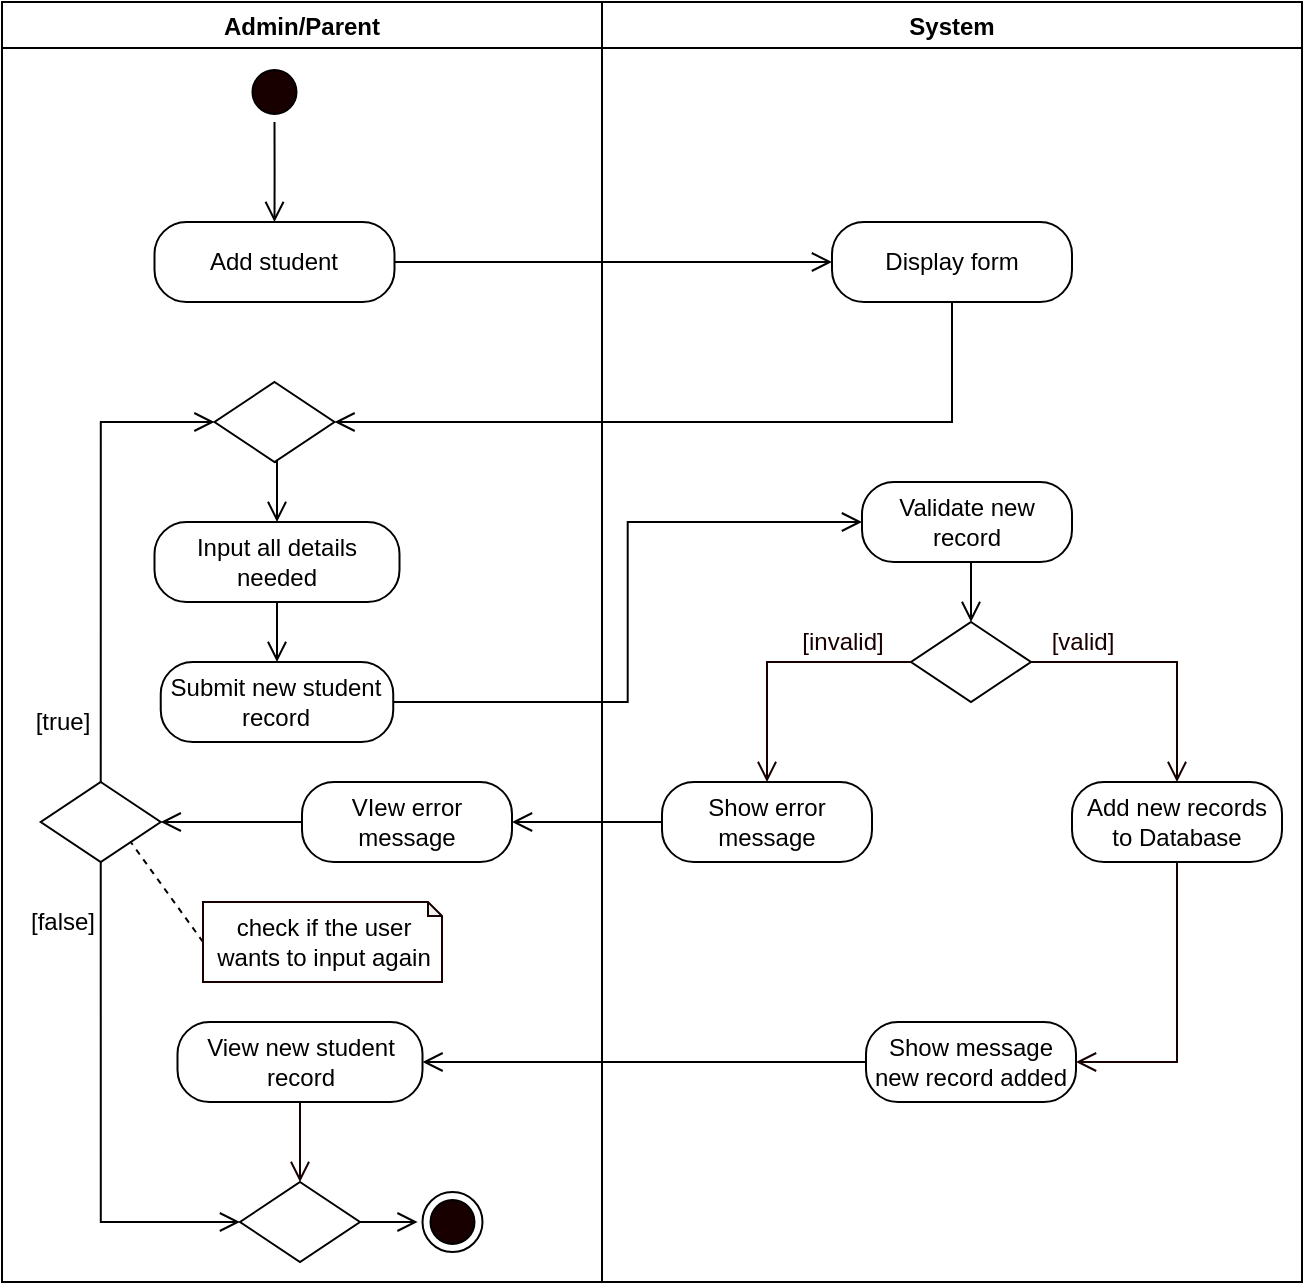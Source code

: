 <mxfile version="14.6.13" type="device" pages="12"><diagram id="zk9nEPhnH81QHomrVlvs" name="Add Student"><mxGraphModel dx="926" dy="626" grid="1" gridSize="10" guides="1" tooltips="1" connect="1" arrows="1" fold="1" page="1" pageScale="1" pageWidth="850" pageHeight="1100" math="0" shadow="0"><root><mxCell id="0"/><mxCell id="1" parent="0"/><mxCell id="USVBhKkSUctFPurJ5AGa-1" value="Admin/Parent" style="swimlane;startSize=23;" parent="1" vertex="1"><mxGeometry x="40" y="10" width="300" height="640" as="geometry"/></mxCell><mxCell id="USVBhKkSUctFPurJ5AGa-2" style="edgeStyle=orthogonalEdgeStyle;rounded=0;orthogonalLoop=1;jettySize=auto;html=1;exitX=0.5;exitY=1;exitDx=0;exitDy=0;entryX=0.5;entryY=0;entryDx=0;entryDy=0;endArrow=open;endFill=0;endSize=8;" parent="USVBhKkSUctFPurJ5AGa-1" source="USVBhKkSUctFPurJ5AGa-3" edge="1"><mxGeometry relative="1" as="geometry"><mxPoint x="136.25" y="110" as="targetPoint"/></mxGeometry></mxCell><mxCell id="USVBhKkSUctFPurJ5AGa-3" value="" style="ellipse;html=1;shape=startState;fillColor=#190000;" parent="USVBhKkSUctFPurJ5AGa-1" vertex="1"><mxGeometry x="121.25" y="30" width="30" height="30" as="geometry"/></mxCell><mxCell id="USVBhKkSUctFPurJ5AGa-4" value="Add student" style="rounded=1;whiteSpace=wrap;html=1;arcSize=40;" parent="USVBhKkSUctFPurJ5AGa-1" vertex="1"><mxGeometry x="76.25" y="110" width="120" height="40" as="geometry"/></mxCell><mxCell id="USVBhKkSUctFPurJ5AGa-6" style="edgeStyle=orthogonalEdgeStyle;rounded=0;orthogonalLoop=1;jettySize=auto;html=1;exitX=0.5;exitY=1;exitDx=0;exitDy=0;entryX=0.5;entryY=0;entryDx=0;entryDy=0;endArrow=open;endFill=0;endSize=8;" parent="USVBhKkSUctFPurJ5AGa-1" source="USVBhKkSUctFPurJ5AGa-7" target="USVBhKkSUctFPurJ5AGa-8" edge="1"><mxGeometry relative="1" as="geometry"/></mxCell><mxCell id="USVBhKkSUctFPurJ5AGa-7" value="Input all details needed" style="rounded=1;whiteSpace=wrap;html=1;arcSize=40;" parent="USVBhKkSUctFPurJ5AGa-1" vertex="1"><mxGeometry x="76.25" y="260" width="122.5" height="40" as="geometry"/></mxCell><mxCell id="USVBhKkSUctFPurJ5AGa-8" value="Submit new student record" style="rounded=1;whiteSpace=wrap;html=1;arcSize=40;" parent="USVBhKkSUctFPurJ5AGa-1" vertex="1"><mxGeometry x="79.37" y="330" width="116.25" height="40" as="geometry"/></mxCell><mxCell id="USVBhKkSUctFPurJ5AGa-9" style="edgeStyle=orthogonalEdgeStyle;rounded=0;orthogonalLoop=1;jettySize=auto;html=1;exitX=0.5;exitY=1;exitDx=0;exitDy=0;entryX=0.5;entryY=0;entryDx=0;entryDy=0;endArrow=open;endFill=0;endSize=8;" parent="USVBhKkSUctFPurJ5AGa-1" source="USVBhKkSUctFPurJ5AGa-10" target="USVBhKkSUctFPurJ5AGa-7" edge="1"><mxGeometry relative="1" as="geometry"/></mxCell><mxCell id="USVBhKkSUctFPurJ5AGa-10" value="" style="rhombus;whiteSpace=wrap;html=1;" parent="USVBhKkSUctFPurJ5AGa-1" vertex="1"><mxGeometry x="106.25" y="190" width="60" height="40" as="geometry"/></mxCell><mxCell id="USVBhKkSUctFPurJ5AGa-11" value="View new student record" style="rounded=1;whiteSpace=wrap;html=1;arcSize=40;" parent="USVBhKkSUctFPurJ5AGa-1" vertex="1"><mxGeometry x="87.75" y="510" width="122.5" height="40" as="geometry"/></mxCell><mxCell id="USVBhKkSUctFPurJ5AGa-12" value="" style="ellipse;html=1;shape=endState;fillColor=#190000;" parent="USVBhKkSUctFPurJ5AGa-1" vertex="1"><mxGeometry x="210.25" y="595" width="30" height="30" as="geometry"/></mxCell><mxCell id="USVBhKkSUctFPurJ5AGa-13" style="edgeStyle=orthogonalEdgeStyle;rounded=0;orthogonalLoop=1;jettySize=auto;html=1;exitX=0.5;exitY=1;exitDx=0;exitDy=0;fontColor=#FFFFFF;endArrow=open;endFill=0;endSize=8;strokeColor=#190000;entryX=0.5;entryY=0;entryDx=0;entryDy=0;" parent="USVBhKkSUctFPurJ5AGa-1" source="USVBhKkSUctFPurJ5AGa-11" edge="1"><mxGeometry relative="1" as="geometry"><mxPoint x="149" y="590" as="targetPoint"/></mxGeometry></mxCell><mxCell id="DTjIxbiBsBPVOZNKD1Pr-2" style="edgeStyle=orthogonalEdgeStyle;rounded=0;orthogonalLoop=1;jettySize=auto;html=1;exitX=0.5;exitY=0;exitDx=0;exitDy=0;entryX=0;entryY=0.5;entryDx=0;entryDy=0;endArrow=open;endFill=0;endSize=8;" parent="USVBhKkSUctFPurJ5AGa-1" source="0_f-h5t0nRtSJCa_nDmq-1" target="USVBhKkSUctFPurJ5AGa-10" edge="1"><mxGeometry relative="1" as="geometry"/></mxCell><mxCell id="DTjIxbiBsBPVOZNKD1Pr-3" style="edgeStyle=orthogonalEdgeStyle;rounded=0;orthogonalLoop=1;jettySize=auto;html=1;exitX=0.5;exitY=1;exitDx=0;exitDy=0;entryX=0;entryY=0.5;entryDx=0;entryDy=0;endArrow=open;endFill=0;endSize=8;" parent="USVBhKkSUctFPurJ5AGa-1" source="0_f-h5t0nRtSJCa_nDmq-1" target="0_f-h5t0nRtSJCa_nDmq-8" edge="1"><mxGeometry relative="1" as="geometry"/></mxCell><mxCell id="0_f-h5t0nRtSJCa_nDmq-1" value="" style="rhombus;whiteSpace=wrap;html=1;" parent="USVBhKkSUctFPurJ5AGa-1" vertex="1"><mxGeometry x="19.37" y="390" width="60" height="40" as="geometry"/></mxCell><mxCell id="0_f-h5t0nRtSJCa_nDmq-5" value="[true]" style="text;html=1;align=center;verticalAlign=middle;resizable=0;points=[];autosize=1;strokeColor=none;" parent="USVBhKkSUctFPurJ5AGa-1" vertex="1"><mxGeometry x="10" y="350" width="40" height="20" as="geometry"/></mxCell><mxCell id="0_f-h5t0nRtSJCa_nDmq-8" value="" style="rhombus;whiteSpace=wrap;html=1;" parent="USVBhKkSUctFPurJ5AGa-1" vertex="1"><mxGeometry x="119" y="590" width="60" height="40" as="geometry"/></mxCell><mxCell id="0_f-h5t0nRtSJCa_nDmq-12" style="rounded=0;orthogonalLoop=1;jettySize=auto;html=1;exitX=0;exitY=0.5;exitDx=0;exitDy=0;exitPerimeter=0;entryX=1;entryY=1;entryDx=0;entryDy=0;endArrow=none;endFill=0;endSize=8;dashed=1;" parent="USVBhKkSUctFPurJ5AGa-1" source="0_f-h5t0nRtSJCa_nDmq-11" target="0_f-h5t0nRtSJCa_nDmq-1" edge="1"><mxGeometry relative="1" as="geometry"/></mxCell><mxCell id="0_f-h5t0nRtSJCa_nDmq-11" value="check if the user &lt;br&gt;wants to input again" style="shape=note;whiteSpace=wrap;html=1;backgroundOutline=1;darkOpacity=0.05;strokeColor=#190000;size=7;" parent="USVBhKkSUctFPurJ5AGa-1" vertex="1"><mxGeometry x="100.5" y="450" width="119.5" height="40" as="geometry"/></mxCell><mxCell id="DTjIxbiBsBPVOZNKD1Pr-5" style="edgeStyle=orthogonalEdgeStyle;rounded=0;orthogonalLoop=1;jettySize=auto;html=1;exitX=0;exitY=0.5;exitDx=0;exitDy=0;entryX=1;entryY=0.5;entryDx=0;entryDy=0;endArrow=open;endFill=0;endSize=8;" parent="USVBhKkSUctFPurJ5AGa-1" source="DTjIxbiBsBPVOZNKD1Pr-1" target="0_f-h5t0nRtSJCa_nDmq-1" edge="1"><mxGeometry relative="1" as="geometry"/></mxCell><mxCell id="DTjIxbiBsBPVOZNKD1Pr-1" value="VIew error message" style="rounded=1;whiteSpace=wrap;html=1;arcSize=40;" parent="USVBhKkSUctFPurJ5AGa-1" vertex="1"><mxGeometry x="150" y="390" width="105" height="40" as="geometry"/></mxCell><mxCell id="0_f-h5t0nRtSJCa_nDmq-7" value="[false]" style="text;html=1;align=center;verticalAlign=middle;resizable=0;points=[];autosize=1;strokeColor=none;" parent="USVBhKkSUctFPurJ5AGa-1" vertex="1"><mxGeometry x="5" y="450" width="50" height="20" as="geometry"/></mxCell><mxCell id="USVBhKkSUctFPurJ5AGa-14" value="System" style="swimlane;" parent="1" vertex="1"><mxGeometry x="340" y="10" width="350" height="640" as="geometry"/></mxCell><mxCell id="USVBhKkSUctFPurJ5AGa-15" value="Validate new record" style="rounded=1;whiteSpace=wrap;html=1;arcSize=40;" parent="USVBhKkSUctFPurJ5AGa-14" vertex="1"><mxGeometry x="130" y="240" width="105" height="40" as="geometry"/></mxCell><mxCell id="USVBhKkSUctFPurJ5AGa-16" value="" style="rhombus;whiteSpace=wrap;html=1;" parent="USVBhKkSUctFPurJ5AGa-14" vertex="1"><mxGeometry x="154.5" y="310" width="60" height="40" as="geometry"/></mxCell><mxCell id="USVBhKkSUctFPurJ5AGa-17" style="edgeStyle=orthogonalEdgeStyle;rounded=0;orthogonalLoop=1;jettySize=auto;html=1;exitX=0.5;exitY=1;exitDx=0;exitDy=0;entryX=0.5;entryY=0;entryDx=0;entryDy=0;endArrow=open;endFill=0;endSize=8;" parent="USVBhKkSUctFPurJ5AGa-14" source="USVBhKkSUctFPurJ5AGa-15" target="USVBhKkSUctFPurJ5AGa-16" edge="1"><mxGeometry relative="1" as="geometry"/></mxCell><mxCell id="USVBhKkSUctFPurJ5AGa-18" value="&lt;font color=&quot;#190000&quot;&gt;[valid]&lt;/font&gt;" style="text;html=1;align=center;verticalAlign=middle;resizable=0;points=[];autosize=1;strokeColor=none;fontColor=#FFFFFF;" parent="USVBhKkSUctFPurJ5AGa-14" vertex="1"><mxGeometry x="214.5" y="310" width="50" height="20" as="geometry"/></mxCell><mxCell id="USVBhKkSUctFPurJ5AGa-19" value="&lt;font color=&quot;#190000&quot;&gt;[invalid]&lt;/font&gt;" style="text;html=1;align=center;verticalAlign=middle;resizable=0;points=[];autosize=1;strokeColor=none;fontColor=#FFFFFF;" parent="USVBhKkSUctFPurJ5AGa-14" vertex="1"><mxGeometry x="90" y="310" width="60" height="20" as="geometry"/></mxCell><mxCell id="USVBhKkSUctFPurJ5AGa-20" value="Show error message" style="rounded=1;whiteSpace=wrap;html=1;arcSize=40;" parent="USVBhKkSUctFPurJ5AGa-14" vertex="1"><mxGeometry x="30" y="390" width="105" height="40" as="geometry"/></mxCell><mxCell id="USVBhKkSUctFPurJ5AGa-21" style="edgeStyle=orthogonalEdgeStyle;rounded=0;orthogonalLoop=1;jettySize=auto;html=1;exitX=0.5;exitY=1;exitDx=0;exitDy=0;entryX=1;entryY=0.5;entryDx=0;entryDy=0;fontColor=#FFFFFF;endArrow=open;endFill=0;endSize=8;strokeColor=#190000;" parent="USVBhKkSUctFPurJ5AGa-14" source="USVBhKkSUctFPurJ5AGa-22" target="USVBhKkSUctFPurJ5AGa-25" edge="1"><mxGeometry relative="1" as="geometry"/></mxCell><mxCell id="USVBhKkSUctFPurJ5AGa-22" value="Add new records to Database" style="rounded=1;whiteSpace=wrap;html=1;arcSize=40;" parent="USVBhKkSUctFPurJ5AGa-14" vertex="1"><mxGeometry x="235" y="390" width="105" height="40" as="geometry"/></mxCell><mxCell id="USVBhKkSUctFPurJ5AGa-23" style="edgeStyle=orthogonalEdgeStyle;rounded=0;orthogonalLoop=1;jettySize=auto;html=1;exitX=0;exitY=0.5;exitDx=0;exitDy=0;fontColor=#FFFFFF;endArrow=open;endFill=0;endSize=8;strokeColor=#190000;entryX=0.5;entryY=0;entryDx=0;entryDy=0;" parent="USVBhKkSUctFPurJ5AGa-14" source="USVBhKkSUctFPurJ5AGa-16" target="USVBhKkSUctFPurJ5AGa-20" edge="1"><mxGeometry relative="1" as="geometry"><mxPoint x="80" y="370" as="targetPoint"/></mxGeometry></mxCell><mxCell id="USVBhKkSUctFPurJ5AGa-24" style="edgeStyle=orthogonalEdgeStyle;rounded=0;orthogonalLoop=1;jettySize=auto;html=1;exitX=1;exitY=0.5;exitDx=0;exitDy=0;fontColor=#FFFFFF;endArrow=open;endFill=0;endSize=8;strokeColor=#190000;entryX=0.5;entryY=0;entryDx=0;entryDy=0;" parent="USVBhKkSUctFPurJ5AGa-14" source="USVBhKkSUctFPurJ5AGa-16" target="USVBhKkSUctFPurJ5AGa-22" edge="1"><mxGeometry relative="1" as="geometry"><mxPoint x="280" y="370" as="targetPoint"/></mxGeometry></mxCell><mxCell id="USVBhKkSUctFPurJ5AGa-25" value="Show message new record added" style="rounded=1;whiteSpace=wrap;html=1;arcSize=40;" parent="USVBhKkSUctFPurJ5AGa-14" vertex="1"><mxGeometry x="132" y="510" width="105" height="40" as="geometry"/></mxCell><mxCell id="USVBhKkSUctFPurJ5AGa-27" value="Display form" style="rounded=1;whiteSpace=wrap;html=1;arcSize=40;" parent="USVBhKkSUctFPurJ5AGa-14" vertex="1"><mxGeometry x="115" y="110" width="120" height="40" as="geometry"/></mxCell><mxCell id="USVBhKkSUctFPurJ5AGa-28" style="edgeStyle=orthogonalEdgeStyle;rounded=0;orthogonalLoop=1;jettySize=auto;html=1;exitX=1;exitY=0.5;exitDx=0;exitDy=0;endArrow=open;endFill=0;endSize=8;entryX=0;entryY=0.5;entryDx=0;entryDy=0;" parent="1" source="USVBhKkSUctFPurJ5AGa-4" target="USVBhKkSUctFPurJ5AGa-27" edge="1"><mxGeometry relative="1" as="geometry"><mxPoint x="450" y="140" as="targetPoint"/></mxGeometry></mxCell><mxCell id="USVBhKkSUctFPurJ5AGa-31" style="edgeStyle=orthogonalEdgeStyle;rounded=0;orthogonalLoop=1;jettySize=auto;html=1;exitX=0.5;exitY=1;exitDx=0;exitDy=0;endArrow=open;endFill=0;endSize=8;entryX=1;entryY=0.5;entryDx=0;entryDy=0;" parent="1" source="USVBhKkSUctFPurJ5AGa-27" target="USVBhKkSUctFPurJ5AGa-10" edge="1"><mxGeometry relative="1" as="geometry"><mxPoint x="440" y="290" as="targetPoint"/></mxGeometry></mxCell><mxCell id="USVBhKkSUctFPurJ5AGa-32" style="edgeStyle=orthogonalEdgeStyle;rounded=0;orthogonalLoop=1;jettySize=auto;html=1;exitX=1;exitY=0.5;exitDx=0;exitDy=0;entryX=0;entryY=0.5;entryDx=0;entryDy=0;endArrow=open;endFill=0;endSize=8;" parent="1" source="USVBhKkSUctFPurJ5AGa-8" target="USVBhKkSUctFPurJ5AGa-15" edge="1"><mxGeometry relative="1" as="geometry"/></mxCell><mxCell id="0_f-h5t0nRtSJCa_nDmq-10" style="edgeStyle=orthogonalEdgeStyle;rounded=0;orthogonalLoop=1;jettySize=auto;html=1;exitX=1;exitY=0.5;exitDx=0;exitDy=0;endArrow=open;endFill=0;endSize=8;" parent="1" source="0_f-h5t0nRtSJCa_nDmq-8" edge="1"><mxGeometry relative="1" as="geometry"><mxPoint x="247.75" y="620.095" as="targetPoint"/></mxGeometry></mxCell><mxCell id="DTjIxbiBsBPVOZNKD1Pr-4" style="edgeStyle=orthogonalEdgeStyle;rounded=0;orthogonalLoop=1;jettySize=auto;html=1;exitX=0;exitY=0.5;exitDx=0;exitDy=0;entryX=1;entryY=0.5;entryDx=0;entryDy=0;endArrow=open;endFill=0;endSize=8;" parent="1" source="USVBhKkSUctFPurJ5AGa-20" target="DTjIxbiBsBPVOZNKD1Pr-1" edge="1"><mxGeometry relative="1" as="geometry"/></mxCell><mxCell id="DTjIxbiBsBPVOZNKD1Pr-7" style="edgeStyle=orthogonalEdgeStyle;rounded=0;orthogonalLoop=1;jettySize=auto;html=1;exitX=0;exitY=0.5;exitDx=0;exitDy=0;endArrow=open;endFill=0;endSize=8;" parent="1" source="USVBhKkSUctFPurJ5AGa-25" target="USVBhKkSUctFPurJ5AGa-11" edge="1"><mxGeometry relative="1" as="geometry"/></mxCell></root></mxGraphModel></diagram><diagram id="qSGwM8rK3DVZRhXLWnMH" name="Delete Student"><mxGraphModel dx="926" dy="626" grid="1" gridSize="10" guides="1" tooltips="1" connect="1" arrows="1" fold="1" page="1" pageScale="1" pageWidth="850" pageHeight="1100" math="0" shadow="0"><root><mxCell id="6FvubjuTa8hbOA9EJiZP-0"/><mxCell id="6FvubjuTa8hbOA9EJiZP-1" parent="6FvubjuTa8hbOA9EJiZP-0"/><mxCell id="_LewKbTlso9XJ9iJVzFF-0" value="Admin/Parent" style="swimlane;startSize=23;" parent="6FvubjuTa8hbOA9EJiZP-1" vertex="1"><mxGeometry x="60" y="10" width="280" height="430" as="geometry"/></mxCell><mxCell id="_LewKbTlso9XJ9iJVzFF-1" style="edgeStyle=orthogonalEdgeStyle;rounded=0;orthogonalLoop=1;jettySize=auto;html=1;exitX=0.5;exitY=1;exitDx=0;exitDy=0;entryX=0.5;entryY=0;entryDx=0;entryDy=0;endArrow=open;endFill=0;endSize=8;" parent="_LewKbTlso9XJ9iJVzFF-0" source="_LewKbTlso9XJ9iJVzFF-2" edge="1"><mxGeometry relative="1" as="geometry"><mxPoint x="136.25" y="110" as="targetPoint"/></mxGeometry></mxCell><mxCell id="_LewKbTlso9XJ9iJVzFF-2" value="" style="ellipse;html=1;shape=startState;fillColor=#190000;" parent="_LewKbTlso9XJ9iJVzFF-0" vertex="1"><mxGeometry x="121.25" y="30" width="30" height="30" as="geometry"/></mxCell><mxCell id="_LewKbTlso9XJ9iJVzFF-3" value="Delete student" style="rounded=1;whiteSpace=wrap;html=1;arcSize=40;" parent="_LewKbTlso9XJ9iJVzFF-0" vertex="1"><mxGeometry x="76.25" y="110" width="120" height="40" as="geometry"/></mxCell><mxCell id="_LewKbTlso9XJ9iJVzFF-8" value="" style="rhombus;whiteSpace=wrap;html=1;" parent="_LewKbTlso9XJ9iJVzFF-0" vertex="1"><mxGeometry x="106.25" y="240" width="60" height="40" as="geometry"/></mxCell><mxCell id="m0BHYHsDyfF51SB3mA5P-3" value="[confirm deletion]" style="text;html=1;align=center;verticalAlign=middle;resizable=0;points=[];autosize=1;strokeColor=none;" parent="_LewKbTlso9XJ9iJVzFF-0" vertex="1"><mxGeometry x="166.25" y="240" width="110" height="20" as="geometry"/></mxCell><mxCell id="m0BHYHsDyfF51SB3mA5P-1" value="[cancel deletion]" style="text;html=1;align=center;verticalAlign=middle;resizable=0;points=[];autosize=1;strokeColor=none;" parent="_LewKbTlso9XJ9iJVzFF-0" vertex="1"><mxGeometry x="76.25" y="290" width="100" height="20" as="geometry"/></mxCell><mxCell id="m0BHYHsDyfF51SB3mA5P-9" value="" style="ellipse;html=1;shape=endState;fillColor=#190000;" parent="_LewKbTlso9XJ9iJVzFF-0" vertex="1"><mxGeometry x="106.25" y="380" width="30" height="30" as="geometry"/></mxCell><mxCell id="m0BHYHsDyfF51SB3mA5P-8" style="edgeStyle=orthogonalEdgeStyle;rounded=0;orthogonalLoop=1;jettySize=auto;html=1;exitX=0;exitY=0.5;exitDx=0;exitDy=0;endArrow=open;endFill=0;endSize=8;entryX=0.5;entryY=0;entryDx=0;entryDy=0;" parent="_LewKbTlso9XJ9iJVzFF-0" source="_LewKbTlso9XJ9iJVzFF-8" target="nSFapyVEyCOTBOEaiNNG-7" edge="1"><mxGeometry relative="1" as="geometry"><mxPoint x="100" y="370" as="targetPoint"/></mxGeometry></mxCell><mxCell id="nSFapyVEyCOTBOEaiNNG-2" style="edgeStyle=orthogonalEdgeStyle;rounded=0;orthogonalLoop=1;jettySize=auto;html=1;exitX=0.5;exitY=1;exitDx=0;exitDy=0;entryX=0.5;entryY=0;entryDx=0;entryDy=0;endArrow=open;endFill=0;endSize=8;" parent="_LewKbTlso9XJ9iJVzFF-0" source="nSFapyVEyCOTBOEaiNNG-0" target="_LewKbTlso9XJ9iJVzFF-8" edge="1"><mxGeometry relative="1" as="geometry"/></mxCell><mxCell id="nSFapyVEyCOTBOEaiNNG-0" value="Choose answer in prompt" style="rounded=1;whiteSpace=wrap;html=1;arcSize=40;" parent="_LewKbTlso9XJ9iJVzFF-0" vertex="1"><mxGeometry x="80" y="170" width="120" height="40" as="geometry"/></mxCell><mxCell id="nSFapyVEyCOTBOEaiNNG-6" style="edgeStyle=orthogonalEdgeStyle;rounded=0;orthogonalLoop=1;jettySize=auto;html=1;exitX=0;exitY=0.5;exitDx=0;exitDy=0;entryX=1;entryY=0.5;entryDx=0;entryDy=0;endArrow=open;endFill=0;endSize=8;" parent="_LewKbTlso9XJ9iJVzFF-0" source="nSFapyVEyCOTBOEaiNNG-5" target="nSFapyVEyCOTBOEaiNNG-7" edge="1"><mxGeometry relative="1" as="geometry"/></mxCell><mxCell id="nSFapyVEyCOTBOEaiNNG-5" value="View message" style="rounded=1;whiteSpace=wrap;html=1;arcSize=40;" parent="_LewKbTlso9XJ9iJVzFF-0" vertex="1"><mxGeometry x="130" y="330" width="120" height="40" as="geometry"/></mxCell><mxCell id="nSFapyVEyCOTBOEaiNNG-8" style="edgeStyle=orthogonalEdgeStyle;rounded=0;orthogonalLoop=1;jettySize=auto;html=1;exitX=0.5;exitY=1;exitDx=0;exitDy=0;entryX=0;entryY=0.5;entryDx=0;entryDy=0;endArrow=open;endFill=0;endSize=8;" parent="_LewKbTlso9XJ9iJVzFF-0" source="nSFapyVEyCOTBOEaiNNG-7" target="m0BHYHsDyfF51SB3mA5P-9" edge="1"><mxGeometry relative="1" as="geometry"/></mxCell><mxCell id="nSFapyVEyCOTBOEaiNNG-7" value="" style="rhombus;whiteSpace=wrap;html=1;" parent="_LewKbTlso9XJ9iJVzFF-0" vertex="1"><mxGeometry x="40" y="330" width="60" height="40" as="geometry"/></mxCell><mxCell id="_LewKbTlso9XJ9iJVzFF-14" value="System" style="swimlane;" parent="6FvubjuTa8hbOA9EJiZP-1" vertex="1"><mxGeometry x="340" y="10" width="270" height="430" as="geometry"/></mxCell><mxCell id="_LewKbTlso9XJ9iJVzFF-26" value="Display prompt" style="rounded=1;whiteSpace=wrap;html=1;arcSize=40;" parent="_LewKbTlso9XJ9iJVzFF-14" vertex="1"><mxGeometry x="75" y="110" width="120" height="40" as="geometry"/></mxCell><mxCell id="m0BHYHsDyfF51SB3mA5P-5" value="Remove all student records in the database" style="rounded=1;whiteSpace=wrap;html=1;arcSize=40;" parent="_LewKbTlso9XJ9iJVzFF-14" vertex="1"><mxGeometry x="75" y="240" width="120" height="40" as="geometry"/></mxCell><mxCell id="m0BHYHsDyfF51SB3mA5P-7" value="Show message of successful deletion" style="rounded=1;whiteSpace=wrap;html=1;arcSize=40;" parent="_LewKbTlso9XJ9iJVzFF-14" vertex="1"><mxGeometry x="75" y="330" width="120" height="40" as="geometry"/></mxCell><mxCell id="_LewKbTlso9XJ9iJVzFF-27" style="edgeStyle=orthogonalEdgeStyle;rounded=0;orthogonalLoop=1;jettySize=auto;html=1;exitX=1;exitY=0.5;exitDx=0;exitDy=0;endArrow=open;endFill=0;endSize=8;entryX=0;entryY=0.5;entryDx=0;entryDy=0;" parent="6FvubjuTa8hbOA9EJiZP-1" source="_LewKbTlso9XJ9iJVzFF-3" target="_LewKbTlso9XJ9iJVzFF-26" edge="1"><mxGeometry relative="1" as="geometry"><mxPoint x="450" y="140" as="targetPoint"/></mxGeometry></mxCell><mxCell id="m0BHYHsDyfF51SB3mA5P-2" style="edgeStyle=orthogonalEdgeStyle;rounded=0;orthogonalLoop=1;jettySize=auto;html=1;exitX=1;exitY=0.5;exitDx=0;exitDy=0;endArrow=open;endFill=0;endSize=8;entryX=0;entryY=0.5;entryDx=0;entryDy=0;" parent="6FvubjuTa8hbOA9EJiZP-1" source="_LewKbTlso9XJ9iJVzFF-8" target="m0BHYHsDyfF51SB3mA5P-5" edge="1"><mxGeometry relative="1" as="geometry"><mxPoint x="260" y="300" as="targetPoint"/></mxGeometry></mxCell><mxCell id="m0BHYHsDyfF51SB3mA5P-6" style="edgeStyle=orthogonalEdgeStyle;rounded=0;orthogonalLoop=1;jettySize=auto;html=1;exitX=0.5;exitY=1;exitDx=0;exitDy=0;endArrow=open;endFill=0;endSize=8;" parent="6FvubjuTa8hbOA9EJiZP-1" source="m0BHYHsDyfF51SB3mA5P-5" edge="1"><mxGeometry relative="1" as="geometry"><mxPoint x="475" y="340" as="targetPoint"/></mxGeometry></mxCell><mxCell id="nSFapyVEyCOTBOEaiNNG-1" style="edgeStyle=orthogonalEdgeStyle;rounded=0;orthogonalLoop=1;jettySize=auto;html=1;exitX=0.5;exitY=1;exitDx=0;exitDy=0;entryX=1;entryY=0.5;entryDx=0;entryDy=0;endArrow=open;endFill=0;endSize=8;" parent="6FvubjuTa8hbOA9EJiZP-1" source="_LewKbTlso9XJ9iJVzFF-26" target="nSFapyVEyCOTBOEaiNNG-0" edge="1"><mxGeometry relative="1" as="geometry"/></mxCell><mxCell id="nSFapyVEyCOTBOEaiNNG-3" style="edgeStyle=orthogonalEdgeStyle;rounded=0;orthogonalLoop=1;jettySize=auto;html=1;exitX=0;exitY=0.5;exitDx=0;exitDy=0;endArrow=open;endFill=0;" parent="6FvubjuTa8hbOA9EJiZP-1" source="m0BHYHsDyfF51SB3mA5P-7" edge="1"><mxGeometry relative="1" as="geometry"><mxPoint x="310" y="360" as="targetPoint"/></mxGeometry></mxCell></root></mxGraphModel></diagram><diagram id="n9s89WkSo2q3hKrNZ8oL" name="Modify Student"><mxGraphModel dx="926" dy="626" grid="1" gridSize="10" guides="1" tooltips="1" connect="1" arrows="1" fold="1" page="1" pageScale="1" pageWidth="850" pageHeight="1100" math="0" shadow="0"><root><mxCell id="cjMwbqanJNs3DB5WI-55-0"/><mxCell id="cjMwbqanJNs3DB5WI-55-1" parent="cjMwbqanJNs3DB5WI-55-0"/><mxCell id="GO2CmR3FlK-960CNZnJA-0" value="Admin/Parent" style="swimlane;startSize=23;" parent="cjMwbqanJNs3DB5WI-55-1" vertex="1"><mxGeometry x="40" y="10" width="300" height="620" as="geometry"/></mxCell><mxCell id="GO2CmR3FlK-960CNZnJA-1" style="edgeStyle=orthogonalEdgeStyle;rounded=0;orthogonalLoop=1;jettySize=auto;html=1;exitX=0.5;exitY=1;exitDx=0;exitDy=0;entryX=0.5;entryY=0;entryDx=0;entryDy=0;endArrow=open;endFill=0;endSize=8;" parent="GO2CmR3FlK-960CNZnJA-0" source="GO2CmR3FlK-960CNZnJA-2" edge="1"><mxGeometry relative="1" as="geometry"><mxPoint x="136.25" y="110" as="targetPoint"/></mxGeometry></mxCell><mxCell id="GO2CmR3FlK-960CNZnJA-2" value="" style="ellipse;html=1;shape=startState;fillColor=#190000;" parent="GO2CmR3FlK-960CNZnJA-0" vertex="1"><mxGeometry x="121.25" y="30" width="30" height="30" as="geometry"/></mxCell><mxCell id="GO2CmR3FlK-960CNZnJA-3" value="Modify Student Information" style="rounded=1;whiteSpace=wrap;html=1;arcSize=40;" parent="GO2CmR3FlK-960CNZnJA-0" vertex="1"><mxGeometry x="76.25" y="110" width="120" height="40" as="geometry"/></mxCell><mxCell id="GO2CmR3FlK-960CNZnJA-4" style="edgeStyle=orthogonalEdgeStyle;rounded=0;orthogonalLoop=1;jettySize=auto;html=1;exitX=0.5;exitY=1;exitDx=0;exitDy=0;entryX=0.5;entryY=0;entryDx=0;entryDy=0;endArrow=open;endFill=0;endSize=8;" parent="GO2CmR3FlK-960CNZnJA-0" source="GO2CmR3FlK-960CNZnJA-5" target="GO2CmR3FlK-960CNZnJA-6" edge="1"><mxGeometry relative="1" as="geometry"/></mxCell><mxCell id="GO2CmR3FlK-960CNZnJA-5" value="Modify selected information" style="rounded=1;whiteSpace=wrap;html=1;arcSize=40;" parent="GO2CmR3FlK-960CNZnJA-0" vertex="1"><mxGeometry x="76.25" y="240" width="122.5" height="40" as="geometry"/></mxCell><mxCell id="GO2CmR3FlK-960CNZnJA-6" value="Submit updated information" style="rounded=1;whiteSpace=wrap;html=1;arcSize=40;" parent="GO2CmR3FlK-960CNZnJA-0" vertex="1"><mxGeometry x="79.37" y="310" width="116.25" height="40" as="geometry"/></mxCell><mxCell id="GO2CmR3FlK-960CNZnJA-7" style="edgeStyle=orthogonalEdgeStyle;rounded=0;orthogonalLoop=1;jettySize=auto;html=1;exitX=0.5;exitY=1;exitDx=0;exitDy=0;entryX=0.5;entryY=0;entryDx=0;entryDy=0;endArrow=open;endFill=0;endSize=8;" parent="GO2CmR3FlK-960CNZnJA-0" source="GO2CmR3FlK-960CNZnJA-8" target="GO2CmR3FlK-960CNZnJA-5" edge="1"><mxGeometry relative="1" as="geometry"/></mxCell><mxCell id="GO2CmR3FlK-960CNZnJA-8" value="" style="rhombus;whiteSpace=wrap;html=1;" parent="GO2CmR3FlK-960CNZnJA-0" vertex="1"><mxGeometry x="106.25" y="170" width="60" height="40" as="geometry"/></mxCell><mxCell id="GO2CmR3FlK-960CNZnJA-9" value="View updated student information" style="rounded=1;whiteSpace=wrap;html=1;arcSize=40;" parent="GO2CmR3FlK-960CNZnJA-0" vertex="1"><mxGeometry x="104.5" y="490" width="122.5" height="40" as="geometry"/></mxCell><mxCell id="GO2CmR3FlK-960CNZnJA-10" value="" style="ellipse;html=1;shape=endState;fillColor=#190000;" parent="GO2CmR3FlK-960CNZnJA-0" vertex="1"><mxGeometry x="235.75" y="565" width="30" height="30" as="geometry"/></mxCell><mxCell id="GO2CmR3FlK-960CNZnJA-11" style="edgeStyle=orthogonalEdgeStyle;rounded=0;orthogonalLoop=1;jettySize=auto;html=1;exitX=0.5;exitY=1;exitDx=0;exitDy=0;fontColor=#FFFFFF;endArrow=open;endFill=0;endSize=8;strokeColor=#190000;entryX=0.5;entryY=0;entryDx=0;entryDy=0;" parent="GO2CmR3FlK-960CNZnJA-0" source="GO2CmR3FlK-960CNZnJA-9" target="Zh4IcyaTmMGmsQPlGPWX-6" edge="1"><mxGeometry relative="1" as="geometry"><mxPoint x="165.75" y="565" as="targetPoint"/></mxGeometry></mxCell><mxCell id="Zh4IcyaTmMGmsQPlGPWX-7" style="edgeStyle=orthogonalEdgeStyle;rounded=0;orthogonalLoop=1;jettySize=auto;html=1;exitX=1;exitY=0.5;exitDx=0;exitDy=0;entryX=0;entryY=0.5;entryDx=0;entryDy=0;endArrow=open;endFill=0;endSize=8;" parent="GO2CmR3FlK-960CNZnJA-0" source="Zh4IcyaTmMGmsQPlGPWX-6" target="GO2CmR3FlK-960CNZnJA-10" edge="1"><mxGeometry relative="1" as="geometry"/></mxCell><mxCell id="Zh4IcyaTmMGmsQPlGPWX-6" value="" style="rhombus;whiteSpace=wrap;html=1;" parent="GO2CmR3FlK-960CNZnJA-0" vertex="1"><mxGeometry x="133.24" y="560" width="60" height="40" as="geometry"/></mxCell><mxCell id="RZ_OO6fjElILJ9unezXf-1" value="[false]" style="text;html=1;align=center;verticalAlign=middle;resizable=0;points=[];autosize=1;strokeColor=none;" parent="GO2CmR3FlK-960CNZnJA-0" vertex="1"><mxGeometry x="29.37" y="440" width="50" height="20" as="geometry"/></mxCell><mxCell id="bK_wkTHWmX31GMovUdaZ-2" style="edgeStyle=orthogonalEdgeStyle;rounded=0;orthogonalLoop=1;jettySize=auto;html=1;exitX=0;exitY=0.5;exitDx=0;exitDy=0;entryX=0;entryY=0.5;entryDx=0;entryDy=0;endArrow=open;endFill=0;endSize=8;" edge="1" parent="GO2CmR3FlK-960CNZnJA-0" source="Zh4IcyaTmMGmsQPlGPWX-0" target="GO2CmR3FlK-960CNZnJA-8"><mxGeometry relative="1" as="geometry"/></mxCell><mxCell id="bK_wkTHWmX31GMovUdaZ-3" style="edgeStyle=orthogonalEdgeStyle;rounded=0;orthogonalLoop=1;jettySize=auto;html=1;exitX=0.5;exitY=1;exitDx=0;exitDy=0;endArrow=open;endFill=0;endSize=8;entryX=0;entryY=0.5;entryDx=0;entryDy=0;" edge="1" parent="GO2CmR3FlK-960CNZnJA-0" source="Zh4IcyaTmMGmsQPlGPWX-0" target="Zh4IcyaTmMGmsQPlGPWX-6"><mxGeometry relative="1" as="geometry"><Array as="points"><mxPoint x="76" y="580"/></Array></mxGeometry></mxCell><mxCell id="Zh4IcyaTmMGmsQPlGPWX-0" value="" style="rhombus;whiteSpace=wrap;html=1;" parent="GO2CmR3FlK-960CNZnJA-0" vertex="1"><mxGeometry x="46.25" y="370" width="60" height="40" as="geometry"/></mxCell><mxCell id="Zh4IcyaTmMGmsQPlGPWX-1" value="check if the user wants to input again" style="shape=note;whiteSpace=wrap;html=1;backgroundOutline=1;darkOpacity=0.05;strokeColor=#190000;size=7;" parent="GO2CmR3FlK-960CNZnJA-0" vertex="1"><mxGeometry x="140" y="430" width="125.75" height="40" as="geometry"/></mxCell><mxCell id="Zh4IcyaTmMGmsQPlGPWX-3" style="edgeStyle=none;rounded=0;orthogonalLoop=1;jettySize=auto;html=1;exitX=0;exitY=0.5;exitDx=0;exitDy=0;exitPerimeter=0;entryX=1;entryY=1;entryDx=0;entryDy=0;dashed=1;endArrow=none;endFill=0;endSize=8;" parent="GO2CmR3FlK-960CNZnJA-0" source="Zh4IcyaTmMGmsQPlGPWX-1" target="Zh4IcyaTmMGmsQPlGPWX-0" edge="1"><mxGeometry relative="1" as="geometry"/></mxCell><mxCell id="RZ_OO6fjElILJ9unezXf-0" value="[true]" style="text;html=1;align=center;verticalAlign=middle;resizable=0;points=[];autosize=1;strokeColor=none;" parent="GO2CmR3FlK-960CNZnJA-0" vertex="1"><mxGeometry x="30.0" y="350" width="40" height="20" as="geometry"/></mxCell><mxCell id="bK_wkTHWmX31GMovUdaZ-0" value="View error message" style="rounded=1;whiteSpace=wrap;html=1;arcSize=40;" vertex="1" parent="GO2CmR3FlK-960CNZnJA-0"><mxGeometry x="166.25" y="370" width="105" height="40" as="geometry"/></mxCell><mxCell id="Zh4IcyaTmMGmsQPlGPWX-5" style="edgeStyle=orthogonalEdgeStyle;rounded=0;orthogonalLoop=1;jettySize=auto;html=1;exitX=0;exitY=0.5;exitDx=0;exitDy=0;entryX=1;entryY=0.5;entryDx=0;entryDy=0;endArrow=open;endFill=0;endSize=8;" parent="GO2CmR3FlK-960CNZnJA-0" source="bK_wkTHWmX31GMovUdaZ-0" target="Zh4IcyaTmMGmsQPlGPWX-0" edge="1"><mxGeometry relative="1" as="geometry"/></mxCell><mxCell id="GO2CmR3FlK-960CNZnJA-14" value="System" style="swimlane;" parent="cjMwbqanJNs3DB5WI-55-1" vertex="1"><mxGeometry x="340" y="10" width="350" height="620" as="geometry"/></mxCell><mxCell id="GO2CmR3FlK-960CNZnJA-15" value="Validate updated information" style="rounded=1;whiteSpace=wrap;html=1;arcSize=40;" parent="GO2CmR3FlK-960CNZnJA-14" vertex="1"><mxGeometry x="130" y="220" width="105" height="40" as="geometry"/></mxCell><mxCell id="GO2CmR3FlK-960CNZnJA-16" value="" style="rhombus;whiteSpace=wrap;html=1;" parent="GO2CmR3FlK-960CNZnJA-14" vertex="1"><mxGeometry x="154.5" y="290" width="60" height="40" as="geometry"/></mxCell><mxCell id="GO2CmR3FlK-960CNZnJA-17" style="edgeStyle=orthogonalEdgeStyle;rounded=0;orthogonalLoop=1;jettySize=auto;html=1;exitX=0.5;exitY=1;exitDx=0;exitDy=0;entryX=0.5;entryY=0;entryDx=0;entryDy=0;endArrow=open;endFill=0;endSize=8;" parent="GO2CmR3FlK-960CNZnJA-14" source="GO2CmR3FlK-960CNZnJA-15" target="GO2CmR3FlK-960CNZnJA-16" edge="1"><mxGeometry relative="1" as="geometry"/></mxCell><mxCell id="GO2CmR3FlK-960CNZnJA-18" value="&lt;font color=&quot;#190000&quot;&gt;[valid]&lt;/font&gt;" style="text;html=1;align=center;verticalAlign=middle;resizable=0;points=[];autosize=1;strokeColor=none;fontColor=#FFFFFF;" parent="GO2CmR3FlK-960CNZnJA-14" vertex="1"><mxGeometry x="214.5" y="290" width="50" height="20" as="geometry"/></mxCell><mxCell id="GO2CmR3FlK-960CNZnJA-19" value="&lt;font color=&quot;#190000&quot;&gt;[invalid]&lt;/font&gt;" style="text;html=1;align=center;verticalAlign=middle;resizable=0;points=[];autosize=1;strokeColor=none;fontColor=#FFFFFF;" parent="GO2CmR3FlK-960CNZnJA-14" vertex="1"><mxGeometry x="90" y="290" width="60" height="20" as="geometry"/></mxCell><mxCell id="GO2CmR3FlK-960CNZnJA-20" value="Show error message" style="rounded=1;whiteSpace=wrap;html=1;arcSize=40;" parent="GO2CmR3FlK-960CNZnJA-14" vertex="1"><mxGeometry x="30" y="370" width="105" height="40" as="geometry"/></mxCell><mxCell id="GO2CmR3FlK-960CNZnJA-21" style="edgeStyle=orthogonalEdgeStyle;rounded=0;orthogonalLoop=1;jettySize=auto;html=1;exitX=0.5;exitY=1;exitDx=0;exitDy=0;entryX=1;entryY=0.5;entryDx=0;entryDy=0;fontColor=#FFFFFF;endArrow=open;endFill=0;endSize=8;strokeColor=#190000;" parent="GO2CmR3FlK-960CNZnJA-14" source="GO2CmR3FlK-960CNZnJA-22" target="GO2CmR3FlK-960CNZnJA-25" edge="1"><mxGeometry relative="1" as="geometry"/></mxCell><mxCell id="GO2CmR3FlK-960CNZnJA-22" value="Update records in database" style="rounded=1;whiteSpace=wrap;html=1;arcSize=40;" parent="GO2CmR3FlK-960CNZnJA-14" vertex="1"><mxGeometry x="235" y="370" width="105" height="40" as="geometry"/></mxCell><mxCell id="GO2CmR3FlK-960CNZnJA-23" style="edgeStyle=orthogonalEdgeStyle;rounded=0;orthogonalLoop=1;jettySize=auto;html=1;exitX=0;exitY=0.5;exitDx=0;exitDy=0;fontColor=#FFFFFF;endArrow=open;endFill=0;endSize=8;strokeColor=#190000;entryX=0.5;entryY=0;entryDx=0;entryDy=0;" parent="GO2CmR3FlK-960CNZnJA-14" source="GO2CmR3FlK-960CNZnJA-16" target="GO2CmR3FlK-960CNZnJA-20" edge="1"><mxGeometry relative="1" as="geometry"><mxPoint x="80" y="350" as="targetPoint"/></mxGeometry></mxCell><mxCell id="GO2CmR3FlK-960CNZnJA-24" style="edgeStyle=orthogonalEdgeStyle;rounded=0;orthogonalLoop=1;jettySize=auto;html=1;exitX=1;exitY=0.5;exitDx=0;exitDy=0;fontColor=#FFFFFF;endArrow=open;endFill=0;endSize=8;strokeColor=#190000;entryX=0.5;entryY=0;entryDx=0;entryDy=0;" parent="GO2CmR3FlK-960CNZnJA-14" source="GO2CmR3FlK-960CNZnJA-16" target="GO2CmR3FlK-960CNZnJA-22" edge="1"><mxGeometry relative="1" as="geometry"><mxPoint x="280" y="350" as="targetPoint"/></mxGeometry></mxCell><mxCell id="GO2CmR3FlK-960CNZnJA-25" value="Show message of successful modifying" style="rounded=1;whiteSpace=wrap;html=1;arcSize=40;" parent="GO2CmR3FlK-960CNZnJA-14" vertex="1"><mxGeometry x="99.5" y="485" width="115" height="50" as="geometry"/></mxCell><mxCell id="GO2CmR3FlK-960CNZnJA-26" value="Display form" style="rounded=1;whiteSpace=wrap;html=1;arcSize=40;" parent="GO2CmR3FlK-960CNZnJA-14" vertex="1"><mxGeometry x="115" y="110" width="120" height="40" as="geometry"/></mxCell><mxCell id="GO2CmR3FlK-960CNZnJA-27" style="edgeStyle=orthogonalEdgeStyle;rounded=0;orthogonalLoop=1;jettySize=auto;html=1;exitX=1;exitY=0.5;exitDx=0;exitDy=0;endArrow=open;endFill=0;endSize=8;entryX=0;entryY=0.5;entryDx=0;entryDy=0;" parent="cjMwbqanJNs3DB5WI-55-1" source="GO2CmR3FlK-960CNZnJA-3" target="GO2CmR3FlK-960CNZnJA-26" edge="1"><mxGeometry relative="1" as="geometry"><mxPoint x="450" y="140" as="targetPoint"/></mxGeometry></mxCell><mxCell id="GO2CmR3FlK-960CNZnJA-28" style="edgeStyle=orthogonalEdgeStyle;rounded=0;orthogonalLoop=1;jettySize=auto;html=1;exitX=0.5;exitY=1;exitDx=0;exitDy=0;endArrow=open;endFill=0;endSize=8;entryX=1;entryY=0.5;entryDx=0;entryDy=0;" parent="cjMwbqanJNs3DB5WI-55-1" source="GO2CmR3FlK-960CNZnJA-26" target="GO2CmR3FlK-960CNZnJA-8" edge="1"><mxGeometry relative="1" as="geometry"><mxPoint x="440" y="290" as="targetPoint"/></mxGeometry></mxCell><mxCell id="GO2CmR3FlK-960CNZnJA-29" style="edgeStyle=orthogonalEdgeStyle;rounded=0;orthogonalLoop=1;jettySize=auto;html=1;exitX=1;exitY=0.5;exitDx=0;exitDy=0;entryX=0;entryY=0.5;entryDx=0;entryDy=0;endArrow=open;endFill=0;endSize=8;" parent="cjMwbqanJNs3DB5WI-55-1" source="GO2CmR3FlK-960CNZnJA-6" target="GO2CmR3FlK-960CNZnJA-15" edge="1"><mxGeometry relative="1" as="geometry"/></mxCell><mxCell id="GO2CmR3FlK-960CNZnJA-31" style="edgeStyle=orthogonalEdgeStyle;rounded=0;orthogonalLoop=1;jettySize=auto;html=1;exitX=0;exitY=0.5;exitDx=0;exitDy=0;endArrow=open;endFill=0;endSize=8;entryX=1;entryY=0.5;entryDx=0;entryDy=0;" parent="cjMwbqanJNs3DB5WI-55-1" source="GO2CmR3FlK-960CNZnJA-25" target="GO2CmR3FlK-960CNZnJA-9" edge="1"><mxGeometry relative="1" as="geometry"><mxPoint x="290" y="495" as="targetPoint"/></mxGeometry></mxCell><mxCell id="bK_wkTHWmX31GMovUdaZ-1" style="edgeStyle=orthogonalEdgeStyle;rounded=0;orthogonalLoop=1;jettySize=auto;html=1;exitX=0;exitY=0.5;exitDx=0;exitDy=0;entryX=1;entryY=0.5;entryDx=0;entryDy=0;endArrow=open;endFill=0;endSize=8;" edge="1" parent="cjMwbqanJNs3DB5WI-55-1" source="GO2CmR3FlK-960CNZnJA-20" target="bK_wkTHWmX31GMovUdaZ-0"><mxGeometry relative="1" as="geometry"/></mxCell></root></mxGraphModel></diagram><diagram id="PdAAmMC0VqvydvpK_n0i" name="Search User"><mxGraphModel dx="772" dy="522" grid="1" gridSize="10" guides="1" tooltips="1" connect="1" arrows="1" fold="1" page="1" pageScale="1" pageWidth="850" pageHeight="1100" math="0" shadow="0"><root><mxCell id="9GsZEqTMoefAfr5OdxK0-0"/><mxCell id="9GsZEqTMoefAfr5OdxK0-1" parent="9GsZEqTMoefAfr5OdxK0-0"/><mxCell id="yBdXF8OzN4kUJUIRJC1o-0" value="Admin" style="swimlane;startSize=23;" parent="9GsZEqTMoefAfr5OdxK0-1" vertex="1"><mxGeometry x="40" y="10" width="300" height="660" as="geometry"/></mxCell><mxCell id="yBdXF8OzN4kUJUIRJC1o-1" style="edgeStyle=orthogonalEdgeStyle;rounded=0;orthogonalLoop=1;jettySize=auto;html=1;exitX=0.5;exitY=1;exitDx=0;exitDy=0;entryX=0.5;entryY=0;entryDx=0;entryDy=0;endArrow=open;endFill=0;endSize=8;" parent="yBdXF8OzN4kUJUIRJC1o-0" source="yBdXF8OzN4kUJUIRJC1o-2" edge="1"><mxGeometry relative="1" as="geometry"><mxPoint x="136.25" y="110" as="targetPoint"/></mxGeometry></mxCell><mxCell id="yBdXF8OzN4kUJUIRJC1o-2" value="" style="ellipse;html=1;shape=startState;fillColor=#190000;" parent="yBdXF8OzN4kUJUIRJC1o-0" vertex="1"><mxGeometry x="121.25" y="30" width="30" height="30" as="geometry"/></mxCell><mxCell id="yBdXF8OzN4kUJUIRJC1o-3" value="Search User" style="rounded=1;whiteSpace=wrap;html=1;arcSize=40;" parent="yBdXF8OzN4kUJUIRJC1o-0" vertex="1"><mxGeometry x="76.25" y="110" width="120" height="40" as="geometry"/></mxCell><mxCell id="yBdXF8OzN4kUJUIRJC1o-4" style="edgeStyle=orthogonalEdgeStyle;rounded=0;orthogonalLoop=1;jettySize=auto;html=1;exitX=0.5;exitY=1;exitDx=0;exitDy=0;entryX=0.5;entryY=0;entryDx=0;entryDy=0;endArrow=open;endFill=0;endSize=8;" parent="yBdXF8OzN4kUJUIRJC1o-0" source="yBdXF8OzN4kUJUIRJC1o-5" target="yBdXF8OzN4kUJUIRJC1o-6" edge="1"><mxGeometry relative="1" as="geometry"/></mxCell><mxCell id="yBdXF8OzN4kUJUIRJC1o-5" value="Input name/ id number of the user" style="rounded=1;whiteSpace=wrap;html=1;arcSize=40;" parent="yBdXF8OzN4kUJUIRJC1o-0" vertex="1"><mxGeometry x="76.25" y="310" width="122.5" height="40" as="geometry"/></mxCell><mxCell id="yBdXF8OzN4kUJUIRJC1o-6" value="Submit search" style="rounded=1;whiteSpace=wrap;html=1;arcSize=40;" parent="yBdXF8OzN4kUJUIRJC1o-0" vertex="1"><mxGeometry x="79.37" y="380" width="116.25" height="40" as="geometry"/></mxCell><mxCell id="yBdXF8OzN4kUJUIRJC1o-7" style="edgeStyle=orthogonalEdgeStyle;rounded=0;orthogonalLoop=1;jettySize=auto;html=1;exitX=0.5;exitY=1;exitDx=0;exitDy=0;entryX=0.5;entryY=0;entryDx=0;entryDy=0;endArrow=open;endFill=0;endSize=8;" parent="yBdXF8OzN4kUJUIRJC1o-0" source="yBdXF8OzN4kUJUIRJC1o-8" target="yBdXF8OzN4kUJUIRJC1o-5" edge="1"><mxGeometry relative="1" as="geometry"/></mxCell><mxCell id="yBdXF8OzN4kUJUIRJC1o-8" value="" style="rhombus;whiteSpace=wrap;html=1;" parent="yBdXF8OzN4kUJUIRJC1o-0" vertex="1"><mxGeometry x="106.25" y="240" width="60" height="40" as="geometry"/></mxCell><mxCell id="5oA2_b5agtpXC7zcTDtM-2" value="Select parent/user in radiobutton" style="rounded=1;whiteSpace=wrap;html=1;arcSize=40;" parent="yBdXF8OzN4kUJUIRJC1o-0" vertex="1"><mxGeometry x="76.25" y="190" width="120" height="40" as="geometry"/></mxCell><mxCell id="yBdXF8OzN4kUJUIRJC1o-30" value="" style="rhombus;whiteSpace=wrap;html=1;" parent="yBdXF8OzN4kUJUIRJC1o-0" vertex="1"><mxGeometry x="76.25" y="480" width="60" height="40" as="geometry"/></mxCell><mxCell id="yBdXF8OzN4kUJUIRJC1o-28" style="edgeStyle=orthogonalEdgeStyle;rounded=0;orthogonalLoop=1;jettySize=auto;html=1;exitX=0;exitY=0.5;exitDx=0;exitDy=0;endArrow=open;endFill=0;endSize=8;entryX=0;entryY=0.5;entryDx=0;entryDy=0;" parent="yBdXF8OzN4kUJUIRJC1o-0" source="yBdXF8OzN4kUJUIRJC1o-30" target="yBdXF8OzN4kUJUIRJC1o-8" edge="1"><mxGeometry relative="1" as="geometry"><mxPoint x="30" y="300.0" as="targetPoint"/><Array as="points"><mxPoint x="30" y="500"/><mxPoint x="30" y="260"/></Array></mxGeometry></mxCell><mxCell id="ZbFH95n_E2KOkAw1vJhW-0" value="[true]" style="text;html=1;align=center;verticalAlign=middle;resizable=0;points=[];autosize=1;strokeColor=none;rotation=0;" parent="yBdXF8OzN4kUJUIRJC1o-0" vertex="1"><mxGeometry x="39.37" y="480" width="40" height="20" as="geometry"/></mxCell><mxCell id="ZbFH95n_E2KOkAw1vJhW-1" value="[false]" style="text;html=1;align=center;verticalAlign=middle;resizable=0;points=[];autosize=1;strokeColor=none;rotation=0;" parent="yBdXF8OzN4kUJUIRJC1o-0" vertex="1"><mxGeometry x="100" y="520" width="50" height="20" as="geometry"/></mxCell><mxCell id="ih9lR9SfApPSHCtQ32Dq-9" style="edgeStyle=orthogonalEdgeStyle;rounded=0;orthogonalLoop=1;jettySize=auto;html=1;exitX=0;exitY=0.5;exitDx=0;exitDy=0;entryX=0.5;entryY=0;entryDx=0;entryDy=0;endArrow=open;endFill=0;endSize=8;" edge="1" parent="yBdXF8OzN4kUJUIRJC1o-0" source="ih9lR9SfApPSHCtQ32Dq-0" target="yBdXF8OzN4kUJUIRJC1o-30"><mxGeometry relative="1" as="geometry"/></mxCell><mxCell id="ih9lR9SfApPSHCtQ32Dq-0" value="View message" style="rounded=1;whiteSpace=wrap;html=1;arcSize=40;" vertex="1" parent="yBdXF8OzN4kUJUIRJC1o-0"><mxGeometry x="153.13" y="440" width="105" height="40" as="geometry"/></mxCell><mxCell id="ih9lR9SfApPSHCtQ32Dq-7" style="edgeStyle=orthogonalEdgeStyle;rounded=0;orthogonalLoop=1;jettySize=auto;html=1;exitX=0;exitY=0.5;exitDx=0;exitDy=0;entryX=1;entryY=0.5;entryDx=0;entryDy=0;endArrow=open;endFill=0;endSize=8;" edge="1" parent="yBdXF8OzN4kUJUIRJC1o-0" source="ih9lR9SfApPSHCtQ32Dq-4" target="ih9lR9SfApPSHCtQ32Dq-6"><mxGeometry relative="1" as="geometry"/></mxCell><mxCell id="ih9lR9SfApPSHCtQ32Dq-4" value="View user/s" style="rounded=1;whiteSpace=wrap;html=1;arcSize=40;" vertex="1" parent="yBdXF8OzN4kUJUIRJC1o-0"><mxGeometry x="180" y="570" width="105" height="40" as="geometry"/></mxCell><mxCell id="ih9lR9SfApPSHCtQ32Dq-8" style="edgeStyle=orthogonalEdgeStyle;rounded=0;orthogonalLoop=1;jettySize=auto;html=1;exitX=0.5;exitY=1;exitDx=0;exitDy=0;entryX=0;entryY=0.5;entryDx=0;entryDy=0;endArrow=open;endFill=0;endSize=8;" edge="1" parent="yBdXF8OzN4kUJUIRJC1o-0" source="ih9lR9SfApPSHCtQ32Dq-6" target="qXP8shgbFGp-iG7hxH7J-2"><mxGeometry relative="1" as="geometry"/></mxCell><mxCell id="ih9lR9SfApPSHCtQ32Dq-6" value="" style="rhombus;whiteSpace=wrap;html=1;" vertex="1" parent="yBdXF8OzN4kUJUIRJC1o-0"><mxGeometry x="76.25" y="570" width="60" height="40" as="geometry"/></mxCell><mxCell id="qXP8shgbFGp-iG7hxH7J-2" value="" style="ellipse;html=1;shape=endState;fillColor=#190000;" parent="yBdXF8OzN4kUJUIRJC1o-0" vertex="1"><mxGeometry x="160" y="620" width="30" height="30" as="geometry"/></mxCell><mxCell id="ih9lR9SfApPSHCtQ32Dq-5" style="edgeStyle=orthogonalEdgeStyle;rounded=0;orthogonalLoop=1;jettySize=auto;html=1;exitX=0.5;exitY=1;exitDx=0;exitDy=0;endArrow=open;endFill=0;endSize=8;entryX=0.5;entryY=0;entryDx=0;entryDy=0;" edge="1" parent="yBdXF8OzN4kUJUIRJC1o-0" source="yBdXF8OzN4kUJUIRJC1o-30" target="ih9lR9SfApPSHCtQ32Dq-6"><mxGeometry relative="1" as="geometry"><mxPoint x="106" y="550" as="targetPoint"/></mxGeometry></mxCell><mxCell id="L54YTUN7mbl9Eq9f1azA-1" style="rounded=0;orthogonalLoop=1;jettySize=auto;html=1;exitX=0;exitY=0.5;exitDx=0;exitDy=0;exitPerimeter=0;entryX=1;entryY=1;entryDx=0;entryDy=0;endArrow=none;endFill=0;endSize=8;dashed=1;" edge="1" parent="yBdXF8OzN4kUJUIRJC1o-0" source="L54YTUN7mbl9Eq9f1azA-0" target="yBdXF8OzN4kUJUIRJC1o-30"><mxGeometry relative="1" as="geometry"/></mxCell><mxCell id="L54YTUN7mbl9Eq9f1azA-0" value="check if user wants to search again" style="shape=note;whiteSpace=wrap;html=1;backgroundOutline=1;darkOpacity=0.05;strokeColor=#190000;size=7;" vertex="1" parent="yBdXF8OzN4kUJUIRJC1o-0"><mxGeometry x="165" y="510" width="120" height="40" as="geometry"/></mxCell><mxCell id="yBdXF8OzN4kUJUIRJC1o-12" value="System" style="swimlane;" parent="9GsZEqTMoefAfr5OdxK0-1" vertex="1"><mxGeometry x="340" y="10" width="350" height="660" as="geometry"/></mxCell><mxCell id="yBdXF8OzN4kUJUIRJC1o-14" value="" style="rhombus;whiteSpace=wrap;html=1;" parent="yBdXF8OzN4kUJUIRJC1o-12" vertex="1"><mxGeometry x="135" y="360" width="60" height="40" as="geometry"/></mxCell><mxCell id="yBdXF8OzN4kUJUIRJC1o-16" value="&lt;font color=&quot;#190000&quot;&gt;[user found]&lt;/font&gt;" style="text;html=1;align=center;verticalAlign=middle;resizable=0;points=[];autosize=1;strokeColor=none;fontColor=#FFFFFF;" parent="yBdXF8OzN4kUJUIRJC1o-12" vertex="1"><mxGeometry x="210" y="360" width="80" height="20" as="geometry"/></mxCell><mxCell id="yBdXF8OzN4kUJUIRJC1o-17" value="&lt;font color=&quot;#190000&quot;&gt;[no user found]&lt;/font&gt;" style="text;html=1;align=center;verticalAlign=middle;resizable=0;points=[];autosize=1;strokeColor=none;fontColor=#FFFFFF;" parent="yBdXF8OzN4kUJUIRJC1o-12" vertex="1"><mxGeometry x="40" y="360" width="100" height="20" as="geometry"/></mxCell><mxCell id="yBdXF8OzN4kUJUIRJC1o-18" value="Show no found user message" style="rounded=1;whiteSpace=wrap;html=1;arcSize=40;" parent="yBdXF8OzN4kUJUIRJC1o-12" vertex="1"><mxGeometry x="30" y="440" width="105" height="40" as="geometry"/></mxCell><mxCell id="yBdXF8OzN4kUJUIRJC1o-20" value="Display user/s" style="rounded=1;whiteSpace=wrap;html=1;arcSize=40;" parent="yBdXF8OzN4kUJUIRJC1o-12" vertex="1"><mxGeometry x="195" y="460" width="105" height="40" as="geometry"/></mxCell><mxCell id="yBdXF8OzN4kUJUIRJC1o-21" style="edgeStyle=orthogonalEdgeStyle;rounded=0;orthogonalLoop=1;jettySize=auto;html=1;exitX=0;exitY=0.5;exitDx=0;exitDy=0;fontColor=#FFFFFF;endArrow=open;endFill=0;endSize=8;strokeColor=#190000;entryX=0.5;entryY=0;entryDx=0;entryDy=0;" parent="yBdXF8OzN4kUJUIRJC1o-12" source="yBdXF8OzN4kUJUIRJC1o-14" target="yBdXF8OzN4kUJUIRJC1o-18" edge="1"><mxGeometry relative="1" as="geometry"><mxPoint x="80" y="420" as="targetPoint"/></mxGeometry></mxCell><mxCell id="yBdXF8OzN4kUJUIRJC1o-22" style="edgeStyle=orthogonalEdgeStyle;rounded=0;orthogonalLoop=1;jettySize=auto;html=1;exitX=1;exitY=0.5;exitDx=0;exitDy=0;fontColor=#FFFFFF;endArrow=open;endFill=0;endSize=8;strokeColor=#190000;entryX=0.5;entryY=0;entryDx=0;entryDy=0;" parent="yBdXF8OzN4kUJUIRJC1o-12" source="yBdXF8OzN4kUJUIRJC1o-14" target="yBdXF8OzN4kUJUIRJC1o-20" edge="1"><mxGeometry relative="1" as="geometry"><mxPoint x="280" y="420" as="targetPoint"/></mxGeometry></mxCell><mxCell id="yBdXF8OzN4kUJUIRJC1o-24" value="Display search text field" style="rounded=1;whiteSpace=wrap;html=1;arcSize=40;" parent="yBdXF8OzN4kUJUIRJC1o-12" vertex="1"><mxGeometry x="117.75" y="190" width="120" height="40" as="geometry"/></mxCell><mxCell id="5oA2_b5agtpXC7zcTDtM-0" value="Display parent/student radiobutton" style="rounded=1;whiteSpace=wrap;html=1;arcSize=40;" parent="yBdXF8OzN4kUJUIRJC1o-12" vertex="1"><mxGeometry x="110.5" y="110" width="134.5" height="40" as="geometry"/></mxCell><mxCell id="yBdXF8OzN4kUJUIRJC1o-26" style="edgeStyle=orthogonalEdgeStyle;rounded=0;orthogonalLoop=1;jettySize=auto;html=1;exitX=0.5;exitY=1;exitDx=0;exitDy=0;endArrow=open;endFill=0;endSize=8;entryX=1;entryY=0.5;entryDx=0;entryDy=0;" parent="9GsZEqTMoefAfr5OdxK0-1" source="yBdXF8OzN4kUJUIRJC1o-24" target="yBdXF8OzN4kUJUIRJC1o-8" edge="1"><mxGeometry relative="1" as="geometry"><mxPoint x="450" y="430" as="targetPoint"/></mxGeometry></mxCell><mxCell id="yBdXF8OzN4kUJUIRJC1o-27" style="edgeStyle=orthogonalEdgeStyle;rounded=0;orthogonalLoop=1;jettySize=auto;html=1;exitX=1;exitY=0.5;exitDx=0;exitDy=0;entryX=0.5;entryY=0;entryDx=0;entryDy=0;endArrow=open;endFill=0;endSize=8;" parent="9GsZEqTMoefAfr5OdxK0-1" source="yBdXF8OzN4kUJUIRJC1o-6" target="yBdXF8OzN4kUJUIRJC1o-14" edge="1"><mxGeometry relative="1" as="geometry"><mxPoint x="470" y="320" as="targetPoint"/><Array as="points"><mxPoint x="365" y="410"/><mxPoint x="365" y="320"/><mxPoint x="505" y="320"/></Array></mxGeometry></mxCell><mxCell id="5oA2_b5agtpXC7zcTDtM-1" style="edgeStyle=orthogonalEdgeStyle;rounded=0;orthogonalLoop=1;jettySize=auto;html=1;exitX=1;exitY=0.5;exitDx=0;exitDy=0;endArrow=open;endFill=0;endSize=8;" parent="9GsZEqTMoefAfr5OdxK0-1" source="yBdXF8OzN4kUJUIRJC1o-3" edge="1"><mxGeometry relative="1" as="geometry"><mxPoint x="450" y="140" as="targetPoint"/></mxGeometry></mxCell><mxCell id="5oA2_b5agtpXC7zcTDtM-3" style="edgeStyle=orthogonalEdgeStyle;rounded=0;orthogonalLoop=1;jettySize=auto;html=1;exitX=0.5;exitY=1;exitDx=0;exitDy=0;entryX=0.5;entryY=0;entryDx=0;entryDy=0;endArrow=open;endFill=0;endSize=8;" parent="9GsZEqTMoefAfr5OdxK0-1" source="5oA2_b5agtpXC7zcTDtM-0" target="5oA2_b5agtpXC7zcTDtM-2" edge="1"><mxGeometry relative="1" as="geometry"/></mxCell><mxCell id="5oA2_b5agtpXC7zcTDtM-4" style="edgeStyle=orthogonalEdgeStyle;rounded=0;orthogonalLoop=1;jettySize=auto;html=1;exitX=1;exitY=0.5;exitDx=0;exitDy=0;entryX=0;entryY=0.5;entryDx=0;entryDy=0;endArrow=open;endFill=0;endSize=8;" parent="9GsZEqTMoefAfr5OdxK0-1" source="5oA2_b5agtpXC7zcTDtM-2" target="yBdXF8OzN4kUJUIRJC1o-24" edge="1"><mxGeometry relative="1" as="geometry"/></mxCell><mxCell id="ih9lR9SfApPSHCtQ32Dq-1" style="edgeStyle=orthogonalEdgeStyle;rounded=0;orthogonalLoop=1;jettySize=auto;html=1;exitX=0;exitY=0.5;exitDx=0;exitDy=0;endArrow=open;endFill=0;endSize=8;" edge="1" parent="9GsZEqTMoefAfr5OdxK0-1" source="yBdXF8OzN4kUJUIRJC1o-18"><mxGeometry relative="1" as="geometry"><mxPoint x="300" y="470" as="targetPoint"/></mxGeometry></mxCell><mxCell id="ih9lR9SfApPSHCtQ32Dq-3" style="edgeStyle=orthogonalEdgeStyle;rounded=0;orthogonalLoop=1;jettySize=auto;html=1;exitX=0.5;exitY=1;exitDx=0;exitDy=0;endArrow=open;endFill=0;endSize=8;entryX=1;entryY=0.5;entryDx=0;entryDy=0;" edge="1" parent="9GsZEqTMoefAfr5OdxK0-1" source="yBdXF8OzN4kUJUIRJC1o-20" target="ih9lR9SfApPSHCtQ32Dq-4"><mxGeometry relative="1" as="geometry"><mxPoint x="550" y="590" as="targetPoint"/></mxGeometry></mxCell></root></mxGraphModel></diagram><diagram id="8KeVdoAAIIfAntVT_hVG" name="ResetPassword"><mxGraphModel dx="926" dy="626" grid="1" gridSize="10" guides="1" tooltips="1" connect="1" arrows="1" fold="1" page="1" pageScale="1" pageWidth="850" pageHeight="1100" math="0" shadow="0"><root><mxCell id="rPOCZbVvyAolXIEEcs_V-0"/><mxCell id="rPOCZbVvyAolXIEEcs_V-1" parent="rPOCZbVvyAolXIEEcs_V-0"/><mxCell id="hvnI_WJmjJ6BdcuPyPCw-0" value="Admin/Parent" style="swimlane;startSize=23;" parent="rPOCZbVvyAolXIEEcs_V-1" vertex="1"><mxGeometry x="40" y="10" width="300" height="940" as="geometry"/></mxCell><mxCell id="hvnI_WJmjJ6BdcuPyPCw-1" style="edgeStyle=orthogonalEdgeStyle;rounded=0;orthogonalLoop=1;jettySize=auto;html=1;exitX=0.5;exitY=1;exitDx=0;exitDy=0;entryX=0.5;entryY=0;entryDx=0;entryDy=0;endArrow=open;endFill=0;endSize=8;" parent="hvnI_WJmjJ6BdcuPyPCw-0" source="hvnI_WJmjJ6BdcuPyPCw-2" edge="1"><mxGeometry relative="1" as="geometry"><mxPoint x="136.25" y="110" as="targetPoint"/></mxGeometry></mxCell><mxCell id="hvnI_WJmjJ6BdcuPyPCw-2" value="" style="ellipse;html=1;shape=startState;fillColor=#190000;" parent="hvnI_WJmjJ6BdcuPyPCw-0" vertex="1"><mxGeometry x="121.25" y="30" width="30" height="30" as="geometry"/></mxCell><mxCell id="hvnI_WJmjJ6BdcuPyPCw-3" value="Reset Password" style="rounded=1;whiteSpace=wrap;html=1;arcSize=40;" parent="hvnI_WJmjJ6BdcuPyPCw-0" vertex="1"><mxGeometry x="76.25" y="110" width="120" height="40" as="geometry"/></mxCell><mxCell id="hvnI_WJmjJ6BdcuPyPCw-4" style="edgeStyle=orthogonalEdgeStyle;rounded=0;orthogonalLoop=1;jettySize=auto;html=1;exitX=0.5;exitY=1;exitDx=0;exitDy=0;entryX=0.5;entryY=0;entryDx=0;entryDy=0;endArrow=open;endFill=0;endSize=8;" parent="hvnI_WJmjJ6BdcuPyPCw-0" source="hvnI_WJmjJ6BdcuPyPCw-5" target="hvnI_WJmjJ6BdcuPyPCw-6" edge="1"><mxGeometry relative="1" as="geometry"/></mxCell><mxCell id="hvnI_WJmjJ6BdcuPyPCw-5" value="Input the email used in registration" style="rounded=1;whiteSpace=wrap;html=1;arcSize=40;" parent="hvnI_WJmjJ6BdcuPyPCw-0" vertex="1"><mxGeometry x="76.25" y="260" width="122.5" height="40" as="geometry"/></mxCell><mxCell id="hvnI_WJmjJ6BdcuPyPCw-6" value="Submit details" style="rounded=1;whiteSpace=wrap;html=1;arcSize=40;" parent="hvnI_WJmjJ6BdcuPyPCw-0" vertex="1"><mxGeometry x="79.37" y="330" width="116.25" height="40" as="geometry"/></mxCell><mxCell id="hvnI_WJmjJ6BdcuPyPCw-7" style="edgeStyle=orthogonalEdgeStyle;rounded=0;orthogonalLoop=1;jettySize=auto;html=1;exitX=0.5;exitY=1;exitDx=0;exitDy=0;entryX=0.5;entryY=0;entryDx=0;entryDy=0;endArrow=open;endFill=0;endSize=8;" parent="hvnI_WJmjJ6BdcuPyPCw-0" source="hvnI_WJmjJ6BdcuPyPCw-8" target="hvnI_WJmjJ6BdcuPyPCw-5" edge="1"><mxGeometry relative="1" as="geometry"/></mxCell><mxCell id="hvnI_WJmjJ6BdcuPyPCw-8" value="" style="rhombus;whiteSpace=wrap;html=1;" parent="hvnI_WJmjJ6BdcuPyPCw-0" vertex="1"><mxGeometry x="106.25" y="190" width="60" height="40" as="geometry"/></mxCell><mxCell id="hvnI_WJmjJ6BdcuPyPCw-23" value="Open link in the email" style="rounded=1;whiteSpace=wrap;html=1;arcSize=40;" parent="hvnI_WJmjJ6BdcuPyPCw-0" vertex="1"><mxGeometry x="93.13" y="460" width="115" height="40" as="geometry"/></mxCell><mxCell id="hvnI_WJmjJ6BdcuPyPCw-35" style="edgeStyle=orthogonalEdgeStyle;rounded=0;orthogonalLoop=1;jettySize=auto;html=1;exitX=0.5;exitY=1;exitDx=0;exitDy=0;endArrow=open;endFill=0;endSize=8;" parent="hvnI_WJmjJ6BdcuPyPCw-0" source="hvnI_WJmjJ6BdcuPyPCw-33" target="hvnI_WJmjJ6BdcuPyPCw-34" edge="1"><mxGeometry relative="1" as="geometry"/></mxCell><mxCell id="hvnI_WJmjJ6BdcuPyPCw-33" value="Input new password" style="rounded=1;whiteSpace=wrap;html=1;arcSize=40;" parent="hvnI_WJmjJ6BdcuPyPCw-0" vertex="1"><mxGeometry x="90" y="620" width="115" height="40" as="geometry"/></mxCell><mxCell id="hvnI_WJmjJ6BdcuPyPCw-34" value="Submit new password" style="rounded=1;whiteSpace=wrap;html=1;arcSize=40;" parent="hvnI_WJmjJ6BdcuPyPCw-0" vertex="1"><mxGeometry x="89.37" y="700" width="116.25" height="40" as="geometry"/></mxCell><mxCell id="UFB63RbCdEMShemAOPES-0" value="" style="rhombus;whiteSpace=wrap;html=1;" parent="hvnI_WJmjJ6BdcuPyPCw-0" vertex="1"><mxGeometry x="10" y="390" width="60" height="40" as="geometry"/></mxCell><mxCell id="hvnI_WJmjJ6BdcuPyPCw-28" style="edgeStyle=orthogonalEdgeStyle;rounded=0;orthogonalLoop=1;jettySize=auto;html=1;exitX=0.5;exitY=0;exitDx=0;exitDy=0;endArrow=open;endFill=0;endSize=8;entryX=0;entryY=0.5;entryDx=0;entryDy=0;" parent="hvnI_WJmjJ6BdcuPyPCw-0" source="UFB63RbCdEMShemAOPES-0" target="hvnI_WJmjJ6BdcuPyPCw-8" edge="1"><mxGeometry relative="1" as="geometry"><mxPoint x="30" y="250.0" as="targetPoint"/></mxGeometry></mxCell><mxCell id="UFB63RbCdEMShemAOPES-2" style="edgeStyle=orthogonalEdgeStyle;rounded=0;orthogonalLoop=1;jettySize=auto;html=1;exitX=0.5;exitY=1;exitDx=0;exitDy=0;endArrow=open;endFill=0;endSize=8;" parent="hvnI_WJmjJ6BdcuPyPCw-0" source="UFB63RbCdEMShemAOPES-0" edge="1"><mxGeometry relative="1" as="geometry"><mxPoint x="40" y="500" as="targetPoint"/></mxGeometry></mxCell><mxCell id="634WEQnN5g8VNwgBxhx9-0" value="[true]" style="text;html=1;align=center;verticalAlign=middle;resizable=0;points=[];autosize=1;strokeColor=none;" parent="hvnI_WJmjJ6BdcuPyPCw-0" vertex="1"><mxGeometry x="39.37" y="370" width="40" height="20" as="geometry"/></mxCell><mxCell id="634WEQnN5g8VNwgBxhx9-1" value="[false]" style="text;html=1;align=center;verticalAlign=middle;resizable=0;points=[];autosize=1;strokeColor=none;" parent="hvnI_WJmjJ6BdcuPyPCw-0" vertex="1"><mxGeometry x="39.37" y="430" width="50" height="20" as="geometry"/></mxCell><mxCell id="634WEQnN5g8VNwgBxhx9-13" style="edgeStyle=orthogonalEdgeStyle;rounded=0;orthogonalLoop=1;jettySize=auto;html=1;exitX=0.5;exitY=1;exitDx=0;exitDy=0;endArrow=open;endFill=0;endSize=8;" parent="hvnI_WJmjJ6BdcuPyPCw-0" source="634WEQnN5g8VNwgBxhx9-12" target="hvnI_WJmjJ6BdcuPyPCw-33" edge="1"><mxGeometry relative="1" as="geometry"/></mxCell><mxCell id="634WEQnN5g8VNwgBxhx9-12" value="" style="rhombus;whiteSpace=wrap;html=1;" parent="hvnI_WJmjJ6BdcuPyPCw-0" vertex="1"><mxGeometry x="117.5" y="550" width="60" height="40" as="geometry"/></mxCell><mxCell id="634WEQnN5g8VNwgBxhx9-15" value="" style="ellipse;html=1;shape=endState;fillColor=#190000;" parent="hvnI_WJmjJ6BdcuPyPCw-0" vertex="1"><mxGeometry x="25" y="500" width="30" height="30" as="geometry"/></mxCell><mxCell id="pfMHOvNXwKR51byPit34-6" style="edgeStyle=orthogonalEdgeStyle;rounded=0;orthogonalLoop=1;jettySize=auto;html=1;exitX=0;exitY=0.5;exitDx=0;exitDy=0;entryX=0;entryY=0.5;entryDx=0;entryDy=0;endArrow=open;endFill=0;endSize=8;" edge="1" parent="hvnI_WJmjJ6BdcuPyPCw-0" source="3ZyeEVgwEUI30SH1if-n-0" target="634WEQnN5g8VNwgBxhx9-12"><mxGeometry relative="1" as="geometry"><Array as="points"><mxPoint x="30" y="780"/><mxPoint x="30" y="570"/></Array></mxGeometry></mxCell><mxCell id="3ZyeEVgwEUI30SH1if-n-0" value="" style="rhombus;whiteSpace=wrap;html=1;" parent="hvnI_WJmjJ6BdcuPyPCw-0" vertex="1"><mxGeometry x="76.25" y="760" width="60" height="40" as="geometry"/></mxCell><mxCell id="3ZyeEVgwEUI30SH1if-n-6" value="[true]" style="text;html=1;align=center;verticalAlign=middle;resizable=0;points=[];autosize=1;strokeColor=none;" parent="hvnI_WJmjJ6BdcuPyPCw-0" vertex="1"><mxGeometry x="39.37" y="750" width="40" height="20" as="geometry"/></mxCell><mxCell id="pfMHOvNXwKR51byPit34-2" style="edgeStyle=none;rounded=0;orthogonalLoop=1;jettySize=auto;html=1;exitX=0;exitY=0.5;exitDx=0;exitDy=0;entryX=1;entryY=0.5;entryDx=0;entryDy=0;endArrow=open;endFill=0;endSize=8;" edge="1" parent="hvnI_WJmjJ6BdcuPyPCw-0" source="pfMHOvNXwKR51byPit34-0" target="UFB63RbCdEMShemAOPES-0"><mxGeometry relative="1" as="geometry"/></mxCell><mxCell id="pfMHOvNXwKR51byPit34-0" value="View error message" style="rounded=1;whiteSpace=wrap;html=1;arcSize=40;" vertex="1" parent="hvnI_WJmjJ6BdcuPyPCw-0"><mxGeometry x="166.25" y="390" width="105" height="40" as="geometry"/></mxCell><mxCell id="pfMHOvNXwKR51byPit34-5" style="edgeStyle=none;rounded=0;orthogonalLoop=1;jettySize=auto;html=1;exitX=0;exitY=0.5;exitDx=0;exitDy=0;entryX=1;entryY=0.5;entryDx=0;entryDy=0;endArrow=open;endFill=0;endSize=8;" edge="1" parent="hvnI_WJmjJ6BdcuPyPCw-0" source="pfMHOvNXwKR51byPit34-3" target="3ZyeEVgwEUI30SH1if-n-0"><mxGeometry relative="1" as="geometry"/></mxCell><mxCell id="pfMHOvNXwKR51byPit34-3" value="View error message" style="rounded=1;whiteSpace=wrap;html=1;arcSize=40;" vertex="1" parent="hvnI_WJmjJ6BdcuPyPCw-0"><mxGeometry x="166.25" y="760" width="105" height="40" as="geometry"/></mxCell><mxCell id="3ZyeEVgwEUI30SH1if-n-4" value="[false]" style="text;html=1;align=center;verticalAlign=middle;resizable=0;points=[];autosize=1;strokeColor=none;" parent="hvnI_WJmjJ6BdcuPyPCw-0" vertex="1"><mxGeometry x="101.25" y="810" width="50" height="20" as="geometry"/></mxCell><mxCell id="pfMHOvNXwKR51byPit34-13" style="edgeStyle=orthogonalEdgeStyle;rounded=0;orthogonalLoop=1;jettySize=auto;html=1;exitX=0;exitY=0.5;exitDx=0;exitDy=0;entryX=1;entryY=0.5;entryDx=0;entryDy=0;endArrow=open;endFill=0;endSize=8;" edge="1" parent="hvnI_WJmjJ6BdcuPyPCw-0" source="pfMHOvNXwKR51byPit34-10" target="pfMHOvNXwKR51byPit34-12"><mxGeometry relative="1" as="geometry"/></mxCell><mxCell id="pfMHOvNXwKR51byPit34-10" value="View message" style="rounded=1;whiteSpace=wrap;html=1;arcSize=40;" vertex="1" parent="hvnI_WJmjJ6BdcuPyPCw-0"><mxGeometry x="169.25" y="850" width="105" height="40" as="geometry"/></mxCell><mxCell id="pfMHOvNXwKR51byPit34-16" style="edgeStyle=orthogonalEdgeStyle;rounded=0;orthogonalLoop=1;jettySize=auto;html=1;exitX=0.5;exitY=1;exitDx=0;exitDy=0;endArrow=open;endFill=0;endSize=8;entryX=1;entryY=0.5;entryDx=0;entryDy=0;" edge="1" parent="hvnI_WJmjJ6BdcuPyPCw-0" source="pfMHOvNXwKR51byPit34-12" target="pfMHOvNXwKR51byPit34-14"><mxGeometry relative="1" as="geometry"><mxPoint x="100" y="910" as="targetPoint"/></mxGeometry></mxCell><mxCell id="pfMHOvNXwKR51byPit34-12" value="" style="rhombus;whiteSpace=wrap;html=1;" vertex="1" parent="hvnI_WJmjJ6BdcuPyPCw-0"><mxGeometry x="76.25" y="850" width="60" height="40" as="geometry"/></mxCell><mxCell id="pfMHOvNXwKR51byPit34-14" value="" style="ellipse;html=1;shape=endState;fillColor=#190000;" vertex="1" parent="hvnI_WJmjJ6BdcuPyPCw-0"><mxGeometry x="25.0" y="900" width="30" height="30" as="geometry"/></mxCell><mxCell id="hvnI_WJmjJ6BdcuPyPCw-12" value="System" style="swimlane;" parent="rPOCZbVvyAolXIEEcs_V-1" vertex="1"><mxGeometry x="340" y="10" width="350" height="940" as="geometry"/></mxCell><mxCell id="hvnI_WJmjJ6BdcuPyPCw-13" value="Validate email" style="rounded=1;whiteSpace=wrap;html=1;arcSize=40;" parent="hvnI_WJmjJ6BdcuPyPCw-12" vertex="1"><mxGeometry x="130" y="240" width="105" height="40" as="geometry"/></mxCell><mxCell id="hvnI_WJmjJ6BdcuPyPCw-14" value="" style="rhombus;whiteSpace=wrap;html=1;" parent="hvnI_WJmjJ6BdcuPyPCw-12" vertex="1"><mxGeometry x="154.5" y="310" width="60" height="40" as="geometry"/></mxCell><mxCell id="hvnI_WJmjJ6BdcuPyPCw-15" style="edgeStyle=orthogonalEdgeStyle;rounded=0;orthogonalLoop=1;jettySize=auto;html=1;exitX=0.5;exitY=1;exitDx=0;exitDy=0;entryX=0.5;entryY=0;entryDx=0;entryDy=0;endArrow=open;endFill=0;endSize=8;" parent="hvnI_WJmjJ6BdcuPyPCw-12" source="hvnI_WJmjJ6BdcuPyPCw-13" target="hvnI_WJmjJ6BdcuPyPCw-14" edge="1"><mxGeometry relative="1" as="geometry"/></mxCell><mxCell id="hvnI_WJmjJ6BdcuPyPCw-16" value="&lt;font color=&quot;#190000&quot;&gt;[valid]&lt;/font&gt;" style="text;html=1;align=center;verticalAlign=middle;resizable=0;points=[];autosize=1;strokeColor=none;fontColor=#FFFFFF;" parent="hvnI_WJmjJ6BdcuPyPCw-12" vertex="1"><mxGeometry x="214.5" y="310" width="50" height="20" as="geometry"/></mxCell><mxCell id="hvnI_WJmjJ6BdcuPyPCw-17" value="&lt;font color=&quot;#190000&quot;&gt;[invalid]&lt;/font&gt;" style="text;html=1;align=center;verticalAlign=middle;resizable=0;points=[];autosize=1;strokeColor=none;fontColor=#FFFFFF;" parent="hvnI_WJmjJ6BdcuPyPCw-12" vertex="1"><mxGeometry x="90" y="310" width="60" height="20" as="geometry"/></mxCell><mxCell id="hvnI_WJmjJ6BdcuPyPCw-18" value="Show error message" style="rounded=1;whiteSpace=wrap;html=1;arcSize=40;" parent="hvnI_WJmjJ6BdcuPyPCw-12" vertex="1"><mxGeometry x="30" y="390" width="105" height="40" as="geometry"/></mxCell><mxCell id="hvnI_WJmjJ6BdcuPyPCw-20" value="Send reset password email" style="rounded=1;whiteSpace=wrap;html=1;arcSize=40;" parent="hvnI_WJmjJ6BdcuPyPCw-12" vertex="1"><mxGeometry x="235" y="390" width="105" height="40" as="geometry"/></mxCell><mxCell id="hvnI_WJmjJ6BdcuPyPCw-21" style="edgeStyle=orthogonalEdgeStyle;rounded=0;orthogonalLoop=1;jettySize=auto;html=1;exitX=0;exitY=0.5;exitDx=0;exitDy=0;fontColor=#FFFFFF;endArrow=open;endFill=0;endSize=8;strokeColor=#190000;entryX=0.5;entryY=0;entryDx=0;entryDy=0;" parent="hvnI_WJmjJ6BdcuPyPCw-12" source="hvnI_WJmjJ6BdcuPyPCw-14" target="hvnI_WJmjJ6BdcuPyPCw-18" edge="1"><mxGeometry relative="1" as="geometry"><mxPoint x="80" y="370" as="targetPoint"/></mxGeometry></mxCell><mxCell id="hvnI_WJmjJ6BdcuPyPCw-22" style="edgeStyle=orthogonalEdgeStyle;rounded=0;orthogonalLoop=1;jettySize=auto;html=1;exitX=1;exitY=0.5;exitDx=0;exitDy=0;fontColor=#FFFFFF;endArrow=open;endFill=0;endSize=8;strokeColor=#190000;entryX=0.5;entryY=0;entryDx=0;entryDy=0;" parent="hvnI_WJmjJ6BdcuPyPCw-12" source="hvnI_WJmjJ6BdcuPyPCw-14" target="hvnI_WJmjJ6BdcuPyPCw-20" edge="1"><mxGeometry relative="1" as="geometry"><mxPoint x="280" y="370" as="targetPoint"/></mxGeometry></mxCell><mxCell id="hvnI_WJmjJ6BdcuPyPCw-24" value="Display form" style="rounded=1;whiteSpace=wrap;html=1;arcSize=40;" parent="hvnI_WJmjJ6BdcuPyPCw-12" vertex="1"><mxGeometry x="115" y="110" width="120" height="40" as="geometry"/></mxCell><mxCell id="hvnI_WJmjJ6BdcuPyPCw-31" value="Display change password form" style="rounded=1;whiteSpace=wrap;html=1;arcSize=40;" parent="hvnI_WJmjJ6BdcuPyPCw-12" vertex="1"><mxGeometry x="125" y="500" width="115" height="40" as="geometry"/></mxCell><mxCell id="634WEQnN5g8VNwgBxhx9-11" style="edgeStyle=orthogonalEdgeStyle;rounded=0;orthogonalLoop=1;jettySize=auto;html=1;exitX=0.5;exitY=1;exitDx=0;exitDy=0;entryX=0.5;entryY=0;entryDx=0;entryDy=0;endArrow=open;endFill=0;endSize=8;" parent="hvnI_WJmjJ6BdcuPyPCw-12" source="634WEQnN5g8VNwgBxhx9-2" target="634WEQnN5g8VNwgBxhx9-4" edge="1"><mxGeometry relative="1" as="geometry"/></mxCell><mxCell id="634WEQnN5g8VNwgBxhx9-2" value="Validate password" style="rounded=1;whiteSpace=wrap;html=1;arcSize=40;" parent="hvnI_WJmjJ6BdcuPyPCw-12" vertex="1"><mxGeometry x="129.5" y="620" width="105" height="40" as="geometry"/></mxCell><mxCell id="634WEQnN5g8VNwgBxhx9-4" value="" style="rhombus;whiteSpace=wrap;html=1;" parent="hvnI_WJmjJ6BdcuPyPCw-12" vertex="1"><mxGeometry x="152" y="710" width="60" height="40" as="geometry"/></mxCell><mxCell id="634WEQnN5g8VNwgBxhx9-5" value="&lt;font color=&quot;#190000&quot;&gt;[valid]&lt;/font&gt;" style="text;html=1;align=center;verticalAlign=middle;resizable=0;points=[];autosize=1;strokeColor=none;fontColor=#FFFFFF;" parent="hvnI_WJmjJ6BdcuPyPCw-12" vertex="1"><mxGeometry x="212" y="710" width="50" height="20" as="geometry"/></mxCell><mxCell id="634WEQnN5g8VNwgBxhx9-6" value="&lt;font color=&quot;#190000&quot;&gt;[invalid]&lt;/font&gt;" style="text;html=1;align=center;verticalAlign=middle;resizable=0;points=[];autosize=1;strokeColor=none;fontColor=#FFFFFF;" parent="hvnI_WJmjJ6BdcuPyPCw-12" vertex="1"><mxGeometry x="87.5" y="710" width="60" height="20" as="geometry"/></mxCell><mxCell id="634WEQnN5g8VNwgBxhx9-7" value="Show error message" style="rounded=1;whiteSpace=wrap;html=1;arcSize=40;" parent="hvnI_WJmjJ6BdcuPyPCw-12" vertex="1"><mxGeometry x="30" y="760" width="105" height="40" as="geometry"/></mxCell><mxCell id="pfMHOvNXwKR51byPit34-9" style="edgeStyle=orthogonalEdgeStyle;rounded=0;orthogonalLoop=1;jettySize=auto;html=1;exitX=0.5;exitY=1;exitDx=0;exitDy=0;entryX=1;entryY=0.5;entryDx=0;entryDy=0;endArrow=open;endFill=0;endSize=8;" edge="1" parent="hvnI_WJmjJ6BdcuPyPCw-12" source="634WEQnN5g8VNwgBxhx9-8" target="pfMHOvNXwKR51byPit34-8"><mxGeometry relative="1" as="geometry"/></mxCell><mxCell id="634WEQnN5g8VNwgBxhx9-8" value="Update password&amp;nbsp; in database" style="rounded=1;whiteSpace=wrap;html=1;arcSize=40;" parent="hvnI_WJmjJ6BdcuPyPCw-12" vertex="1"><mxGeometry x="235" y="760" width="105" height="40" as="geometry"/></mxCell><mxCell id="634WEQnN5g8VNwgBxhx9-9" style="edgeStyle=orthogonalEdgeStyle;rounded=0;orthogonalLoop=1;jettySize=auto;html=1;exitX=0;exitY=0.5;exitDx=0;exitDy=0;fontColor=#FFFFFF;endArrow=open;endFill=0;endSize=8;strokeColor=#190000;entryX=0.5;entryY=0;entryDx=0;entryDy=0;" parent="hvnI_WJmjJ6BdcuPyPCw-12" source="634WEQnN5g8VNwgBxhx9-4" target="634WEQnN5g8VNwgBxhx9-7" edge="1"><mxGeometry relative="1" as="geometry"><mxPoint x="-262.5" y="760" as="targetPoint"/></mxGeometry></mxCell><mxCell id="634WEQnN5g8VNwgBxhx9-10" style="edgeStyle=orthogonalEdgeStyle;rounded=0;orthogonalLoop=1;jettySize=auto;html=1;exitX=1;exitY=0.5;exitDx=0;exitDy=0;fontColor=#FFFFFF;endArrow=open;endFill=0;endSize=8;strokeColor=#190000;entryX=0.5;entryY=0;entryDx=0;entryDy=0;" parent="hvnI_WJmjJ6BdcuPyPCw-12" source="634WEQnN5g8VNwgBxhx9-4" target="634WEQnN5g8VNwgBxhx9-8" edge="1"><mxGeometry relative="1" as="geometry"><mxPoint x="-62.5" y="760" as="targetPoint"/></mxGeometry></mxCell><mxCell id="pfMHOvNXwKR51byPit34-8" value="Show password changed message" style="rounded=1;whiteSpace=wrap;html=1;arcSize=40;" vertex="1" parent="hvnI_WJmjJ6BdcuPyPCw-12"><mxGeometry x="97.5" y="850" width="117" height="40" as="geometry"/></mxCell><mxCell id="hvnI_WJmjJ6BdcuPyPCw-25" style="edgeStyle=orthogonalEdgeStyle;rounded=0;orthogonalLoop=1;jettySize=auto;html=1;exitX=1;exitY=0.5;exitDx=0;exitDy=0;endArrow=open;endFill=0;endSize=8;entryX=0;entryY=0.5;entryDx=0;entryDy=0;" parent="rPOCZbVvyAolXIEEcs_V-1" source="hvnI_WJmjJ6BdcuPyPCw-3" target="hvnI_WJmjJ6BdcuPyPCw-24" edge="1"><mxGeometry relative="1" as="geometry"><mxPoint x="450" y="140" as="targetPoint"/></mxGeometry></mxCell><mxCell id="hvnI_WJmjJ6BdcuPyPCw-26" style="edgeStyle=orthogonalEdgeStyle;rounded=0;orthogonalLoop=1;jettySize=auto;html=1;exitX=0.5;exitY=1;exitDx=0;exitDy=0;endArrow=open;endFill=0;endSize=8;entryX=1;entryY=0.5;entryDx=0;entryDy=0;" parent="rPOCZbVvyAolXIEEcs_V-1" source="hvnI_WJmjJ6BdcuPyPCw-24" target="hvnI_WJmjJ6BdcuPyPCw-8" edge="1"><mxGeometry relative="1" as="geometry"><mxPoint x="440" y="290" as="targetPoint"/></mxGeometry></mxCell><mxCell id="hvnI_WJmjJ6BdcuPyPCw-27" style="edgeStyle=orthogonalEdgeStyle;rounded=0;orthogonalLoop=1;jettySize=auto;html=1;exitX=1;exitY=0.5;exitDx=0;exitDy=0;entryX=0;entryY=0.5;entryDx=0;entryDy=0;endArrow=open;endFill=0;endSize=8;" parent="rPOCZbVvyAolXIEEcs_V-1" source="hvnI_WJmjJ6BdcuPyPCw-6" target="hvnI_WJmjJ6BdcuPyPCw-13" edge="1"><mxGeometry relative="1" as="geometry"/></mxCell><mxCell id="hvnI_WJmjJ6BdcuPyPCw-19" style="edgeStyle=orthogonalEdgeStyle;rounded=0;orthogonalLoop=1;jettySize=auto;html=1;exitX=0.5;exitY=1;exitDx=0;exitDy=0;entryX=1;entryY=0.5;entryDx=0;entryDy=0;fontColor=#FFFFFF;endArrow=open;endFill=0;endSize=8;strokeColor=#190000;" parent="rPOCZbVvyAolXIEEcs_V-1" source="hvnI_WJmjJ6BdcuPyPCw-20" target="hvnI_WJmjJ6BdcuPyPCw-23" edge="1"><mxGeometry relative="1" as="geometry"/></mxCell><mxCell id="hvnI_WJmjJ6BdcuPyPCw-30" style="edgeStyle=orthogonalEdgeStyle;rounded=0;orthogonalLoop=1;jettySize=auto;html=1;exitX=0.5;exitY=1;exitDx=0;exitDy=0;endArrow=open;endFill=0;endSize=8;entryX=0;entryY=0.5;entryDx=0;entryDy=0;" parent="rPOCZbVvyAolXIEEcs_V-1" source="hvnI_WJmjJ6BdcuPyPCw-23" target="hvnI_WJmjJ6BdcuPyPCw-31" edge="1"><mxGeometry relative="1" as="geometry"><mxPoint x="440" y="560" as="targetPoint"/></mxGeometry></mxCell><mxCell id="hvnI_WJmjJ6BdcuPyPCw-32" style="edgeStyle=orthogonalEdgeStyle;rounded=0;orthogonalLoop=1;jettySize=auto;html=1;exitX=0.5;exitY=1;exitDx=0;exitDy=0;endArrow=open;endFill=0;endSize=8;entryX=1;entryY=0.5;entryDx=0;entryDy=0;" parent="rPOCZbVvyAolXIEEcs_V-1" source="hvnI_WJmjJ6BdcuPyPCw-31" target="634WEQnN5g8VNwgBxhx9-12" edge="1"><mxGeometry relative="1" as="geometry"><mxPoint x="310" y="610" as="targetPoint"/></mxGeometry></mxCell><mxCell id="634WEQnN5g8VNwgBxhx9-3" style="edgeStyle=orthogonalEdgeStyle;rounded=0;orthogonalLoop=1;jettySize=auto;html=1;exitX=1;exitY=0.5;exitDx=0;exitDy=0;endArrow=open;endFill=0;endSize=8;entryX=0;entryY=0.5;entryDx=0;entryDy=0;" parent="rPOCZbVvyAolXIEEcs_V-1" source="hvnI_WJmjJ6BdcuPyPCw-34" target="634WEQnN5g8VNwgBxhx9-2" edge="1"><mxGeometry relative="1" as="geometry"/></mxCell><mxCell id="pfMHOvNXwKR51byPit34-1" style="edgeStyle=none;rounded=0;orthogonalLoop=1;jettySize=auto;html=1;exitX=0;exitY=0.5;exitDx=0;exitDy=0;entryX=1;entryY=0.5;entryDx=0;entryDy=0;endArrow=open;endFill=0;endSize=8;" edge="1" parent="rPOCZbVvyAolXIEEcs_V-1" source="hvnI_WJmjJ6BdcuPyPCw-18" target="pfMHOvNXwKR51byPit34-0"><mxGeometry relative="1" as="geometry"/></mxCell><mxCell id="pfMHOvNXwKR51byPit34-4" style="edgeStyle=none;rounded=0;orthogonalLoop=1;jettySize=auto;html=1;exitX=0;exitY=0.5;exitDx=0;exitDy=0;entryX=1;entryY=0.5;entryDx=0;entryDy=0;endArrow=open;endFill=0;endSize=8;" edge="1" parent="rPOCZbVvyAolXIEEcs_V-1" source="634WEQnN5g8VNwgBxhx9-7" target="pfMHOvNXwKR51byPit34-3"><mxGeometry relative="1" as="geometry"/></mxCell><mxCell id="pfMHOvNXwKR51byPit34-7" style="edgeStyle=orthogonalEdgeStyle;rounded=0;orthogonalLoop=1;jettySize=auto;html=1;exitX=0.5;exitY=1;exitDx=0;exitDy=0;endArrow=open;endFill=0;endSize=8;" edge="1" parent="rPOCZbVvyAolXIEEcs_V-1" source="3ZyeEVgwEUI30SH1if-n-0"><mxGeometry relative="1" as="geometry"><mxPoint x="146" y="860" as="targetPoint"/></mxGeometry></mxCell><mxCell id="pfMHOvNXwKR51byPit34-11" style="edgeStyle=orthogonalEdgeStyle;rounded=0;orthogonalLoop=1;jettySize=auto;html=1;exitX=0;exitY=0.5;exitDx=0;exitDy=0;entryX=1;entryY=0.5;entryDx=0;entryDy=0;endArrow=open;endFill=0;endSize=8;" edge="1" parent="rPOCZbVvyAolXIEEcs_V-1" source="pfMHOvNXwKR51byPit34-8" target="pfMHOvNXwKR51byPit34-10"><mxGeometry relative="1" as="geometry"/></mxCell></root></mxGraphModel></diagram><diagram id="eRTvF0ouVHO6oMwFDWdI" name="Change Password"><mxGraphModel dx="926" dy="626" grid="1" gridSize="10" guides="1" tooltips="1" connect="1" arrows="1" fold="1" page="1" pageScale="1" pageWidth="850" pageHeight="1100" math="0" shadow="0"><root><mxCell id="0YUUV6dHV9s-AtsjEOBv-0"/><mxCell id="0YUUV6dHV9s-AtsjEOBv-1" parent="0YUUV6dHV9s-AtsjEOBv-0"/><mxCell id="l9A307QSwkEP7hhwISzZ-0" value="Admin/Parent" style="swimlane;startSize=23;" parent="0YUUV6dHV9s-AtsjEOBv-1" vertex="1"><mxGeometry x="40" y="10" width="300" height="710" as="geometry"/></mxCell><mxCell id="l9A307QSwkEP7hhwISzZ-1" style="edgeStyle=orthogonalEdgeStyle;rounded=0;orthogonalLoop=1;jettySize=auto;html=1;exitX=0.5;exitY=1;exitDx=0;exitDy=0;entryX=0.5;entryY=0;entryDx=0;entryDy=0;endArrow=open;endFill=0;endSize=8;" parent="l9A307QSwkEP7hhwISzZ-0" source="l9A307QSwkEP7hhwISzZ-2" edge="1"><mxGeometry relative="1" as="geometry"><mxPoint x="136.25" y="110" as="targetPoint"/></mxGeometry></mxCell><mxCell id="l9A307QSwkEP7hhwISzZ-2" value="" style="ellipse;html=1;shape=startState;fillColor=#190000;" parent="l9A307QSwkEP7hhwISzZ-0" vertex="1"><mxGeometry x="121.25" y="30" width="30" height="30" as="geometry"/></mxCell><mxCell id="l9A307QSwkEP7hhwISzZ-3" value="Change Password" style="rounded=1;whiteSpace=wrap;html=1;arcSize=40;" parent="l9A307QSwkEP7hhwISzZ-0" vertex="1"><mxGeometry x="76.25" y="110" width="120" height="40" as="geometry"/></mxCell><mxCell id="l9A307QSwkEP7hhwISzZ-46" style="edgeStyle=orthogonalEdgeStyle;rounded=0;orthogonalLoop=1;jettySize=auto;html=1;exitX=0.5;exitY=1;exitDx=0;exitDy=0;endArrow=open;endFill=0;endSize=8;" parent="l9A307QSwkEP7hhwISzZ-0" source="l9A307QSwkEP7hhwISzZ-5" target="l9A307QSwkEP7hhwISzZ-45" edge="1"><mxGeometry relative="1" as="geometry"/></mxCell><mxCell id="l9A307QSwkEP7hhwISzZ-5" value="Input the old password" style="rounded=1;whiteSpace=wrap;html=1;arcSize=40;" parent="l9A307QSwkEP7hhwISzZ-0" vertex="1"><mxGeometry x="73.75" y="240" width="122.5" height="40" as="geometry"/></mxCell><mxCell id="l9A307QSwkEP7hhwISzZ-6" value="Submit details" style="rounded=1;whiteSpace=wrap;html=1;arcSize=40;" parent="l9A307QSwkEP7hhwISzZ-0" vertex="1"><mxGeometry x="76.25" y="400" width="116.25" height="40" as="geometry"/></mxCell><mxCell id="l9A307QSwkEP7hhwISzZ-7" style="edgeStyle=orthogonalEdgeStyle;rounded=0;orthogonalLoop=1;jettySize=auto;html=1;exitX=0.5;exitY=1;exitDx=0;exitDy=0;entryX=0.5;entryY=0;entryDx=0;entryDy=0;endArrow=open;endFill=0;endSize=8;" parent="l9A307QSwkEP7hhwISzZ-0" source="l9A307QSwkEP7hhwISzZ-8" target="l9A307QSwkEP7hhwISzZ-5" edge="1"><mxGeometry relative="1" as="geometry"/></mxCell><mxCell id="l9A307QSwkEP7hhwISzZ-8" value="" style="rhombus;whiteSpace=wrap;html=1;" parent="l9A307QSwkEP7hhwISzZ-0" vertex="1"><mxGeometry x="103.75" y="170" width="60" height="40" as="geometry"/></mxCell><mxCell id="l9A307QSwkEP7hhwISzZ-47" style="edgeStyle=orthogonalEdgeStyle;rounded=0;orthogonalLoop=1;jettySize=auto;html=1;exitX=0.5;exitY=1;exitDx=0;exitDy=0;endArrow=open;endFill=0;endSize=8;" parent="l9A307QSwkEP7hhwISzZ-0" source="l9A307QSwkEP7hhwISzZ-45" target="l9A307QSwkEP7hhwISzZ-6" edge="1"><mxGeometry relative="1" as="geometry"/></mxCell><mxCell id="l9A307QSwkEP7hhwISzZ-45" value="Input the old password" style="rounded=1;whiteSpace=wrap;html=1;arcSize=40;" parent="l9A307QSwkEP7hhwISzZ-0" vertex="1"><mxGeometry x="73.75" y="320" width="122.5" height="40" as="geometry"/></mxCell><mxCell id="NmkCuSTVlYkWwebtqP9D-0" value="" style="rhombus;whiteSpace=wrap;html=1;" parent="l9A307QSwkEP7hhwISzZ-0" vertex="1"><mxGeometry x="63.75" y="470" width="60" height="40" as="geometry"/></mxCell><mxCell id="l9A307QSwkEP7hhwISzZ-48" style="edgeStyle=orthogonalEdgeStyle;rounded=0;orthogonalLoop=1;jettySize=auto;html=1;entryX=0;entryY=0.5;entryDx=0;entryDy=0;endArrow=open;endFill=0;endSize=8;exitX=0;exitY=0.5;exitDx=0;exitDy=0;" parent="l9A307QSwkEP7hhwISzZ-0" source="NmkCuSTVlYkWwebtqP9D-0" target="l9A307QSwkEP7hhwISzZ-8" edge="1"><mxGeometry relative="1" as="geometry"><mxPoint x="136" y="510" as="sourcePoint"/><Array as="points"><mxPoint x="30" y="490"/><mxPoint x="30" y="190"/></Array></mxGeometry></mxCell><mxCell id="NmkCuSTVlYkWwebtqP9D-3" value="" style="ellipse;html=1;shape=endState;fillColor=#190000;" parent="l9A307QSwkEP7hhwISzZ-0" vertex="1"><mxGeometry x="78.75" y="660" width="30" height="30" as="geometry"/></mxCell><mxCell id="WVsQRhuu9QxNfiiYIZug-0" value="[true]" style="text;html=1;align=center;verticalAlign=middle;resizable=0;points=[];autosize=1;strokeColor=none;" parent="l9A307QSwkEP7hhwISzZ-0" vertex="1"><mxGeometry x="36.25" y="470" width="40" height="20" as="geometry"/></mxCell><mxCell id="WVsQRhuu9QxNfiiYIZug-1" value="[false]" style="text;html=1;align=center;verticalAlign=middle;resizable=0;points=[];autosize=1;strokeColor=none;" parent="l9A307QSwkEP7hhwISzZ-0" vertex="1"><mxGeometry x="50" y="520" width="50" height="20" as="geometry"/></mxCell><mxCell id="VUCjlIenDa6wYrHKWMU6-1" style="rounded=0;orthogonalLoop=1;jettySize=auto;html=1;exitX=0;exitY=0;exitDx=0;exitDy=0;exitPerimeter=0;entryX=1;entryY=1;entryDx=0;entryDy=0;endArrow=none;endFill=0;endSize=8;dashed=1;" parent="l9A307QSwkEP7hhwISzZ-0" source="VUCjlIenDa6wYrHKWMU6-0" target="NmkCuSTVlYkWwebtqP9D-0" edge="1"><mxGeometry relative="1" as="geometry"/></mxCell><mxCell id="VUCjlIenDa6wYrHKWMU6-0" value="check if the user wants to input again" style="shape=note;whiteSpace=wrap;html=1;backgroundOutline=1;darkOpacity=0.05;strokeColor=#190000;size=7;" parent="l9A307QSwkEP7hhwISzZ-0" vertex="1"><mxGeometry x="130" y="530" width="126.25" height="40" as="geometry"/></mxCell><mxCell id="YZNiKUmRBCacggR6cnjL-1" style="edgeStyle=orthogonalEdgeStyle;rounded=0;orthogonalLoop=1;jettySize=auto;html=1;exitX=0;exitY=0.5;exitDx=0;exitDy=0;entryX=1;entryY=0.5;entryDx=0;entryDy=0;endArrow=open;endFill=0;endSize=8;" edge="1" parent="l9A307QSwkEP7hhwISzZ-0" source="YZNiKUmRBCacggR6cnjL-0" target="NmkCuSTVlYkWwebtqP9D-0"><mxGeometry relative="1" as="geometry"/></mxCell><mxCell id="YZNiKUmRBCacggR6cnjL-0" value="View error message" style="rounded=1;whiteSpace=wrap;html=1;arcSize=40;" vertex="1" parent="l9A307QSwkEP7hhwISzZ-0"><mxGeometry x="166.25" y="470" width="105" height="40" as="geometry"/></mxCell><mxCell id="YZNiKUmRBCacggR6cnjL-5" style="edgeStyle=orthogonalEdgeStyle;rounded=0;orthogonalLoop=1;jettySize=auto;html=1;exitX=0;exitY=0.5;exitDx=0;exitDy=0;entryX=1;entryY=0.5;entryDx=0;entryDy=0;endArrow=open;endFill=0;endSize=8;" edge="1" parent="l9A307QSwkEP7hhwISzZ-0" source="YZNiKUmRBCacggR6cnjL-2" target="YZNiKUmRBCacggR6cnjL-4"><mxGeometry relative="1" as="geometry"/></mxCell><mxCell id="YZNiKUmRBCacggR6cnjL-2" value="View message" style="rounded=1;whiteSpace=wrap;html=1;arcSize=40;" vertex="1" parent="l9A307QSwkEP7hhwISzZ-0"><mxGeometry x="166.25" y="580" width="105" height="40" as="geometry"/></mxCell><mxCell id="YZNiKUmRBCacggR6cnjL-6" style="edgeStyle=orthogonalEdgeStyle;rounded=0;orthogonalLoop=1;jettySize=auto;html=1;exitX=0.5;exitY=1;exitDx=0;exitDy=0;entryX=0.5;entryY=0;entryDx=0;entryDy=0;endArrow=open;endFill=0;endSize=8;" edge="1" parent="l9A307QSwkEP7hhwISzZ-0" source="YZNiKUmRBCacggR6cnjL-4" target="NmkCuSTVlYkWwebtqP9D-3"><mxGeometry relative="1" as="geometry"/></mxCell><mxCell id="YZNiKUmRBCacggR6cnjL-4" value="" style="rhombus;whiteSpace=wrap;html=1;" vertex="1" parent="l9A307QSwkEP7hhwISzZ-0"><mxGeometry x="63.75" y="580" width="60" height="40" as="geometry"/></mxCell><mxCell id="NmkCuSTVlYkWwebtqP9D-2" style="edgeStyle=orthogonalEdgeStyle;rounded=0;orthogonalLoop=1;jettySize=auto;html=1;exitX=0.5;exitY=1;exitDx=0;exitDy=0;endArrow=open;endFill=0;endSize=8;entryX=0.5;entryY=0;entryDx=0;entryDy=0;" parent="l9A307QSwkEP7hhwISzZ-0" source="NmkCuSTVlYkWwebtqP9D-0" edge="1" target="YZNiKUmRBCacggR6cnjL-4"><mxGeometry relative="1" as="geometry"><mxPoint x="93.833" y="560" as="targetPoint"/></mxGeometry></mxCell><mxCell id="l9A307QSwkEP7hhwISzZ-15" value="System" style="swimlane;" parent="0YUUV6dHV9s-AtsjEOBv-1" vertex="1"><mxGeometry x="340" y="10" width="360" height="710" as="geometry"/></mxCell><mxCell id="l9A307QSwkEP7hhwISzZ-16" value="Validate old password" style="rounded=1;whiteSpace=wrap;html=1;arcSize=40;" parent="l9A307QSwkEP7hhwISzZ-15" vertex="1"><mxGeometry x="130" y="240" width="105" height="40" as="geometry"/></mxCell><mxCell id="l9A307QSwkEP7hhwISzZ-17" value="" style="rhombus;whiteSpace=wrap;html=1;" parent="l9A307QSwkEP7hhwISzZ-15" vertex="1"><mxGeometry x="154.5" y="310" width="60" height="40" as="geometry"/></mxCell><mxCell id="l9A307QSwkEP7hhwISzZ-18" style="edgeStyle=orthogonalEdgeStyle;rounded=0;orthogonalLoop=1;jettySize=auto;html=1;exitX=0.5;exitY=1;exitDx=0;exitDy=0;entryX=0.5;entryY=0;entryDx=0;entryDy=0;endArrow=open;endFill=0;endSize=8;" parent="l9A307QSwkEP7hhwISzZ-15" source="l9A307QSwkEP7hhwISzZ-16" target="l9A307QSwkEP7hhwISzZ-17" edge="1"><mxGeometry relative="1" as="geometry"/></mxCell><mxCell id="l9A307QSwkEP7hhwISzZ-19" value="&lt;font color=&quot;#190000&quot;&gt;[valid]&lt;/font&gt;" style="text;html=1;align=center;verticalAlign=middle;resizable=0;points=[];autosize=1;strokeColor=none;fontColor=#FFFFFF;" parent="l9A307QSwkEP7hhwISzZ-15" vertex="1"><mxGeometry x="214.5" y="310" width="50" height="20" as="geometry"/></mxCell><mxCell id="l9A307QSwkEP7hhwISzZ-20" value="&lt;font color=&quot;#190000&quot;&gt;[invalid]&lt;/font&gt;" style="text;html=1;align=center;verticalAlign=middle;resizable=0;points=[];autosize=1;strokeColor=none;fontColor=#FFFFFF;" parent="l9A307QSwkEP7hhwISzZ-15" vertex="1"><mxGeometry x="90" y="310" width="60" height="20" as="geometry"/></mxCell><mxCell id="l9A307QSwkEP7hhwISzZ-21" value="Show error message" style="rounded=1;whiteSpace=wrap;html=1;arcSize=40;" parent="l9A307QSwkEP7hhwISzZ-15" vertex="1"><mxGeometry x="33" y="470" width="105" height="40" as="geometry"/></mxCell><mxCell id="l9A307QSwkEP7hhwISzZ-23" style="edgeStyle=orthogonalEdgeStyle;rounded=0;orthogonalLoop=1;jettySize=auto;html=1;exitX=0;exitY=0.5;exitDx=0;exitDy=0;fontColor=#FFFFFF;endArrow=open;endFill=0;endSize=8;strokeColor=#190000;entryX=0.5;entryY=0;entryDx=0;entryDy=0;" parent="l9A307QSwkEP7hhwISzZ-15" source="l9A307QSwkEP7hhwISzZ-17" target="l9A307QSwkEP7hhwISzZ-58" edge="1"><mxGeometry relative="1" as="geometry"><mxPoint x="86" y="460" as="targetPoint"/></mxGeometry></mxCell><mxCell id="l9A307QSwkEP7hhwISzZ-24" style="edgeStyle=orthogonalEdgeStyle;rounded=0;orthogonalLoop=1;jettySize=auto;html=1;exitX=1;exitY=0.5;exitDx=0;exitDy=0;fontColor=#FFFFFF;endArrow=open;endFill=0;endSize=8;strokeColor=#190000;entryX=0.5;entryY=0;entryDx=0;entryDy=0;" parent="l9A307QSwkEP7hhwISzZ-15" source="l9A307QSwkEP7hhwISzZ-17" edge="1"><mxGeometry relative="1" as="geometry"><mxPoint x="287.5" y="390.0" as="targetPoint"/></mxGeometry></mxCell><mxCell id="l9A307QSwkEP7hhwISzZ-25" value="Display form" style="rounded=1;whiteSpace=wrap;html=1;arcSize=40;" parent="l9A307QSwkEP7hhwISzZ-15" vertex="1"><mxGeometry x="115" y="110" width="120" height="40" as="geometry"/></mxCell><mxCell id="l9A307QSwkEP7hhwISzZ-49" value="Validate new password" style="rounded=1;whiteSpace=wrap;html=1;arcSize=40;" parent="l9A307QSwkEP7hhwISzZ-15" vertex="1"><mxGeometry x="234.5" y="390" width="105" height="40" as="geometry"/></mxCell><mxCell id="l9A307QSwkEP7hhwISzZ-50" value="" style="rhombus;whiteSpace=wrap;html=1;" parent="l9A307QSwkEP7hhwISzZ-15" vertex="1"><mxGeometry x="259" y="460" width="60" height="40" as="geometry"/></mxCell><mxCell id="l9A307QSwkEP7hhwISzZ-51" style="edgeStyle=orthogonalEdgeStyle;rounded=0;orthogonalLoop=1;jettySize=auto;html=1;exitX=0.5;exitY=1;exitDx=0;exitDy=0;entryX=0.5;entryY=0;entryDx=0;entryDy=0;endArrow=open;endFill=0;endSize=8;" parent="l9A307QSwkEP7hhwISzZ-15" source="l9A307QSwkEP7hhwISzZ-49" target="l9A307QSwkEP7hhwISzZ-50" edge="1"><mxGeometry relative="1" as="geometry"/></mxCell><mxCell id="l9A307QSwkEP7hhwISzZ-52" value="&lt;font color=&quot;#190000&quot;&gt;[valid]&lt;/font&gt;" style="text;html=1;align=center;verticalAlign=middle;resizable=0;points=[];autosize=1;strokeColor=none;fontColor=#FFFFFF;" parent="l9A307QSwkEP7hhwISzZ-15" vertex="1"><mxGeometry x="289.5" y="520" width="50" height="20" as="geometry"/></mxCell><mxCell id="l9A307QSwkEP7hhwISzZ-53" value="&lt;font color=&quot;#190000&quot;&gt;[invalid]&lt;/font&gt;" style="text;html=1;align=center;verticalAlign=middle;resizable=0;points=[];autosize=1;strokeColor=none;fontColor=#FFFFFF;" parent="l9A307QSwkEP7hhwISzZ-15" vertex="1"><mxGeometry x="194.5" y="460" width="60" height="20" as="geometry"/></mxCell><mxCell id="l9A307QSwkEP7hhwISzZ-55" value="Show message succesful changing of password" style="rounded=1;whiteSpace=wrap;html=1;arcSize=40;" parent="l9A307QSwkEP7hhwISzZ-15" vertex="1"><mxGeometry x="99.25" y="580" width="151.5" height="40" as="geometry"/></mxCell><mxCell id="l9A307QSwkEP7hhwISzZ-56" style="edgeStyle=orthogonalEdgeStyle;rounded=0;orthogonalLoop=1;jettySize=auto;html=1;exitX=0;exitY=0.5;exitDx=0;exitDy=0;fontColor=#FFFFFF;endArrow=open;endFill=0;endSize=8;strokeColor=#190000;entryX=1;entryY=0.5;entryDx=0;entryDy=0;" parent="l9A307QSwkEP7hhwISzZ-15" source="l9A307QSwkEP7hhwISzZ-50" target="l9A307QSwkEP7hhwISzZ-58" edge="1"><mxGeometry relative="1" as="geometry"><mxPoint x="190" y="610" as="targetPoint"/></mxGeometry></mxCell><mxCell id="l9A307QSwkEP7hhwISzZ-57" style="edgeStyle=orthogonalEdgeStyle;rounded=0;orthogonalLoop=1;jettySize=auto;html=1;exitX=0.5;exitY=1;exitDx=0;exitDy=0;fontColor=#FFFFFF;endArrow=open;endFill=0;endSize=8;strokeColor=#190000;entryX=1;entryY=0.5;entryDx=0;entryDy=0;" parent="l9A307QSwkEP7hhwISzZ-15" source="l9A307QSwkEP7hhwISzZ-50" target="l9A307QSwkEP7hhwISzZ-55" edge="1"><mxGeometry relative="1" as="geometry"><mxPoint x="44.5" y="510" as="targetPoint"/></mxGeometry></mxCell><mxCell id="l9A307QSwkEP7hhwISzZ-59" style="edgeStyle=orthogonalEdgeStyle;rounded=0;orthogonalLoop=1;jettySize=auto;html=1;exitX=0.5;exitY=1;exitDx=0;exitDy=0;endArrow=open;endFill=0;endSize=8;" parent="l9A307QSwkEP7hhwISzZ-15" source="l9A307QSwkEP7hhwISzZ-58" target="l9A307QSwkEP7hhwISzZ-21" edge="1"><mxGeometry relative="1" as="geometry"/></mxCell><mxCell id="l9A307QSwkEP7hhwISzZ-58" value="" style="rhombus;whiteSpace=wrap;html=1;" parent="l9A307QSwkEP7hhwISzZ-15" vertex="1"><mxGeometry x="55" y="390" width="60" height="40" as="geometry"/></mxCell><mxCell id="l9A307QSwkEP7hhwISzZ-27" style="edgeStyle=orthogonalEdgeStyle;rounded=0;orthogonalLoop=1;jettySize=auto;html=1;exitX=1;exitY=0.5;exitDx=0;exitDy=0;endArrow=open;endFill=0;endSize=8;entryX=0;entryY=0.5;entryDx=0;entryDy=0;" parent="0YUUV6dHV9s-AtsjEOBv-1" source="l9A307QSwkEP7hhwISzZ-3" target="l9A307QSwkEP7hhwISzZ-25" edge="1"><mxGeometry relative="1" as="geometry"><mxPoint x="450" y="140" as="targetPoint"/></mxGeometry></mxCell><mxCell id="l9A307QSwkEP7hhwISzZ-28" style="edgeStyle=orthogonalEdgeStyle;rounded=0;orthogonalLoop=1;jettySize=auto;html=1;exitX=0.5;exitY=1;exitDx=0;exitDy=0;endArrow=open;endFill=0;endSize=8;entryX=1;entryY=0.5;entryDx=0;entryDy=0;" parent="0YUUV6dHV9s-AtsjEOBv-1" source="l9A307QSwkEP7hhwISzZ-25" target="l9A307QSwkEP7hhwISzZ-8" edge="1"><mxGeometry relative="1" as="geometry"><mxPoint x="440" y="290" as="targetPoint"/></mxGeometry></mxCell><mxCell id="l9A307QSwkEP7hhwISzZ-60" style="edgeStyle=orthogonalEdgeStyle;rounded=0;orthogonalLoop=1;jettySize=auto;html=1;exitX=1;exitY=0.5;exitDx=0;exitDy=0;entryX=0;entryY=0.5;entryDx=0;entryDy=0;endArrow=open;endFill=0;endSize=8;" parent="0YUUV6dHV9s-AtsjEOBv-1" source="l9A307QSwkEP7hhwISzZ-6" target="l9A307QSwkEP7hhwISzZ-16" edge="1"><mxGeometry relative="1" as="geometry"/></mxCell><mxCell id="NmkCuSTVlYkWwebtqP9D-1" style="edgeStyle=orthogonalEdgeStyle;rounded=0;orthogonalLoop=1;jettySize=auto;html=1;exitX=0;exitY=0.5;exitDx=0;exitDy=0;endArrow=open;endFill=0;endSize=8;entryX=1;entryY=0.5;entryDx=0;entryDy=0;" parent="0YUUV6dHV9s-AtsjEOBv-1" source="l9A307QSwkEP7hhwISzZ-21" edge="1" target="YZNiKUmRBCacggR6cnjL-0"><mxGeometry relative="1" as="geometry"><mxPoint x="350" y="500" as="targetPoint"/></mxGeometry></mxCell><mxCell id="YZNiKUmRBCacggR6cnjL-3" style="edgeStyle=orthogonalEdgeStyle;rounded=0;orthogonalLoop=1;jettySize=auto;html=1;exitX=0;exitY=0.5;exitDx=0;exitDy=0;endArrow=open;endFill=0;endSize=8;" edge="1" parent="0YUUV6dHV9s-AtsjEOBv-1" source="l9A307QSwkEP7hhwISzZ-55" target="YZNiKUmRBCacggR6cnjL-2"><mxGeometry relative="1" as="geometry"/></mxCell></root></mxGraphModel></diagram><diagram id="Zfkd9FX9QW6cC_XyS_zK" name="Update User Profile"><mxGraphModel dx="926" dy="626" grid="1" gridSize="10" guides="1" tooltips="1" connect="1" arrows="1" fold="1" page="1" pageScale="1" pageWidth="850" pageHeight="1100" math="0" shadow="0"><root><mxCell id="Tfliv5q6oaQSJVLd-4YE-0"/><mxCell id="Tfliv5q6oaQSJVLd-4YE-1" parent="Tfliv5q6oaQSJVLd-4YE-0"/><mxCell id="S3jggVnFG8PHrmZ-CNy8-0" value="Admin/Parent" style="swimlane;startSize=23;" parent="Tfliv5q6oaQSJVLd-4YE-1" vertex="1"><mxGeometry x="40" y="10" width="300" height="610" as="geometry"/></mxCell><mxCell id="S3jggVnFG8PHrmZ-CNy8-1" style="edgeStyle=orthogonalEdgeStyle;rounded=0;orthogonalLoop=1;jettySize=auto;html=1;exitX=0.5;exitY=1;exitDx=0;exitDy=0;entryX=0.5;entryY=0;entryDx=0;entryDy=0;endArrow=open;endFill=0;endSize=8;" parent="S3jggVnFG8PHrmZ-CNy8-0" source="S3jggVnFG8PHrmZ-CNy8-2" edge="1"><mxGeometry relative="1" as="geometry"><mxPoint x="136.25" y="110" as="targetPoint"/></mxGeometry></mxCell><mxCell id="S3jggVnFG8PHrmZ-CNy8-2" value="" style="ellipse;html=1;shape=startState;fillColor=#190000;" parent="S3jggVnFG8PHrmZ-CNy8-0" vertex="1"><mxGeometry x="121.25" y="30" width="30" height="30" as="geometry"/></mxCell><mxCell id="S3jggVnFG8PHrmZ-CNy8-3" value="Update User Profile" style="rounded=1;whiteSpace=wrap;html=1;arcSize=40;" parent="S3jggVnFG8PHrmZ-CNy8-0" vertex="1"><mxGeometry x="76.25" y="110" width="120" height="40" as="geometry"/></mxCell><mxCell id="S3jggVnFG8PHrmZ-CNy8-4" style="edgeStyle=orthogonalEdgeStyle;rounded=0;orthogonalLoop=1;jettySize=auto;html=1;exitX=0.5;exitY=1;exitDx=0;exitDy=0;entryX=0.5;entryY=0;entryDx=0;entryDy=0;endArrow=open;endFill=0;endSize=8;" parent="S3jggVnFG8PHrmZ-CNy8-0" source="S3jggVnFG8PHrmZ-CNy8-5" target="S3jggVnFG8PHrmZ-CNy8-6" edge="1"><mxGeometry relative="1" as="geometry"/></mxCell><mxCell id="S3jggVnFG8PHrmZ-CNy8-5" value="Modify selected information" style="rounded=1;whiteSpace=wrap;html=1;arcSize=40;" parent="S3jggVnFG8PHrmZ-CNy8-0" vertex="1"><mxGeometry x="76.25" y="260" width="122.5" height="40" as="geometry"/></mxCell><mxCell id="S3jggVnFG8PHrmZ-CNy8-6" value="Submit updated information" style="rounded=1;whiteSpace=wrap;html=1;arcSize=40;" parent="S3jggVnFG8PHrmZ-CNy8-0" vertex="1"><mxGeometry x="79.37" y="330" width="116.25" height="40" as="geometry"/></mxCell><mxCell id="S3jggVnFG8PHrmZ-CNy8-7" style="edgeStyle=orthogonalEdgeStyle;rounded=0;orthogonalLoop=1;jettySize=auto;html=1;exitX=0.5;exitY=1;exitDx=0;exitDy=0;entryX=0.5;entryY=0;entryDx=0;entryDy=0;endArrow=open;endFill=0;endSize=8;" parent="S3jggVnFG8PHrmZ-CNy8-0" source="S3jggVnFG8PHrmZ-CNy8-8" target="S3jggVnFG8PHrmZ-CNy8-5" edge="1"><mxGeometry relative="1" as="geometry"/></mxCell><mxCell id="S3jggVnFG8PHrmZ-CNy8-8" value="" style="rhombus;whiteSpace=wrap;html=1;" parent="S3jggVnFG8PHrmZ-CNy8-0" vertex="1"><mxGeometry x="106.25" y="190" width="60" height="40" as="geometry"/></mxCell><mxCell id="ehv3CKloHaPgdRAxa5Wu-5" style="edgeStyle=orthogonalEdgeStyle;rounded=0;orthogonalLoop=1;jettySize=auto;html=1;exitX=0;exitY=0.5;exitDx=0;exitDy=0;entryX=1;entryY=0.5;entryDx=0;entryDy=0;endArrow=open;endFill=0;endSize=8;" parent="S3jggVnFG8PHrmZ-CNy8-0" source="S3jggVnFG8PHrmZ-CNy8-9" target="ehv3CKloHaPgdRAxa5Wu-4" edge="1"><mxGeometry relative="1" as="geometry"/></mxCell><mxCell id="S3jggVnFG8PHrmZ-CNy8-9" value="View updated user profile" style="rounded=1;whiteSpace=wrap;html=1;arcSize=40;" parent="S3jggVnFG8PHrmZ-CNy8-0" vertex="1"><mxGeometry x="130" y="495" width="122.5" height="40" as="geometry"/></mxCell><mxCell id="S3jggVnFG8PHrmZ-CNy8-10" value="" style="ellipse;html=1;shape=endState;fillColor=#190000;" parent="S3jggVnFG8PHrmZ-CNy8-0" vertex="1"><mxGeometry x="90" y="560" width="30" height="30" as="geometry"/></mxCell><mxCell id="ehv3CKloHaPgdRAxa5Wu-2" style="edgeStyle=orthogonalEdgeStyle;rounded=0;orthogonalLoop=1;jettySize=auto;html=1;exitX=0.5;exitY=0;exitDx=0;exitDy=0;entryX=0;entryY=0.5;entryDx=0;entryDy=0;endArrow=open;endFill=0;endSize=8;" parent="S3jggVnFG8PHrmZ-CNy8-0" source="ehv3CKloHaPgdRAxa5Wu-0" target="S3jggVnFG8PHrmZ-CNy8-8" edge="1"><mxGeometry relative="1" as="geometry"/></mxCell><mxCell id="ehv3CKloHaPgdRAxa5Wu-0" value="" style="rhombus;whiteSpace=wrap;html=1;" parent="S3jggVnFG8PHrmZ-CNy8-0" vertex="1"><mxGeometry x="14.37" y="390" width="60" height="40" as="geometry"/></mxCell><mxCell id="ehv3CKloHaPgdRAxa5Wu-6" style="edgeStyle=orthogonalEdgeStyle;rounded=0;orthogonalLoop=1;jettySize=auto;html=1;exitX=0.5;exitY=1;exitDx=0;exitDy=0;entryX=0;entryY=0.5;entryDx=0;entryDy=0;endArrow=open;endFill=0;endSize=8;" parent="S3jggVnFG8PHrmZ-CNy8-0" source="ehv3CKloHaPgdRAxa5Wu-4" target="S3jggVnFG8PHrmZ-CNy8-10" edge="1"><mxGeometry relative="1" as="geometry"/></mxCell><mxCell id="ehv3CKloHaPgdRAxa5Wu-4" value="" style="rhombus;whiteSpace=wrap;html=1;" parent="S3jggVnFG8PHrmZ-CNy8-0" vertex="1"><mxGeometry x="14.37" y="495" width="60" height="40" as="geometry"/></mxCell><mxCell id="ehv3CKloHaPgdRAxa5Wu-3" style="edgeStyle=orthogonalEdgeStyle;rounded=0;orthogonalLoop=1;jettySize=auto;html=1;exitX=0.5;exitY=1;exitDx=0;exitDy=0;endArrow=open;endFill=0;endSize=8;entryX=0.5;entryY=0;entryDx=0;entryDy=0;" parent="S3jggVnFG8PHrmZ-CNy8-0" source="ehv3CKloHaPgdRAxa5Wu-0" target="ehv3CKloHaPgdRAxa5Wu-4" edge="1"><mxGeometry relative="1" as="geometry"><mxPoint x="70" y="480" as="targetPoint"/></mxGeometry></mxCell><mxCell id="jo7zluXFsUxuRqmp0hsR-1" style="rounded=0;orthogonalLoop=1;jettySize=auto;html=1;exitX=0;exitY=0.5;exitDx=0;exitDy=0;exitPerimeter=0;entryX=1;entryY=1;entryDx=0;entryDy=0;endArrow=none;endFill=0;endSize=8;dashed=1;" parent="S3jggVnFG8PHrmZ-CNy8-0" source="jo7zluXFsUxuRqmp0hsR-0" target="ehv3CKloHaPgdRAxa5Wu-0" edge="1"><mxGeometry relative="1" as="geometry"/></mxCell><mxCell id="jo7zluXFsUxuRqmp0hsR-0" value="check if the user wants to input again" style="shape=note;whiteSpace=wrap;html=1;backgroundOutline=1;darkOpacity=0.05;strokeColor=#190000;size=7;" parent="S3jggVnFG8PHrmZ-CNy8-0" vertex="1"><mxGeometry x="90" y="440" width="132.62" height="40" as="geometry"/></mxCell><mxCell id="jo7zluXFsUxuRqmp0hsR-3" value="[false]" style="text;html=1;align=center;verticalAlign=middle;resizable=0;points=[];autosize=1;strokeColor=none;" parent="S3jggVnFG8PHrmZ-CNy8-0" vertex="1"><mxGeometry x="-0.63" y="440" width="50" height="20" as="geometry"/></mxCell><mxCell id="jo7zluXFsUxuRqmp0hsR-2" value="[true]" style="text;html=1;align=center;verticalAlign=middle;resizable=0;points=[];autosize=1;strokeColor=none;" parent="S3jggVnFG8PHrmZ-CNy8-0" vertex="1"><mxGeometry x="9.37" y="360" width="40" height="20" as="geometry"/></mxCell><mxCell id="eIFgOFuRtCUwXfD-FJWK-2" style="edgeStyle=orthogonalEdgeStyle;rounded=0;orthogonalLoop=1;jettySize=auto;html=1;exitX=0;exitY=0.5;exitDx=0;exitDy=0;entryX=1;entryY=0.5;entryDx=0;entryDy=0;endArrow=open;endFill=0;endSize=8;" edge="1" parent="S3jggVnFG8PHrmZ-CNy8-0" source="eIFgOFuRtCUwXfD-FJWK-0" target="ehv3CKloHaPgdRAxa5Wu-0"><mxGeometry relative="1" as="geometry"/></mxCell><mxCell id="eIFgOFuRtCUwXfD-FJWK-0" value="View error message" style="rounded=1;whiteSpace=wrap;html=1;arcSize=40;" vertex="1" parent="S3jggVnFG8PHrmZ-CNy8-0"><mxGeometry x="138.75" y="390" width="105" height="40" as="geometry"/></mxCell><mxCell id="S3jggVnFG8PHrmZ-CNy8-12" value="System" style="swimlane;" parent="Tfliv5q6oaQSJVLd-4YE-1" vertex="1"><mxGeometry x="340" y="10" width="350" height="610" as="geometry"/></mxCell><mxCell id="S3jggVnFG8PHrmZ-CNy8-13" value="Validate updated information" style="rounded=1;whiteSpace=wrap;html=1;arcSize=40;" parent="S3jggVnFG8PHrmZ-CNy8-12" vertex="1"><mxGeometry x="130" y="240" width="105" height="40" as="geometry"/></mxCell><mxCell id="S3jggVnFG8PHrmZ-CNy8-14" value="" style="rhombus;whiteSpace=wrap;html=1;" parent="S3jggVnFG8PHrmZ-CNy8-12" vertex="1"><mxGeometry x="154.5" y="310" width="60" height="40" as="geometry"/></mxCell><mxCell id="S3jggVnFG8PHrmZ-CNy8-15" style="edgeStyle=orthogonalEdgeStyle;rounded=0;orthogonalLoop=1;jettySize=auto;html=1;exitX=0.5;exitY=1;exitDx=0;exitDy=0;entryX=0.5;entryY=0;entryDx=0;entryDy=0;endArrow=open;endFill=0;endSize=8;" parent="S3jggVnFG8PHrmZ-CNy8-12" source="S3jggVnFG8PHrmZ-CNy8-13" target="S3jggVnFG8PHrmZ-CNy8-14" edge="1"><mxGeometry relative="1" as="geometry"/></mxCell><mxCell id="S3jggVnFG8PHrmZ-CNy8-16" value="&lt;font color=&quot;#190000&quot;&gt;[valid]&lt;/font&gt;" style="text;html=1;align=center;verticalAlign=middle;resizable=0;points=[];autosize=1;strokeColor=none;fontColor=#FFFFFF;" parent="S3jggVnFG8PHrmZ-CNy8-12" vertex="1"><mxGeometry x="214.5" y="310" width="50" height="20" as="geometry"/></mxCell><mxCell id="S3jggVnFG8PHrmZ-CNy8-17" value="&lt;font color=&quot;#190000&quot;&gt;[invalid]&lt;/font&gt;" style="text;html=1;align=center;verticalAlign=middle;resizable=0;points=[];autosize=1;strokeColor=none;fontColor=#FFFFFF;" parent="S3jggVnFG8PHrmZ-CNy8-12" vertex="1"><mxGeometry x="90" y="310" width="60" height="20" as="geometry"/></mxCell><mxCell id="S3jggVnFG8PHrmZ-CNy8-18" value="Show error message" style="rounded=1;whiteSpace=wrap;html=1;arcSize=40;" parent="S3jggVnFG8PHrmZ-CNy8-12" vertex="1"><mxGeometry x="30" y="390" width="105" height="40" as="geometry"/></mxCell><mxCell id="S3jggVnFG8PHrmZ-CNy8-19" style="edgeStyle=orthogonalEdgeStyle;rounded=0;orthogonalLoop=1;jettySize=auto;html=1;exitX=0.5;exitY=1;exitDx=0;exitDy=0;entryX=1;entryY=0.5;entryDx=0;entryDy=0;fontColor=#FFFFFF;endArrow=open;endFill=0;endSize=8;strokeColor=#190000;" parent="S3jggVnFG8PHrmZ-CNy8-12" source="S3jggVnFG8PHrmZ-CNy8-20" target="S3jggVnFG8PHrmZ-CNy8-23" edge="1"><mxGeometry relative="1" as="geometry"/></mxCell><mxCell id="S3jggVnFG8PHrmZ-CNy8-20" value="Update records in database" style="rounded=1;whiteSpace=wrap;html=1;arcSize=40;" parent="S3jggVnFG8PHrmZ-CNy8-12" vertex="1"><mxGeometry x="235" y="390" width="105" height="40" as="geometry"/></mxCell><mxCell id="S3jggVnFG8PHrmZ-CNy8-21" style="edgeStyle=orthogonalEdgeStyle;rounded=0;orthogonalLoop=1;jettySize=auto;html=1;exitX=0;exitY=0.5;exitDx=0;exitDy=0;fontColor=#FFFFFF;endArrow=open;endFill=0;endSize=8;strokeColor=#190000;entryX=0.5;entryY=0;entryDx=0;entryDy=0;" parent="S3jggVnFG8PHrmZ-CNy8-12" source="S3jggVnFG8PHrmZ-CNy8-14" target="S3jggVnFG8PHrmZ-CNy8-18" edge="1"><mxGeometry relative="1" as="geometry"><mxPoint x="80" y="370" as="targetPoint"/></mxGeometry></mxCell><mxCell id="S3jggVnFG8PHrmZ-CNy8-22" style="edgeStyle=orthogonalEdgeStyle;rounded=0;orthogonalLoop=1;jettySize=auto;html=1;exitX=1;exitY=0.5;exitDx=0;exitDy=0;fontColor=#FFFFFF;endArrow=open;endFill=0;endSize=8;strokeColor=#190000;entryX=0.5;entryY=0;entryDx=0;entryDy=0;" parent="S3jggVnFG8PHrmZ-CNy8-12" source="S3jggVnFG8PHrmZ-CNy8-14" target="S3jggVnFG8PHrmZ-CNy8-20" edge="1"><mxGeometry relative="1" as="geometry"><mxPoint x="280" y="370" as="targetPoint"/></mxGeometry></mxCell><mxCell id="S3jggVnFG8PHrmZ-CNy8-23" value="Show message of successful modifying" style="rounded=1;whiteSpace=wrap;html=1;arcSize=40;" parent="S3jggVnFG8PHrmZ-CNy8-12" vertex="1"><mxGeometry x="127" y="490" width="115" height="50" as="geometry"/></mxCell><mxCell id="S3jggVnFG8PHrmZ-CNy8-24" value="Display form with value" style="rounded=1;whiteSpace=wrap;html=1;arcSize=40;" parent="S3jggVnFG8PHrmZ-CNy8-12" vertex="1"><mxGeometry x="115" y="110" width="120" height="40" as="geometry"/></mxCell><mxCell id="S3jggVnFG8PHrmZ-CNy8-25" style="edgeStyle=orthogonalEdgeStyle;rounded=0;orthogonalLoop=1;jettySize=auto;html=1;exitX=1;exitY=0.5;exitDx=0;exitDy=0;endArrow=open;endFill=0;endSize=8;entryX=0;entryY=0.5;entryDx=0;entryDy=0;" parent="Tfliv5q6oaQSJVLd-4YE-1" source="S3jggVnFG8PHrmZ-CNy8-3" target="S3jggVnFG8PHrmZ-CNy8-24" edge="1"><mxGeometry relative="1" as="geometry"><mxPoint x="450" y="140" as="targetPoint"/></mxGeometry></mxCell><mxCell id="S3jggVnFG8PHrmZ-CNy8-26" style="edgeStyle=orthogonalEdgeStyle;rounded=0;orthogonalLoop=1;jettySize=auto;html=1;exitX=0.5;exitY=1;exitDx=0;exitDy=0;endArrow=open;endFill=0;endSize=8;entryX=1;entryY=0.5;entryDx=0;entryDy=0;" parent="Tfliv5q6oaQSJVLd-4YE-1" source="S3jggVnFG8PHrmZ-CNy8-24" target="S3jggVnFG8PHrmZ-CNy8-8" edge="1"><mxGeometry relative="1" as="geometry"><mxPoint x="440" y="290" as="targetPoint"/></mxGeometry></mxCell><mxCell id="S3jggVnFG8PHrmZ-CNy8-27" style="edgeStyle=orthogonalEdgeStyle;rounded=0;orthogonalLoop=1;jettySize=auto;html=1;exitX=1;exitY=0.5;exitDx=0;exitDy=0;entryX=0;entryY=0.5;entryDx=0;entryDy=0;endArrow=open;endFill=0;endSize=8;" parent="Tfliv5q6oaQSJVLd-4YE-1" source="S3jggVnFG8PHrmZ-CNy8-6" target="S3jggVnFG8PHrmZ-CNy8-13" edge="1"><mxGeometry relative="1" as="geometry"/></mxCell><mxCell id="S3jggVnFG8PHrmZ-CNy8-29" style="edgeStyle=orthogonalEdgeStyle;rounded=0;orthogonalLoop=1;jettySize=auto;html=1;exitX=0;exitY=0.5;exitDx=0;exitDy=0;endArrow=open;endFill=0;endSize=8;entryX=1;entryY=0.5;entryDx=0;entryDy=0;" parent="Tfliv5q6oaQSJVLd-4YE-1" source="S3jggVnFG8PHrmZ-CNy8-23" target="S3jggVnFG8PHrmZ-CNy8-9" edge="1"><mxGeometry relative="1" as="geometry"><mxPoint x="290" y="525" as="targetPoint"/></mxGeometry></mxCell><mxCell id="eIFgOFuRtCUwXfD-FJWK-1" style="edgeStyle=orthogonalEdgeStyle;rounded=0;orthogonalLoop=1;jettySize=auto;html=1;exitX=0;exitY=0.5;exitDx=0;exitDy=0;entryX=1;entryY=0.5;entryDx=0;entryDy=0;endArrow=open;endFill=0;endSize=8;" edge="1" parent="Tfliv5q6oaQSJVLd-4YE-1" source="S3jggVnFG8PHrmZ-CNy8-18" target="eIFgOFuRtCUwXfD-FJWK-0"><mxGeometry relative="1" as="geometry"/></mxCell></root></mxGraphModel></diagram><diagram id="ZPLIiTRM8bOAgqCjS5Aj" name="Upload Video"><mxGraphModel dx="926" dy="626" grid="1" gridSize="10" guides="1" tooltips="1" connect="1" arrows="1" fold="1" page="1" pageScale="1" pageWidth="850" pageHeight="1100" math="0" shadow="0"><root><mxCell id="0mx5sNC3HsFugUW5Fox2-0"/><mxCell id="0mx5sNC3HsFugUW5Fox2-1" parent="0mx5sNC3HsFugUW5Fox2-0"/><mxCell id="M_vuWvc3H1Dybgly7bJm-0" value="Admin" style="swimlane;startSize=23;" parent="0mx5sNC3HsFugUW5Fox2-1" vertex="1"><mxGeometry x="40" y="10" width="300" height="720" as="geometry"/></mxCell><mxCell id="M_vuWvc3H1Dybgly7bJm-1" style="edgeStyle=orthogonalEdgeStyle;rounded=0;orthogonalLoop=1;jettySize=auto;html=1;exitX=0.5;exitY=1;exitDx=0;exitDy=0;entryX=0.5;entryY=0;entryDx=0;entryDy=0;endArrow=open;endFill=0;endSize=8;" parent="M_vuWvc3H1Dybgly7bJm-0" source="M_vuWvc3H1Dybgly7bJm-2" edge="1"><mxGeometry relative="1" as="geometry"><mxPoint x="136.25" y="110" as="targetPoint"/></mxGeometry></mxCell><mxCell id="M_vuWvc3H1Dybgly7bJm-2" value="" style="ellipse;html=1;shape=startState;fillColor=#190000;" parent="M_vuWvc3H1Dybgly7bJm-0" vertex="1"><mxGeometry x="121.25" y="30" width="30" height="30" as="geometry"/></mxCell><mxCell id="M_vuWvc3H1Dybgly7bJm-3" value="Upload Videos" style="rounded=1;whiteSpace=wrap;html=1;arcSize=40;" parent="M_vuWvc3H1Dybgly7bJm-0" vertex="1"><mxGeometry x="76.25" y="110" width="120" height="40" as="geometry"/></mxCell><mxCell id="lQy36qLY-fqqQ7uSL8pt-6" style="edgeStyle=orthogonalEdgeStyle;rounded=0;orthogonalLoop=1;jettySize=auto;html=1;exitX=0.5;exitY=1;exitDx=0;exitDy=0;endArrow=open;endFill=0;endSize=8;" parent="M_vuWvc3H1Dybgly7bJm-0" source="4CztS1ss0g4N71tr--k1-0" target="lQy36qLY-fqqQ7uSL8pt-5" edge="1"><mxGeometry relative="1" as="geometry"/></mxCell><mxCell id="4CztS1ss0g4N71tr--k1-0" value="Input all video informations" style="rounded=1;whiteSpace=wrap;html=1;arcSize=40;" parent="M_vuWvc3H1Dybgly7bJm-0" vertex="1"><mxGeometry x="149.38" y="190" width="120" height="40" as="geometry"/></mxCell><mxCell id="M_vuWvc3H1Dybgly7bJm-5" value="Select video to upload" style="rounded=1;whiteSpace=wrap;html=1;arcSize=40;" parent="M_vuWvc3H1Dybgly7bJm-0" vertex="1"><mxGeometry x="130" y="430" width="122.5" height="40" as="geometry"/></mxCell><mxCell id="M_vuWvc3H1Dybgly7bJm-6" value="Save video" style="rounded=1;whiteSpace=wrap;html=1;arcSize=40;" parent="M_vuWvc3H1Dybgly7bJm-0" vertex="1"><mxGeometry x="133.12" y="500" width="116.25" height="40" as="geometry"/></mxCell><mxCell id="M_vuWvc3H1Dybgly7bJm-4" style="edgeStyle=orthogonalEdgeStyle;rounded=0;orthogonalLoop=1;jettySize=auto;html=1;exitX=0.5;exitY=1;exitDx=0;exitDy=0;entryX=0.5;entryY=0;entryDx=0;entryDy=0;endArrow=open;endFill=0;endSize=8;" parent="M_vuWvc3H1Dybgly7bJm-0" source="M_vuWvc3H1Dybgly7bJm-5" target="M_vuWvc3H1Dybgly7bJm-6" edge="1"><mxGeometry relative="1" as="geometry"/></mxCell><mxCell id="M_vuWvc3H1Dybgly7bJm-7" style="edgeStyle=orthogonalEdgeStyle;rounded=0;orthogonalLoop=1;jettySize=auto;html=1;exitX=0.5;exitY=1;exitDx=0;exitDy=0;entryX=0.5;entryY=0;entryDx=0;entryDy=0;endArrow=open;endFill=0;endSize=8;" parent="M_vuWvc3H1Dybgly7bJm-0" source="M_vuWvc3H1Dybgly7bJm-8" target="M_vuWvc3H1Dybgly7bJm-5" edge="1"><mxGeometry relative="1" as="geometry"/></mxCell><mxCell id="M_vuWvc3H1Dybgly7bJm-8" value="" style="rhombus;whiteSpace=wrap;html=1;" parent="M_vuWvc3H1Dybgly7bJm-0" vertex="1"><mxGeometry x="160" y="360" width="60" height="40" as="geometry"/></mxCell><mxCell id="lQy36qLY-fqqQ7uSL8pt-1" style="edgeStyle=orthogonalEdgeStyle;rounded=0;orthogonalLoop=1;jettySize=auto;html=1;exitX=0.5;exitY=0;exitDx=0;exitDy=0;entryX=0;entryY=0.5;entryDx=0;entryDy=0;endArrow=open;endFill=0;endSize=8;" parent="M_vuWvc3H1Dybgly7bJm-0" source="lQy36qLY-fqqQ7uSL8pt-0" target="M_vuWvc3H1Dybgly7bJm-8" edge="1"><mxGeometry relative="1" as="geometry"/></mxCell><mxCell id="rf545CVZRbpbH9QxBh0j-3" style="edgeStyle=orthogonalEdgeStyle;rounded=0;orthogonalLoop=1;jettySize=auto;html=1;exitX=0.5;exitY=1;exitDx=0;exitDy=0;entryX=0.5;entryY=0;entryDx=0;entryDy=0;endArrow=open;endFill=0;endSize=8;" edge="1" parent="M_vuWvc3H1Dybgly7bJm-0" source="lQy36qLY-fqqQ7uSL8pt-0" target="0XjKmOo3p_osA5M45EOl-4"><mxGeometry relative="1" as="geometry"/></mxCell><mxCell id="lQy36qLY-fqqQ7uSL8pt-0" value="" style="rhombus;whiteSpace=wrap;html=1;" parent="M_vuWvc3H1Dybgly7bJm-0" vertex="1"><mxGeometry x="44.5" y="550" width="60" height="40" as="geometry"/></mxCell><mxCell id="FKKzrXExlB3jUEaXsckS-14" style="edgeStyle=orthogonalEdgeStyle;rounded=0;orthogonalLoop=1;jettySize=auto;html=1;exitX=0;exitY=0.5;exitDx=0;exitDy=0;entryX=0.5;entryY=0;entryDx=0;entryDy=0;endArrow=open;endFill=0;endSize=8;" parent="M_vuWvc3H1Dybgly7bJm-0" source="lQy36qLY-fqqQ7uSL8pt-3" target="FKKzrXExlB3jUEaXsckS-12" edge="1"><mxGeometry relative="1" as="geometry"/></mxCell><mxCell id="lQy36qLY-fqqQ7uSL8pt-3" value="" style="rhombus;whiteSpace=wrap;html=1;" parent="M_vuWvc3H1Dybgly7bJm-0" vertex="1"><mxGeometry x="50" y="270" width="60" height="40" as="geometry"/></mxCell><mxCell id="lQy36qLY-fqqQ7uSL8pt-5" value="Submit informations" style="rounded=1;whiteSpace=wrap;html=1;arcSize=40;" parent="M_vuWvc3H1Dybgly7bJm-0" vertex="1"><mxGeometry x="151.25" y="270" width="116.25" height="40" as="geometry"/></mxCell><mxCell id="FKKzrXExlB3jUEaXsckS-12" value="" style="ellipse;html=1;shape=endState;fillColor=#190000;" parent="M_vuWvc3H1Dybgly7bJm-0" vertex="1"><mxGeometry x="10" y="360" width="30" height="30" as="geometry"/></mxCell><mxCell id="FKKzrXExlB3jUEaXsckS-15" value="&lt;font color=&quot;#190000&quot;&gt;[false]&lt;/font&gt;" style="text;html=1;align=center;verticalAlign=middle;resizable=0;points=[];autosize=1;strokeColor=none;fontColor=#FFFFFF;" parent="M_vuWvc3H1Dybgly7bJm-0" vertex="1"><mxGeometry x="10" y="270" width="50" height="20" as="geometry"/></mxCell><mxCell id="FKKzrXExlB3jUEaXsckS-16" value="&lt;font color=&quot;#190000&quot;&gt;[true]&lt;/font&gt;" style="text;html=1;align=center;verticalAlign=middle;resizable=0;points=[];autosize=1;strokeColor=none;fontColor=#FFFFFF;" parent="M_vuWvc3H1Dybgly7bJm-0" vertex="1"><mxGeometry x="76.25" y="240" width="40" height="20" as="geometry"/></mxCell><mxCell id="lQy36qLY-fqqQ7uSL8pt-4" style="edgeStyle=orthogonalEdgeStyle;rounded=0;orthogonalLoop=1;jettySize=auto;html=1;exitX=0.5;exitY=0;exitDx=0;exitDy=0;endArrow=open;endFill=0;endSize=8;entryX=0.5;entryY=1;entryDx=0;entryDy=0;" parent="M_vuWvc3H1Dybgly7bJm-0" source="lQy36qLY-fqqQ7uSL8pt-3" target="JQQZ0w5gNA1bY1cxBzVx-0" edge="1"><mxGeometry relative="1" as="geometry"><mxPoint x="140" y="210" as="targetPoint"/></mxGeometry></mxCell><mxCell id="FKKzrXExlB3jUEaXsckS-17" value="&lt;font color=&quot;#190000&quot;&gt;[true]&lt;/font&gt;" style="text;html=1;align=center;verticalAlign=middle;resizable=0;points=[];autosize=1;strokeColor=none;fontColor=#FFFFFF;" parent="M_vuWvc3H1Dybgly7bJm-0" vertex="1"><mxGeometry x="81.25" y="530" width="40" height="20" as="geometry"/></mxCell><mxCell id="M_vuWvc3H1Dybgly7bJm-10" value="" style="ellipse;html=1;shape=endState;fillColor=#190000;" parent="M_vuWvc3H1Dybgly7bJm-0" vertex="1"><mxGeometry x="110" y="680" width="30" height="30" as="geometry"/></mxCell><mxCell id="rf545CVZRbpbH9QxBh0j-2" style="edgeStyle=orthogonalEdgeStyle;rounded=0;orthogonalLoop=1;jettySize=auto;html=1;exitX=0;exitY=0.5;exitDx=0;exitDy=0;entryX=1;entryY=0.5;entryDx=0;entryDy=0;endArrow=open;endFill=0;endSize=8;" edge="1" parent="M_vuWvc3H1Dybgly7bJm-0" source="0XjKmOo3p_osA5M45EOl-2" target="0XjKmOo3p_osA5M45EOl-4"><mxGeometry relative="1" as="geometry"/></mxCell><mxCell id="0XjKmOo3p_osA5M45EOl-2" value="View message" style="rounded=1;whiteSpace=wrap;html=1;arcSize=40;" vertex="1" parent="M_vuWvc3H1Dybgly7bJm-0"><mxGeometry x="147.5" y="624" width="105" height="40" as="geometry"/></mxCell><mxCell id="FKKzrXExlB3jUEaXsckS-18" value="&lt;font color=&quot;#190000&quot;&gt;[false]&lt;/font&gt;" style="text;html=1;align=center;verticalAlign=middle;resizable=0;points=[];autosize=1;strokeColor=none;fontColor=#FFFFFF;" parent="M_vuWvc3H1Dybgly7bJm-0" vertex="1"><mxGeometry x="76.25" y="590" width="50" height="20" as="geometry"/></mxCell><mxCell id="rf545CVZRbpbH9QxBh0j-1" style="edgeStyle=orthogonalEdgeStyle;rounded=0;orthogonalLoop=1;jettySize=auto;html=1;exitX=0.5;exitY=1;exitDx=0;exitDy=0;entryX=0;entryY=0.5;entryDx=0;entryDy=0;endArrow=open;endFill=0;endSize=8;" edge="1" parent="M_vuWvc3H1Dybgly7bJm-0" source="0XjKmOo3p_osA5M45EOl-4" target="M_vuWvc3H1Dybgly7bJm-10"><mxGeometry relative="1" as="geometry"><Array as="points"><mxPoint x="74" y="695"/></Array></mxGeometry></mxCell><mxCell id="0XjKmOo3p_osA5M45EOl-4" value="" style="rhombus;whiteSpace=wrap;html=1;" vertex="1" parent="M_vuWvc3H1Dybgly7bJm-0"><mxGeometry x="44.5" y="624" width="60" height="40" as="geometry"/></mxCell><mxCell id="JQQZ0w5gNA1bY1cxBzVx-1" style="edgeStyle=orthogonalEdgeStyle;rounded=0;orthogonalLoop=1;jettySize=auto;html=1;exitX=1;exitY=0.5;exitDx=0;exitDy=0;entryX=0;entryY=0.5;entryDx=0;entryDy=0;endArrow=open;endFill=0;endSize=8;" edge="1" parent="M_vuWvc3H1Dybgly7bJm-0" source="JQQZ0w5gNA1bY1cxBzVx-0" target="4CztS1ss0g4N71tr--k1-0"><mxGeometry relative="1" as="geometry"/></mxCell><mxCell id="JQQZ0w5gNA1bY1cxBzVx-0" value="" style="rhombus;whiteSpace=wrap;html=1;" vertex="1" parent="M_vuWvc3H1Dybgly7bJm-0"><mxGeometry x="50" y="190" width="60" height="40" as="geometry"/></mxCell><mxCell id="M_vuWvc3H1Dybgly7bJm-12" value="System" style="swimlane;" parent="0mx5sNC3HsFugUW5Fox2-1" vertex="1"><mxGeometry x="340" y="10" width="350" height="720" as="geometry"/></mxCell><mxCell id="M_vuWvc3H1Dybgly7bJm-24" value="Display video information form" style="rounded=1;whiteSpace=wrap;html=1;arcSize=40;" parent="M_vuWvc3H1Dybgly7bJm-12" vertex="1"><mxGeometry x="115" y="110" width="120" height="40" as="geometry"/></mxCell><mxCell id="4CztS1ss0g4N71tr--k1-2" value="Display video upload form" style="rounded=1;whiteSpace=wrap;html=1;arcSize=40;" parent="M_vuWvc3H1Dybgly7bJm-12" vertex="1"><mxGeometry x="220" y="320" width="120" height="40" as="geometry"/></mxCell><mxCell id="M_vuWvc3H1Dybgly7bJm-13" value="Process uploading" style="rounded=1;whiteSpace=wrap;html=1;arcSize=40;" parent="M_vuWvc3H1Dybgly7bJm-12" vertex="1"><mxGeometry x="119.5" y="425" width="105" height="40" as="geometry"/></mxCell><mxCell id="M_vuWvc3H1Dybgly7bJm-14" value="" style="rhombus;whiteSpace=wrap;html=1;" parent="M_vuWvc3H1Dybgly7bJm-12" vertex="1"><mxGeometry x="144" y="495" width="60" height="40" as="geometry"/></mxCell><mxCell id="M_vuWvc3H1Dybgly7bJm-15" style="edgeStyle=orthogonalEdgeStyle;rounded=0;orthogonalLoop=1;jettySize=auto;html=1;exitX=0.5;exitY=1;exitDx=0;exitDy=0;entryX=0.5;entryY=0;entryDx=0;entryDy=0;endArrow=open;endFill=0;endSize=8;" parent="M_vuWvc3H1Dybgly7bJm-12" source="M_vuWvc3H1Dybgly7bJm-13" target="M_vuWvc3H1Dybgly7bJm-14" edge="1"><mxGeometry relative="1" as="geometry"/></mxCell><mxCell id="M_vuWvc3H1Dybgly7bJm-16" value="&lt;font color=&quot;#190000&quot;&gt;[success]&lt;/font&gt;" style="text;html=1;align=center;verticalAlign=middle;resizable=0;points=[];autosize=1;strokeColor=none;fontColor=#FFFFFF;" parent="M_vuWvc3H1Dybgly7bJm-12" vertex="1"><mxGeometry x="194.0" y="495" width="70" height="20" as="geometry"/></mxCell><mxCell id="M_vuWvc3H1Dybgly7bJm-17" value="&lt;font color=&quot;#190000&quot;&gt;[failed]&lt;/font&gt;" style="text;html=1;align=center;verticalAlign=middle;resizable=0;points=[];autosize=1;strokeColor=none;fontColor=#FFFFFF;" parent="M_vuWvc3H1Dybgly7bJm-12" vertex="1"><mxGeometry x="84.5" y="495" width="50" height="20" as="geometry"/></mxCell><mxCell id="M_vuWvc3H1Dybgly7bJm-18" value="Show error message" style="rounded=1;whiteSpace=wrap;html=1;arcSize=40;" parent="M_vuWvc3H1Dybgly7bJm-12" vertex="1"><mxGeometry x="14.5" y="550" width="105" height="40" as="geometry"/></mxCell><mxCell id="M_vuWvc3H1Dybgly7bJm-21" style="edgeStyle=orthogonalEdgeStyle;rounded=0;orthogonalLoop=1;jettySize=auto;html=1;exitX=0;exitY=0.5;exitDx=0;exitDy=0;fontColor=#FFFFFF;endArrow=open;endFill=0;endSize=8;strokeColor=#190000;entryX=0.5;entryY=0;entryDx=0;entryDy=0;" parent="M_vuWvc3H1Dybgly7bJm-12" source="M_vuWvc3H1Dybgly7bJm-14" target="M_vuWvc3H1Dybgly7bJm-18" edge="1"><mxGeometry relative="1" as="geometry"><mxPoint x="69.5" y="555" as="targetPoint"/></mxGeometry></mxCell><mxCell id="FKKzrXExlB3jUEaXsckS-2" value="" style="rhombus;whiteSpace=wrap;html=1;" parent="M_vuWvc3H1Dybgly7bJm-12" vertex="1"><mxGeometry x="144.5" y="220" width="60" height="40" as="geometry"/></mxCell><mxCell id="FKKzrXExlB3jUEaXsckS-4" value="&lt;font color=&quot;#190000&quot;&gt;[true]&lt;/font&gt;" style="text;html=1;align=center;verticalAlign=middle;resizable=0;points=[];autosize=1;strokeColor=none;fontColor=#FFFFFF;" parent="M_vuWvc3H1Dybgly7bJm-12" vertex="1"><mxGeometry x="209.5" y="220" width="40" height="20" as="geometry"/></mxCell><mxCell id="FKKzrXExlB3jUEaXsckS-5" value="&lt;font color=&quot;#190000&quot;&gt;[false]&lt;/font&gt;" style="text;html=1;align=center;verticalAlign=middle;resizable=0;points=[];autosize=1;strokeColor=none;fontColor=#FFFFFF;" parent="M_vuWvc3H1Dybgly7bJm-12" vertex="1"><mxGeometry x="85" y="220" width="50" height="20" as="geometry"/></mxCell><mxCell id="FKKzrXExlB3jUEaXsckS-6" value="Show error message" style="rounded=1;whiteSpace=wrap;html=1;arcSize=40;" parent="M_vuWvc3H1Dybgly7bJm-12" vertex="1"><mxGeometry x="14.5" y="320" width="105" height="40" as="geometry"/></mxCell><mxCell id="FKKzrXExlB3jUEaXsckS-8" style="edgeStyle=orthogonalEdgeStyle;rounded=0;orthogonalLoop=1;jettySize=auto;html=1;exitX=0;exitY=0.5;exitDx=0;exitDy=0;fontColor=#FFFFFF;endArrow=open;endFill=0;endSize=8;strokeColor=#190000;entryX=0.5;entryY=0;entryDx=0;entryDy=0;" parent="M_vuWvc3H1Dybgly7bJm-12" source="FKKzrXExlB3jUEaXsckS-2" target="FKKzrXExlB3jUEaXsckS-6" edge="1"><mxGeometry relative="1" as="geometry"><mxPoint x="-270" y="270" as="targetPoint"/></mxGeometry></mxCell><mxCell id="FKKzrXExlB3jUEaXsckS-9" style="edgeStyle=orthogonalEdgeStyle;rounded=0;orthogonalLoop=1;jettySize=auto;html=1;exitX=1;exitY=0.5;exitDx=0;exitDy=0;fontColor=#FFFFFF;endArrow=open;endFill=0;endSize=8;strokeColor=#190000;entryX=0.5;entryY=0;entryDx=0;entryDy=0;" parent="M_vuWvc3H1Dybgly7bJm-12" source="FKKzrXExlB3jUEaXsckS-2" target="4CztS1ss0g4N71tr--k1-2" edge="1"><mxGeometry relative="1" as="geometry"><mxPoint x="277.5" y="300" as="targetPoint"/></mxGeometry></mxCell><mxCell id="FKKzrXExlB3jUEaXsckS-21" value="Save video to web files" style="rounded=1;whiteSpace=wrap;html=1;arcSize=40;" parent="M_vuWvc3H1Dybgly7bJm-12" vertex="1"><mxGeometry x="115" y="610" width="105" height="40" as="geometry"/></mxCell><mxCell id="FKKzrXExlB3jUEaXsckS-22" value="Save video details to database" style="rounded=1;whiteSpace=wrap;html=1;arcSize=40;" parent="M_vuWvc3H1Dybgly7bJm-12" vertex="1"><mxGeometry x="235" y="610" width="105" height="40" as="geometry"/></mxCell><mxCell id="0XjKmOo3p_osA5M45EOl-0" value="Show message of successful upload" style="rounded=1;whiteSpace=wrap;html=1;arcSize=40;" vertex="1" parent="M_vuWvc3H1Dybgly7bJm-12"><mxGeometry x="14.5" y="664" width="115.5" height="40" as="geometry"/></mxCell><mxCell id="M_vuWvc3H1Dybgly7bJm-25" style="edgeStyle=orthogonalEdgeStyle;rounded=0;orthogonalLoop=1;jettySize=auto;html=1;exitX=1;exitY=0.5;exitDx=0;exitDy=0;endArrow=open;endFill=0;endSize=8;entryX=0;entryY=0.5;entryDx=0;entryDy=0;" parent="0mx5sNC3HsFugUW5Fox2-1" source="M_vuWvc3H1Dybgly7bJm-3" target="M_vuWvc3H1Dybgly7bJm-24" edge="1"><mxGeometry relative="1" as="geometry"><mxPoint x="450" y="140" as="targetPoint"/></mxGeometry></mxCell><mxCell id="M_vuWvc3H1Dybgly7bJm-27" style="edgeStyle=orthogonalEdgeStyle;rounded=0;orthogonalLoop=1;jettySize=auto;html=1;exitX=1;exitY=0.5;exitDx=0;exitDy=0;entryX=0;entryY=0.5;entryDx=0;entryDy=0;endArrow=open;endFill=0;endSize=8;" parent="0mx5sNC3HsFugUW5Fox2-1" source="M_vuWvc3H1Dybgly7bJm-6" target="M_vuWvc3H1Dybgly7bJm-13" edge="1"><mxGeometry relative="1" as="geometry"/></mxCell><mxCell id="M_vuWvc3H1Dybgly7bJm-28" style="edgeStyle=orthogonalEdgeStyle;rounded=0;orthogonalLoop=1;jettySize=auto;html=1;exitX=0;exitY=0.5;exitDx=0;exitDy=0;endArrow=open;endFill=0;endSize=8;entryX=1;entryY=0.5;entryDx=0;entryDy=0;" parent="0mx5sNC3HsFugUW5Fox2-1" source="M_vuWvc3H1Dybgly7bJm-18" target="lQy36qLY-fqqQ7uSL8pt-0" edge="1"><mxGeometry relative="1" as="geometry"><mxPoint x="54.44" y="420.0" as="targetPoint"/><Array as="points"><mxPoint x="144.5" y="580"/></Array></mxGeometry></mxCell><mxCell id="4CztS1ss0g4N71tr--k1-5" style="edgeStyle=orthogonalEdgeStyle;rounded=0;orthogonalLoop=1;jettySize=auto;html=1;exitX=0.5;exitY=1;exitDx=0;exitDy=0;entryX=1;entryY=0.5;entryDx=0;entryDy=0;endArrow=open;endFill=0;endSize=8;" parent="0mx5sNC3HsFugUW5Fox2-1" source="4CztS1ss0g4N71tr--k1-2" target="M_vuWvc3H1Dybgly7bJm-8" edge="1"><mxGeometry relative="1" as="geometry"><mxPoint x="176.25" y="280" as="targetPoint"/></mxGeometry></mxCell><mxCell id="FKKzrXExlB3jUEaXsckS-10" style="edgeStyle=orthogonalEdgeStyle;rounded=0;orthogonalLoop=1;jettySize=auto;html=1;exitX=1;exitY=0.5;exitDx=0;exitDy=0;entryX=0.5;entryY=0;entryDx=0;entryDy=0;endArrow=open;endFill=0;endSize=8;" parent="0mx5sNC3HsFugUW5Fox2-1" source="lQy36qLY-fqqQ7uSL8pt-5" target="FKKzrXExlB3jUEaXsckS-2" edge="1"><mxGeometry relative="1" as="geometry"><mxPoint x="460" y="220" as="targetPoint"/><Array as="points"><mxPoint x="360" y="300"/><mxPoint x="360" y="210"/><mxPoint x="515" y="210"/></Array></mxGeometry></mxCell><mxCell id="FKKzrXExlB3jUEaXsckS-11" style="edgeStyle=orthogonalEdgeStyle;rounded=0;orthogonalLoop=1;jettySize=auto;html=1;exitX=0;exitY=0.5;exitDx=0;exitDy=0;entryX=0.5;entryY=1;entryDx=0;entryDy=0;endArrow=open;endFill=0;endSize=8;" parent="0mx5sNC3HsFugUW5Fox2-1" source="FKKzrXExlB3jUEaXsckS-6" target="lQy36qLY-fqqQ7uSL8pt-3" edge="1"><mxGeometry relative="1" as="geometry"/></mxCell><mxCell id="FKKzrXExlB3jUEaXsckS-23" style="edgeStyle=orthogonalEdgeStyle;rounded=0;orthogonalLoop=1;jettySize=auto;html=1;exitX=0;exitY=0.5;exitDx=0;exitDy=0;exitPerimeter=0;entryX=0.5;entryY=0;entryDx=0;entryDy=0;endArrow=open;endFill=0;endSize=8;" parent="0mx5sNC3HsFugUW5Fox2-1" source="FKKzrXExlB3jUEaXsckS-19" target="FKKzrXExlB3jUEaXsckS-21" edge="1"><mxGeometry relative="1" as="geometry"/></mxCell><mxCell id="FKKzrXExlB3jUEaXsckS-24" style="edgeStyle=orthogonalEdgeStyle;rounded=0;orthogonalLoop=1;jettySize=auto;html=1;exitX=1;exitY=0.5;exitDx=0;exitDy=0;exitPerimeter=0;entryX=0.5;entryY=0;entryDx=0;entryDy=0;endArrow=open;endFill=0;endSize=8;" parent="0mx5sNC3HsFugUW5Fox2-1" source="FKKzrXExlB3jUEaXsckS-19" target="FKKzrXExlB3jUEaXsckS-22" edge="1"><mxGeometry relative="1" as="geometry"/></mxCell><mxCell id="FKKzrXExlB3jUEaXsckS-19" value="" style="shape=line;html=1;strokeWidth=6;strokeColor=#190000;" parent="0mx5sNC3HsFugUW5Fox2-1" vertex="1"><mxGeometry x="520" y="590" width="100" height="10" as="geometry"/></mxCell><mxCell id="M_vuWvc3H1Dybgly7bJm-22" style="edgeStyle=orthogonalEdgeStyle;rounded=0;orthogonalLoop=1;jettySize=auto;html=1;exitX=1;exitY=0.5;exitDx=0;exitDy=0;fontColor=#FFFFFF;endArrow=open;endFill=0;endSize=8;strokeColor=#190000;" parent="0mx5sNC3HsFugUW5Fox2-1" source="M_vuWvc3H1Dybgly7bJm-14" target="FKKzrXExlB3jUEaXsckS-19" edge="1"><mxGeometry relative="1" as="geometry"><mxPoint x="617" y="585" as="targetPoint"/></mxGeometry></mxCell><mxCell id="FKKzrXExlB3jUEaXsckS-28" style="edgeStyle=orthogonalEdgeStyle;rounded=0;orthogonalLoop=1;jettySize=auto;html=1;exitX=0;exitY=0.5;exitDx=0;exitDy=0;exitPerimeter=0;endArrow=open;endFill=0;endSize=8;" parent="0mx5sNC3HsFugUW5Fox2-1" source="FKKzrXExlB3jUEaXsckS-25" edge="1"><mxGeometry relative="1" as="geometry"><mxPoint x="470" y="695" as="targetPoint"/></mxGeometry></mxCell><mxCell id="FKKzrXExlB3jUEaXsckS-25" value="" style="shape=line;html=1;strokeWidth=6;strokeColor=#190000;" parent="0mx5sNC3HsFugUW5Fox2-1" vertex="1"><mxGeometry x="520" y="690" width="100" height="10" as="geometry"/></mxCell><mxCell id="FKKzrXExlB3jUEaXsckS-26" style="edgeStyle=orthogonalEdgeStyle;rounded=0;orthogonalLoop=1;jettySize=auto;html=1;exitX=0.5;exitY=1;exitDx=0;exitDy=0;entryX=0.25;entryY=0.5;entryDx=0;entryDy=0;entryPerimeter=0;endArrow=open;endFill=0;endSize=8;" parent="0mx5sNC3HsFugUW5Fox2-1" source="FKKzrXExlB3jUEaXsckS-21" target="FKKzrXExlB3jUEaXsckS-25" edge="1"><mxGeometry relative="1" as="geometry"/></mxCell><mxCell id="FKKzrXExlB3jUEaXsckS-27" style="edgeStyle=orthogonalEdgeStyle;rounded=0;orthogonalLoop=1;jettySize=auto;html=1;exitX=0.5;exitY=1;exitDx=0;exitDy=0;entryX=0.75;entryY=0.5;entryDx=0;entryDy=0;entryPerimeter=0;endArrow=open;endFill=0;endSize=8;" parent="0mx5sNC3HsFugUW5Fox2-1" source="FKKzrXExlB3jUEaXsckS-22" target="FKKzrXExlB3jUEaXsckS-25" edge="1"><mxGeometry relative="1" as="geometry"/></mxCell><mxCell id="0XjKmOo3p_osA5M45EOl-1" style="edgeStyle=orthogonalEdgeStyle;rounded=0;orthogonalLoop=1;jettySize=auto;html=1;exitX=0;exitY=0.5;exitDx=0;exitDy=0;endArrow=open;endFill=0;endSize=8;entryX=1;entryY=0.5;entryDx=0;entryDy=0;" edge="1" parent="0mx5sNC3HsFugUW5Fox2-1" source="0XjKmOo3p_osA5M45EOl-0" target="0XjKmOo3p_osA5M45EOl-2"><mxGeometry relative="1" as="geometry"><mxPoint x="310" y="694" as="targetPoint"/></mxGeometry></mxCell><mxCell id="JQQZ0w5gNA1bY1cxBzVx-2" style="edgeStyle=orthogonalEdgeStyle;rounded=0;orthogonalLoop=1;jettySize=auto;html=1;exitX=0.5;exitY=1;exitDx=0;exitDy=0;entryX=0.5;entryY=0;entryDx=0;entryDy=0;endArrow=open;endFill=0;endSize=8;" edge="1" parent="0mx5sNC3HsFugUW5Fox2-1" source="M_vuWvc3H1Dybgly7bJm-24" target="JQQZ0w5gNA1bY1cxBzVx-0"><mxGeometry relative="1" as="geometry"/></mxCell></root></mxGraphModel></diagram><diagram id="aUyjtSVqli1-AAF2oXyN" name="Modify Video Details"><mxGraphModel dx="926" dy="626" grid="1" gridSize="10" guides="1" tooltips="1" connect="1" arrows="1" fold="1" page="1" pageScale="1" pageWidth="850" pageHeight="1100" math="0" shadow="0"><root><mxCell id="6OjeayGFtKSUTjbvhRAT-0"/><mxCell id="6OjeayGFtKSUTjbvhRAT-1" parent="6OjeayGFtKSUTjbvhRAT-0"/><mxCell id="l-TJCbEVhE8rETNlxoSY-0" value="Admin" style="swimlane;startSize=23;" parent="6OjeayGFtKSUTjbvhRAT-1" vertex="1"><mxGeometry x="40" y="10" width="300" height="590" as="geometry"/></mxCell><mxCell id="l-TJCbEVhE8rETNlxoSY-1" style="edgeStyle=orthogonalEdgeStyle;rounded=0;orthogonalLoop=1;jettySize=auto;html=1;exitX=0.5;exitY=1;exitDx=0;exitDy=0;entryX=0.5;entryY=0;entryDx=0;entryDy=0;endArrow=open;endFill=0;endSize=8;" parent="l-TJCbEVhE8rETNlxoSY-0" source="l-TJCbEVhE8rETNlxoSY-2" edge="1"><mxGeometry relative="1" as="geometry"><mxPoint x="136.25" y="110" as="targetPoint"/></mxGeometry></mxCell><mxCell id="l-TJCbEVhE8rETNlxoSY-2" value="" style="ellipse;html=1;shape=startState;fillColor=#190000;" parent="l-TJCbEVhE8rETNlxoSY-0" vertex="1"><mxGeometry x="121.25" y="30" width="30" height="30" as="geometry"/></mxCell><mxCell id="l-TJCbEVhE8rETNlxoSY-3" value="Modify Video Details" style="rounded=1;whiteSpace=wrap;html=1;arcSize=40;" parent="l-TJCbEVhE8rETNlxoSY-0" vertex="1"><mxGeometry x="76.25" y="110" width="120" height="40" as="geometry"/></mxCell><mxCell id="l-TJCbEVhE8rETNlxoSY-4" style="edgeStyle=orthogonalEdgeStyle;rounded=0;orthogonalLoop=1;jettySize=auto;html=1;exitX=0.5;exitY=1;exitDx=0;exitDy=0;entryX=0.5;entryY=0;entryDx=0;entryDy=0;endArrow=open;endFill=0;endSize=8;" parent="l-TJCbEVhE8rETNlxoSY-0" source="l-TJCbEVhE8rETNlxoSY-5" target="l-TJCbEVhE8rETNlxoSY-6" edge="1"><mxGeometry relative="1" as="geometry"/></mxCell><mxCell id="l-TJCbEVhE8rETNlxoSY-5" value="Modify selected details" style="rounded=1;whiteSpace=wrap;html=1;arcSize=40;" parent="l-TJCbEVhE8rETNlxoSY-0" vertex="1"><mxGeometry x="71.88" y="230" width="122.5" height="40" as="geometry"/></mxCell><mxCell id="l-TJCbEVhE8rETNlxoSY-6" value="Submit updated details&amp;nbsp;" style="rounded=1;whiteSpace=wrap;html=1;arcSize=40;" parent="l-TJCbEVhE8rETNlxoSY-0" vertex="1"><mxGeometry x="75" y="300" width="116.25" height="40" as="geometry"/></mxCell><mxCell id="l-TJCbEVhE8rETNlxoSY-7" style="edgeStyle=orthogonalEdgeStyle;rounded=0;orthogonalLoop=1;jettySize=auto;html=1;exitX=0.5;exitY=1;exitDx=0;exitDy=0;entryX=0.5;entryY=0;entryDx=0;entryDy=0;endArrow=open;endFill=0;endSize=8;" parent="l-TJCbEVhE8rETNlxoSY-0" source="l-TJCbEVhE8rETNlxoSY-8" target="l-TJCbEVhE8rETNlxoSY-5" edge="1"><mxGeometry relative="1" as="geometry"/></mxCell><mxCell id="l-TJCbEVhE8rETNlxoSY-8" value="" style="rhombus;whiteSpace=wrap;html=1;" parent="l-TJCbEVhE8rETNlxoSY-0" vertex="1"><mxGeometry x="101.88" y="160" width="60" height="40" as="geometry"/></mxCell><mxCell id="l-TJCbEVhE8rETNlxoSY-9" style="edgeStyle=orthogonalEdgeStyle;rounded=0;orthogonalLoop=1;jettySize=auto;html=1;exitX=0;exitY=0.5;exitDx=0;exitDy=0;entryX=1;entryY=0.5;entryDx=0;entryDy=0;endArrow=open;endFill=0;endSize=8;" parent="l-TJCbEVhE8rETNlxoSY-0" source="l-TJCbEVhE8rETNlxoSY-10" target="l-TJCbEVhE8rETNlxoSY-15" edge="1"><mxGeometry relative="1" as="geometry"/></mxCell><mxCell id="l-TJCbEVhE8rETNlxoSY-10" value="View updated video details" style="rounded=1;whiteSpace=wrap;html=1;arcSize=40;" parent="l-TJCbEVhE8rETNlxoSY-0" vertex="1"><mxGeometry x="135.63" y="485" width="122.5" height="40" as="geometry"/></mxCell><mxCell id="l-TJCbEVhE8rETNlxoSY-11" value="" style="ellipse;html=1;shape=endState;fillColor=#190000;" parent="l-TJCbEVhE8rETNlxoSY-0" vertex="1"><mxGeometry x="116.88" y="540" width="30" height="30" as="geometry"/></mxCell><mxCell id="l-TJCbEVhE8rETNlxoSY-12" style="edgeStyle=orthogonalEdgeStyle;rounded=0;orthogonalLoop=1;jettySize=auto;html=1;exitX=0;exitY=0.5;exitDx=0;exitDy=0;entryX=0;entryY=0.5;entryDx=0;entryDy=0;endArrow=open;endFill=0;endSize=8;" parent="l-TJCbEVhE8rETNlxoSY-0" source="l-TJCbEVhE8rETNlxoSY-13" target="l-TJCbEVhE8rETNlxoSY-8" edge="1"><mxGeometry relative="1" as="geometry"><Array as="points"><mxPoint x="45.63" y="380"/><mxPoint x="45.63" y="180"/></Array></mxGeometry></mxCell><mxCell id="l-TJCbEVhE8rETNlxoSY-13" value="" style="rhombus;whiteSpace=wrap;html=1;" parent="l-TJCbEVhE8rETNlxoSY-0" vertex="1"><mxGeometry x="56.88" y="360" width="60" height="40" as="geometry"/></mxCell><mxCell id="l-TJCbEVhE8rETNlxoSY-14" style="edgeStyle=orthogonalEdgeStyle;rounded=0;orthogonalLoop=1;jettySize=auto;html=1;exitX=0.5;exitY=1;exitDx=0;exitDy=0;entryX=0;entryY=0.5;entryDx=0;entryDy=0;endArrow=open;endFill=0;endSize=8;" parent="l-TJCbEVhE8rETNlxoSY-0" source="l-TJCbEVhE8rETNlxoSY-15" target="l-TJCbEVhE8rETNlxoSY-11" edge="1"><mxGeometry relative="1" as="geometry"/></mxCell><mxCell id="l-TJCbEVhE8rETNlxoSY-15" value="" style="rhombus;whiteSpace=wrap;html=1;" parent="l-TJCbEVhE8rETNlxoSY-0" vertex="1"><mxGeometry x="30" y="485" width="60" height="40" as="geometry"/></mxCell><mxCell id="l-TJCbEVhE8rETNlxoSY-16" style="edgeStyle=orthogonalEdgeStyle;rounded=0;orthogonalLoop=1;jettySize=auto;html=1;exitX=0.5;exitY=1;exitDx=0;exitDy=0;endArrow=open;endFill=0;endSize=8;entryX=0.5;entryY=0;entryDx=0;entryDy=0;" parent="l-TJCbEVhE8rETNlxoSY-0" source="l-TJCbEVhE8rETNlxoSY-13" target="l-TJCbEVhE8rETNlxoSY-15" edge="1"><mxGeometry relative="1" as="geometry"><mxPoint x="65.63" y="450" as="targetPoint"/></mxGeometry></mxCell><mxCell id="l-TJCbEVhE8rETNlxoSY-17" style="rounded=0;orthogonalLoop=1;jettySize=auto;html=1;exitX=0;exitY=0.5;exitDx=0;exitDy=0;exitPerimeter=0;entryX=1;entryY=1;entryDx=0;entryDy=0;endArrow=none;endFill=0;endSize=8;dashed=1;" parent="l-TJCbEVhE8rETNlxoSY-0" source="l-TJCbEVhE8rETNlxoSY-18" target="l-TJCbEVhE8rETNlxoSY-13" edge="1"><mxGeometry relative="1" as="geometry"/></mxCell><mxCell id="l-TJCbEVhE8rETNlxoSY-18" value="check if the user wants to input again" style="shape=note;whiteSpace=wrap;html=1;backgroundOutline=1;darkOpacity=0.05;strokeColor=#190000;size=7;" parent="l-TJCbEVhE8rETNlxoSY-0" vertex="1"><mxGeometry x="140" y="410" width="97" height="50" as="geometry"/></mxCell><mxCell id="l-TJCbEVhE8rETNlxoSY-19" value="[false]" style="text;html=1;align=center;verticalAlign=middle;resizable=0;points=[];autosize=1;strokeColor=none;" parent="l-TJCbEVhE8rETNlxoSY-0" vertex="1"><mxGeometry x="40" y="410" width="50" height="20" as="geometry"/></mxCell><mxCell id="mriHMLw7R0ydxjG720Tm-2" style="edgeStyle=orthogonalEdgeStyle;rounded=0;orthogonalLoop=1;jettySize=auto;html=1;exitX=0;exitY=0.5;exitDx=0;exitDy=0;endArrow=open;endFill=0;endSize=8;" edge="1" parent="l-TJCbEVhE8rETNlxoSY-0" source="mriHMLw7R0ydxjG720Tm-0" target="l-TJCbEVhE8rETNlxoSY-13"><mxGeometry relative="1" as="geometry"/></mxCell><mxCell id="mriHMLw7R0ydxjG720Tm-0" value="View error message" style="rounded=1;whiteSpace=wrap;html=1;arcSize=40;" vertex="1" parent="l-TJCbEVhE8rETNlxoSY-0"><mxGeometry x="172" y="360" width="105" height="40" as="geometry"/></mxCell><mxCell id="l-TJCbEVhE8rETNlxoSY-38" value="[true]" style="text;html=1;align=center;verticalAlign=middle;resizable=0;points=[];autosize=1;strokeColor=none;" parent="l-TJCbEVhE8rETNlxoSY-0" vertex="1"><mxGeometry x="10.0" y="330" width="40" height="20" as="geometry"/></mxCell><mxCell id="l-TJCbEVhE8rETNlxoSY-20" value="System" style="swimlane;" parent="6OjeayGFtKSUTjbvhRAT-1" vertex="1"><mxGeometry x="340" y="10" width="350" height="590" as="geometry"/></mxCell><mxCell id="l-TJCbEVhE8rETNlxoSY-21" value="Validate updated details" style="rounded=1;whiteSpace=wrap;html=1;arcSize=40;" parent="l-TJCbEVhE8rETNlxoSY-20" vertex="1"><mxGeometry x="125.63" y="210" width="105" height="40" as="geometry"/></mxCell><mxCell id="l-TJCbEVhE8rETNlxoSY-22" value="" style="rhombus;whiteSpace=wrap;html=1;" parent="l-TJCbEVhE8rETNlxoSY-20" vertex="1"><mxGeometry x="150.13" y="280" width="60" height="40" as="geometry"/></mxCell><mxCell id="l-TJCbEVhE8rETNlxoSY-23" style="edgeStyle=orthogonalEdgeStyle;rounded=0;orthogonalLoop=1;jettySize=auto;html=1;exitX=0.5;exitY=1;exitDx=0;exitDy=0;entryX=0.5;entryY=0;entryDx=0;entryDy=0;endArrow=open;endFill=0;endSize=8;" parent="l-TJCbEVhE8rETNlxoSY-20" source="l-TJCbEVhE8rETNlxoSY-21" target="l-TJCbEVhE8rETNlxoSY-22" edge="1"><mxGeometry relative="1" as="geometry"/></mxCell><mxCell id="l-TJCbEVhE8rETNlxoSY-24" value="&lt;font color=&quot;#190000&quot;&gt;[valid]&lt;/font&gt;" style="text;html=1;align=center;verticalAlign=middle;resizable=0;points=[];autosize=1;strokeColor=none;fontColor=#FFFFFF;" parent="l-TJCbEVhE8rETNlxoSY-20" vertex="1"><mxGeometry x="210.13" y="280" width="50" height="20" as="geometry"/></mxCell><mxCell id="l-TJCbEVhE8rETNlxoSY-25" value="&lt;font color=&quot;#190000&quot;&gt;[invalid]&lt;/font&gt;" style="text;html=1;align=center;verticalAlign=middle;resizable=0;points=[];autosize=1;strokeColor=none;fontColor=#FFFFFF;" parent="l-TJCbEVhE8rETNlxoSY-20" vertex="1"><mxGeometry x="85.63" y="280" width="60" height="20" as="geometry"/></mxCell><mxCell id="l-TJCbEVhE8rETNlxoSY-26" value="Show error message" style="rounded=1;whiteSpace=wrap;html=1;arcSize=40;" parent="l-TJCbEVhE8rETNlxoSY-20" vertex="1"><mxGeometry x="25.63" y="360" width="105" height="40" as="geometry"/></mxCell><mxCell id="l-TJCbEVhE8rETNlxoSY-27" style="edgeStyle=orthogonalEdgeStyle;rounded=0;orthogonalLoop=1;jettySize=auto;html=1;exitX=0.5;exitY=1;exitDx=0;exitDy=0;entryX=1;entryY=0.5;entryDx=0;entryDy=0;fontColor=#FFFFFF;endArrow=open;endFill=0;endSize=8;strokeColor=#190000;" parent="l-TJCbEVhE8rETNlxoSY-20" source="l-TJCbEVhE8rETNlxoSY-28" target="l-TJCbEVhE8rETNlxoSY-31" edge="1"><mxGeometry relative="1" as="geometry"/></mxCell><mxCell id="l-TJCbEVhE8rETNlxoSY-28" value="Update video details in database" style="rounded=1;whiteSpace=wrap;html=1;arcSize=40;" parent="l-TJCbEVhE8rETNlxoSY-20" vertex="1"><mxGeometry x="230.63" y="360" width="105" height="40" as="geometry"/></mxCell><mxCell id="l-TJCbEVhE8rETNlxoSY-29" style="edgeStyle=orthogonalEdgeStyle;rounded=0;orthogonalLoop=1;jettySize=auto;html=1;exitX=0;exitY=0.5;exitDx=0;exitDy=0;fontColor=#FFFFFF;endArrow=open;endFill=0;endSize=8;strokeColor=#190000;entryX=0.5;entryY=0;entryDx=0;entryDy=0;" parent="l-TJCbEVhE8rETNlxoSY-20" source="l-TJCbEVhE8rETNlxoSY-22" target="l-TJCbEVhE8rETNlxoSY-26" edge="1"><mxGeometry relative="1" as="geometry"><mxPoint x="75.63" y="340" as="targetPoint"/></mxGeometry></mxCell><mxCell id="l-TJCbEVhE8rETNlxoSY-30" style="edgeStyle=orthogonalEdgeStyle;rounded=0;orthogonalLoop=1;jettySize=auto;html=1;exitX=1;exitY=0.5;exitDx=0;exitDy=0;fontColor=#FFFFFF;endArrow=open;endFill=0;endSize=8;strokeColor=#190000;entryX=0.5;entryY=0;entryDx=0;entryDy=0;" parent="l-TJCbEVhE8rETNlxoSY-20" source="l-TJCbEVhE8rETNlxoSY-22" target="l-TJCbEVhE8rETNlxoSY-28" edge="1"><mxGeometry relative="1" as="geometry"><mxPoint x="275.63" y="340" as="targetPoint"/></mxGeometry></mxCell><mxCell id="l-TJCbEVhE8rETNlxoSY-31" value="Show message of successful modifying" style="rounded=1;whiteSpace=wrap;html=1;arcSize=40;" parent="l-TJCbEVhE8rETNlxoSY-20" vertex="1"><mxGeometry x="107.37" y="485" width="127.63" height="40" as="geometry"/></mxCell><mxCell id="l-TJCbEVhE8rETNlxoSY-32" value="Display form with value" style="rounded=1;whiteSpace=wrap;html=1;arcSize=40;" parent="l-TJCbEVhE8rETNlxoSY-20" vertex="1"><mxGeometry x="115" y="110" width="120" height="40" as="geometry"/></mxCell><mxCell id="l-TJCbEVhE8rETNlxoSY-33" style="edgeStyle=orthogonalEdgeStyle;rounded=0;orthogonalLoop=1;jettySize=auto;html=1;exitX=1;exitY=0.5;exitDx=0;exitDy=0;endArrow=open;endFill=0;endSize=8;entryX=0;entryY=0.5;entryDx=0;entryDy=0;" parent="6OjeayGFtKSUTjbvhRAT-1" source="l-TJCbEVhE8rETNlxoSY-3" target="l-TJCbEVhE8rETNlxoSY-32" edge="1"><mxGeometry relative="1" as="geometry"><mxPoint x="450" y="140" as="targetPoint"/></mxGeometry></mxCell><mxCell id="l-TJCbEVhE8rETNlxoSY-34" style="edgeStyle=orthogonalEdgeStyle;rounded=0;orthogonalLoop=1;jettySize=auto;html=1;exitX=0.5;exitY=1;exitDx=0;exitDy=0;endArrow=open;endFill=0;endSize=8;entryX=1;entryY=0.5;entryDx=0;entryDy=0;" parent="6OjeayGFtKSUTjbvhRAT-1" source="l-TJCbEVhE8rETNlxoSY-32" target="l-TJCbEVhE8rETNlxoSY-8" edge="1"><mxGeometry relative="1" as="geometry"><mxPoint x="440" y="290" as="targetPoint"/></mxGeometry></mxCell><mxCell id="l-TJCbEVhE8rETNlxoSY-35" style="edgeStyle=orthogonalEdgeStyle;rounded=0;orthogonalLoop=1;jettySize=auto;html=1;exitX=1;exitY=0.5;exitDx=0;exitDy=0;entryX=0;entryY=0.5;entryDx=0;entryDy=0;endArrow=open;endFill=0;endSize=8;" parent="6OjeayGFtKSUTjbvhRAT-1" source="l-TJCbEVhE8rETNlxoSY-6" target="l-TJCbEVhE8rETNlxoSY-21" edge="1"><mxGeometry relative="1" as="geometry"/></mxCell><mxCell id="l-TJCbEVhE8rETNlxoSY-36" style="edgeStyle=orthogonalEdgeStyle;rounded=0;orthogonalLoop=1;jettySize=auto;html=1;exitX=0;exitY=0.5;exitDx=0;exitDy=0;endArrow=open;endFill=0;endSize=8;entryX=1;entryY=0.5;entryDx=0;entryDy=0;" parent="6OjeayGFtKSUTjbvhRAT-1" source="l-TJCbEVhE8rETNlxoSY-31" target="l-TJCbEVhE8rETNlxoSY-10" edge="1"><mxGeometry relative="1" as="geometry"><mxPoint x="285.63" y="485" as="targetPoint"/></mxGeometry></mxCell><mxCell id="mriHMLw7R0ydxjG720Tm-1" style="edgeStyle=orthogonalEdgeStyle;rounded=0;orthogonalLoop=1;jettySize=auto;html=1;exitX=0;exitY=0.5;exitDx=0;exitDy=0;endArrow=open;endFill=0;endSize=8;" edge="1" parent="6OjeayGFtKSUTjbvhRAT-1" source="l-TJCbEVhE8rETNlxoSY-26" target="mriHMLw7R0ydxjG720Tm-0"><mxGeometry relative="1" as="geometry"/></mxCell></root></mxGraphModel></diagram><diagram id="M4-ITyDXXoVHZ3cJz_io" name="Category Search"><mxGraphModel dx="926" dy="626" grid="1" gridSize="10" guides="1" tooltips="1" connect="1" arrows="1" fold="1" page="1" pageScale="1" pageWidth="850" pageHeight="1100" math="0" shadow="0"><root><mxCell id="rMf--fXQGFweVD6SklOl-0"/><mxCell id="rMf--fXQGFweVD6SklOl-1" parent="rMf--fXQGFweVD6SklOl-0"/><mxCell id="BJPpNezhkRgE8ATxVfHn-0" value="Admin/Student" style="swimlane;startSize=23;" parent="rMf--fXQGFweVD6SklOl-1" vertex="1"><mxGeometry x="40" y="10" width="300" height="580" as="geometry"/></mxCell><mxCell id="BJPpNezhkRgE8ATxVfHn-1" style="edgeStyle=orthogonalEdgeStyle;rounded=0;orthogonalLoop=1;jettySize=auto;html=1;exitX=0.5;exitY=1;exitDx=0;exitDy=0;entryX=0.5;entryY=0;entryDx=0;entryDy=0;endArrow=open;endFill=0;endSize=8;" parent="BJPpNezhkRgE8ATxVfHn-0" source="BJPpNezhkRgE8ATxVfHn-2" edge="1"><mxGeometry relative="1" as="geometry"><mxPoint x="136.25" y="110" as="targetPoint"/></mxGeometry></mxCell><mxCell id="BJPpNezhkRgE8ATxVfHn-2" value="" style="ellipse;html=1;shape=startState;fillColor=#190000;" parent="BJPpNezhkRgE8ATxVfHn-0" vertex="1"><mxGeometry x="121.25" y="30" width="30" height="30" as="geometry"/></mxCell><mxCell id="BJPpNezhkRgE8ATxVfHn-3" value="Search Video by Category" style="rounded=1;whiteSpace=wrap;html=1;arcSize=40;" parent="BJPpNezhkRgE8ATxVfHn-0" vertex="1"><mxGeometry x="76.25" y="110" width="120" height="40" as="geometry"/></mxCell><mxCell id="BJPpNezhkRgE8ATxVfHn-9" value="Choose categories" style="rounded=1;whiteSpace=wrap;html=1;arcSize=40;" parent="BJPpNezhkRgE8ATxVfHn-0" vertex="1"><mxGeometry x="76.25" y="235" width="120" height="40" as="geometry"/></mxCell><mxCell id="BJPpNezhkRgE8ATxVfHn-37" value="Submit categories" style="rounded=1;whiteSpace=wrap;html=1;arcSize=40;" parent="BJPpNezhkRgE8ATxVfHn-0" vertex="1"><mxGeometry x="76.25" y="315" width="120" height="40" as="geometry"/></mxCell><mxCell id="BJPpNezhkRgE8ATxVfHn-43" style="edgeStyle=orthogonalEdgeStyle;rounded=0;orthogonalLoop=1;jettySize=auto;html=1;exitX=0.5;exitY=1;exitDx=0;exitDy=0;entryX=0.5;entryY=0;entryDx=0;entryDy=0;endArrow=open;endFill=0;endSize=8;" parent="BJPpNezhkRgE8ATxVfHn-0" source="BJPpNezhkRgE8ATxVfHn-42" target="BJPpNezhkRgE8ATxVfHn-9" edge="1"><mxGeometry relative="1" as="geometry"/></mxCell><mxCell id="BJPpNezhkRgE8ATxVfHn-42" value="" style="rhombus;whiteSpace=wrap;html=1;" parent="BJPpNezhkRgE8ATxVfHn-0" vertex="1"><mxGeometry x="106.25" y="160" width="60" height="40" as="geometry"/></mxCell><mxCell id="BJPpNezhkRgE8ATxVfHn-45" style="edgeStyle=orthogonalEdgeStyle;rounded=0;orthogonalLoop=1;jettySize=auto;html=1;exitX=0;exitY=0.5;exitDx=0;exitDy=0;entryX=0;entryY=0.5;entryDx=0;entryDy=0;endArrow=open;endFill=0;endSize=8;" parent="BJPpNezhkRgE8ATxVfHn-0" source="BJPpNezhkRgE8ATxVfHn-22" target="BJPpNezhkRgE8ATxVfHn-42" edge="1"><mxGeometry relative="1" as="geometry"><Array as="points"><mxPoint x="20" y="430"/><mxPoint x="20" y="180"/></Array></mxGeometry></mxCell><mxCell id="ROB7PAyvhbq-px4vjKAX-2" style="edgeStyle=orthogonalEdgeStyle;rounded=0;orthogonalLoop=1;jettySize=auto;html=1;exitX=0.5;exitY=1;exitDx=0;exitDy=0;entryX=0.5;entryY=0;entryDx=0;entryDy=0;endArrow=open;endFill=0;endSize=8;" edge="1" parent="BJPpNezhkRgE8ATxVfHn-0" source="BJPpNezhkRgE8ATxVfHn-22" target="ROB7PAyvhbq-px4vjKAX-0"><mxGeometry relative="1" as="geometry"/></mxCell><mxCell id="BJPpNezhkRgE8ATxVfHn-22" value="" style="rhombus;whiteSpace=wrap;html=1;" parent="BJPpNezhkRgE8ATxVfHn-0" vertex="1"><mxGeometry x="90" y="410" width="60" height="40" as="geometry"/></mxCell><mxCell id="BJPpNezhkRgE8ATxVfHn-24" value="[search again]" style="text;html=1;align=center;verticalAlign=middle;resizable=0;points=[];autosize=1;strokeColor=none;rotation=0;" parent="BJPpNezhkRgE8ATxVfHn-0" vertex="1"><mxGeometry x="20" y="400" width="90" height="20" as="geometry"/></mxCell><mxCell id="BJPpNezhkRgE8ATxVfHn-25" value="[cancel search]" style="text;html=1;align=center;verticalAlign=middle;resizable=0;points=[];autosize=1;strokeColor=none;rotation=0;" parent="BJPpNezhkRgE8ATxVfHn-0" vertex="1"><mxGeometry x="120" y="450" width="100" height="20" as="geometry"/></mxCell><mxCell id="ROB7PAyvhbq-px4vjKAX-11" style="edgeStyle=orthogonalEdgeStyle;rounded=0;orthogonalLoop=1;jettySize=auto;html=1;exitX=0.5;exitY=1;exitDx=0;exitDy=0;entryX=1;entryY=0.5;entryDx=0;entryDy=0;endArrow=open;endFill=0;endSize=8;" edge="1" parent="BJPpNezhkRgE8ATxVfHn-0" source="ROB7PAyvhbq-px4vjKAX-0" target="BJPpNezhkRgE8ATxVfHn-23"><mxGeometry relative="1" as="geometry"/></mxCell><mxCell id="ROB7PAyvhbq-px4vjKAX-0" value="" style="rhombus;whiteSpace=wrap;html=1;" vertex="1" parent="BJPpNezhkRgE8ATxVfHn-0"><mxGeometry x="90" y="490" width="60" height="40" as="geometry"/></mxCell><mxCell id="ROB7PAyvhbq-px4vjKAX-6" style="edgeStyle=orthogonalEdgeStyle;rounded=0;orthogonalLoop=1;jettySize=auto;html=1;exitX=0;exitY=0.5;exitDx=0;exitDy=0;entryX=0.5;entryY=0;entryDx=0;entryDy=0;endArrow=open;endFill=0;endSize=8;" edge="1" parent="BJPpNezhkRgE8ATxVfHn-0" source="ROB7PAyvhbq-px4vjKAX-4" target="BJPpNezhkRgE8ATxVfHn-22"><mxGeometry relative="1" as="geometry"/></mxCell><mxCell id="ROB7PAyvhbq-px4vjKAX-4" value="View no found video message" style="rounded=1;whiteSpace=wrap;html=1;arcSize=40;" vertex="1" parent="BJPpNezhkRgE8ATxVfHn-0"><mxGeometry x="180" y="370" width="105" height="40" as="geometry"/></mxCell><mxCell id="ROB7PAyvhbq-px4vjKAX-9" style="edgeStyle=orthogonalEdgeStyle;rounded=0;orthogonalLoop=1;jettySize=auto;html=1;exitX=0;exitY=0.5;exitDx=0;exitDy=0;endArrow=open;endFill=0;endSize=8;" edge="1" parent="BJPpNezhkRgE8ATxVfHn-0" source="ROB7PAyvhbq-px4vjKAX-7" target="ROB7PAyvhbq-px4vjKAX-0"><mxGeometry relative="1" as="geometry"/></mxCell><mxCell id="ROB7PAyvhbq-px4vjKAX-7" value="View video/s" style="rounded=1;whiteSpace=wrap;html=1;arcSize=40;" vertex="1" parent="BJPpNezhkRgE8ATxVfHn-0"><mxGeometry x="180" y="490" width="105" height="40" as="geometry"/></mxCell><mxCell id="BJPpNezhkRgE8ATxVfHn-23" value="" style="ellipse;html=1;shape=endState;fillColor=#190000;" parent="BJPpNezhkRgE8ATxVfHn-0" vertex="1"><mxGeometry x="30" y="540" width="32.5" height="30" as="geometry"/></mxCell><mxCell id="BJPpNezhkRgE8ATxVfHn-10" value="System" style="swimlane;" parent="rMf--fXQGFweVD6SklOl-1" vertex="1"><mxGeometry x="340" y="10" width="350" height="580" as="geometry"/></mxCell><mxCell id="BJPpNezhkRgE8ATxVfHn-11" value="" style="rhombus;whiteSpace=wrap;html=1;" parent="BJPpNezhkRgE8ATxVfHn-10" vertex="1"><mxGeometry x="142.5" y="230" width="60" height="40" as="geometry"/></mxCell><mxCell id="BJPpNezhkRgE8ATxVfHn-12" value="&lt;font color=&quot;#190000&quot;&gt;[video found]&lt;/font&gt;" style="text;html=1;align=center;verticalAlign=middle;resizable=0;points=[];autosize=1;strokeColor=none;fontColor=#FFFFFF;" parent="BJPpNezhkRgE8ATxVfHn-10" vertex="1"><mxGeometry x="210" y="230" width="80" height="20" as="geometry"/></mxCell><mxCell id="BJPpNezhkRgE8ATxVfHn-13" value="&lt;font color=&quot;#190000&quot;&gt;[no video found]&lt;/font&gt;" style="text;html=1;align=center;verticalAlign=middle;resizable=0;points=[];autosize=1;strokeColor=none;fontColor=#FFFFFF;" parent="BJPpNezhkRgE8ATxVfHn-10" vertex="1"><mxGeometry x="50" y="230" width="100" height="20" as="geometry"/></mxCell><mxCell id="BJPpNezhkRgE8ATxVfHn-15" value="Show no found video message" style="rounded=1;whiteSpace=wrap;html=1;arcSize=40;" parent="BJPpNezhkRgE8ATxVfHn-10" vertex="1"><mxGeometry x="37.5" y="310" width="105" height="40" as="geometry"/></mxCell><mxCell id="BJPpNezhkRgE8ATxVfHn-40" style="edgeStyle=orthogonalEdgeStyle;rounded=0;orthogonalLoop=1;jettySize=auto;html=1;exitX=0.5;exitY=1;exitDx=0;exitDy=0;entryX=0.5;entryY=0;entryDx=0;entryDy=0;endArrow=open;endFill=0;endSize=8;" parent="BJPpNezhkRgE8ATxVfHn-10" source="BJPpNezhkRgE8ATxVfHn-17" edge="1"><mxGeometry relative="1" as="geometry"><mxPoint x="242.5" y="400" as="targetPoint"/></mxGeometry></mxCell><mxCell id="BJPpNezhkRgE8ATxVfHn-17" value="Display video/s with the selected category" style="rounded=1;whiteSpace=wrap;html=1;arcSize=40;" parent="BJPpNezhkRgE8ATxVfHn-10" vertex="1"><mxGeometry x="177.5" y="390" width="130" height="40" as="geometry"/></mxCell><mxCell id="BJPpNezhkRgE8ATxVfHn-18" style="edgeStyle=orthogonalEdgeStyle;rounded=0;orthogonalLoop=1;jettySize=auto;html=1;exitX=0;exitY=0.5;exitDx=0;exitDy=0;fontColor=#FFFFFF;endArrow=open;endFill=0;endSize=8;strokeColor=#190000;entryX=0.5;entryY=0;entryDx=0;entryDy=0;" parent="BJPpNezhkRgE8ATxVfHn-10" source="BJPpNezhkRgE8ATxVfHn-11" target="BJPpNezhkRgE8ATxVfHn-15" edge="1"><mxGeometry relative="1" as="geometry"><mxPoint x="80" y="290" as="targetPoint"/></mxGeometry></mxCell><mxCell id="BJPpNezhkRgE8ATxVfHn-19" style="edgeStyle=orthogonalEdgeStyle;rounded=0;orthogonalLoop=1;jettySize=auto;html=1;exitX=1;exitY=0.5;exitDx=0;exitDy=0;fontColor=#FFFFFF;endArrow=open;endFill=0;endSize=8;strokeColor=#190000;entryX=0.5;entryY=0;entryDx=0;entryDy=0;" parent="BJPpNezhkRgE8ATxVfHn-10" source="BJPpNezhkRgE8ATxVfHn-11" target="BJPpNezhkRgE8ATxVfHn-17" edge="1"><mxGeometry relative="1" as="geometry"><mxPoint x="280" y="290" as="targetPoint"/></mxGeometry></mxCell><mxCell id="BJPpNezhkRgE8ATxVfHn-26" value="Display checkbox of categories" style="rounded=1;whiteSpace=wrap;html=1;arcSize=40;" parent="BJPpNezhkRgE8ATxVfHn-10" vertex="1"><mxGeometry x="110.5" y="110" width="134.5" height="40" as="geometry"/></mxCell><mxCell id="BJPpNezhkRgE8ATxVfHn-32" style="edgeStyle=orthogonalEdgeStyle;rounded=0;orthogonalLoop=1;jettySize=auto;html=1;exitX=1;exitY=0.5;exitDx=0;exitDy=0;endArrow=open;endFill=0;endSize=8;" parent="rMf--fXQGFweVD6SklOl-1" source="BJPpNezhkRgE8ATxVfHn-3" edge="1"><mxGeometry relative="1" as="geometry"><mxPoint x="450.0" y="140" as="targetPoint"/></mxGeometry></mxCell><mxCell id="BJPpNezhkRgE8ATxVfHn-36" style="edgeStyle=orthogonalEdgeStyle;rounded=0;orthogonalLoop=1;jettySize=auto;html=1;exitX=0.5;exitY=1;exitDx=0;exitDy=0;endArrow=open;endFill=0;endSize=8;" parent="rMf--fXQGFweVD6SklOl-1" source="BJPpNezhkRgE8ATxVfHn-9" edge="1"><mxGeometry relative="1" as="geometry"><mxPoint x="176" y="325" as="targetPoint"/></mxGeometry></mxCell><mxCell id="BJPpNezhkRgE8ATxVfHn-38" style="edgeStyle=orthogonalEdgeStyle;rounded=0;orthogonalLoop=1;jettySize=auto;html=1;exitX=1;exitY=0.5;exitDx=0;exitDy=0;entryX=0.5;entryY=0;entryDx=0;entryDy=0;endArrow=open;endFill=0;endSize=8;" parent="rMf--fXQGFweVD6SklOl-1" source="BJPpNezhkRgE8ATxVfHn-37" target="BJPpNezhkRgE8ATxVfHn-11" edge="1"><mxGeometry relative="1" as="geometry"/></mxCell><mxCell id="BJPpNezhkRgE8ATxVfHn-44" style="edgeStyle=orthogonalEdgeStyle;rounded=0;orthogonalLoop=1;jettySize=auto;html=1;exitX=0.5;exitY=1;exitDx=0;exitDy=0;entryX=1;entryY=0.5;entryDx=0;entryDy=0;endArrow=open;endFill=0;endSize=8;" parent="rMf--fXQGFweVD6SklOl-1" source="BJPpNezhkRgE8ATxVfHn-26" target="BJPpNezhkRgE8ATxVfHn-42" edge="1"><mxGeometry relative="1" as="geometry"/></mxCell><mxCell id="ROB7PAyvhbq-px4vjKAX-5" style="edgeStyle=orthogonalEdgeStyle;rounded=0;orthogonalLoop=1;jettySize=auto;html=1;exitX=0.5;exitY=1;exitDx=0;exitDy=0;entryX=1;entryY=0.5;entryDx=0;entryDy=0;endArrow=open;endFill=0;endSize=8;" edge="1" parent="rMf--fXQGFweVD6SklOl-1" source="BJPpNezhkRgE8ATxVfHn-15" target="ROB7PAyvhbq-px4vjKAX-4"><mxGeometry relative="1" as="geometry"/></mxCell><mxCell id="ROB7PAyvhbq-px4vjKAX-8" style="edgeStyle=orthogonalEdgeStyle;rounded=0;orthogonalLoop=1;jettySize=auto;html=1;exitX=0.5;exitY=1;exitDx=0;exitDy=0;entryX=1;entryY=0.5;entryDx=0;entryDy=0;endArrow=open;endFill=0;endSize=8;" edge="1" parent="rMf--fXQGFweVD6SklOl-1" source="BJPpNezhkRgE8ATxVfHn-17" target="ROB7PAyvhbq-px4vjKAX-7"><mxGeometry relative="1" as="geometry"/></mxCell></root></mxGraphModel></diagram><diagram id="ZvQNmCSlr8gtSHRDbMy3" name="Title Search"><mxGraphModel dx="926" dy="626" grid="1" gridSize="10" guides="1" tooltips="1" connect="1" arrows="1" fold="1" page="1" pageScale="1" pageWidth="850" pageHeight="1100" math="0" shadow="0"><root><mxCell id="Vw_-lbHTA-cXPK6wcGE0-0"/><mxCell id="Vw_-lbHTA-cXPK6wcGE0-1" parent="Vw_-lbHTA-cXPK6wcGE0-0"/><mxCell id="apd-0b4673Gq6buxEDjO-0" value="Admin/Student" style="swimlane;startSize=23;" vertex="1" parent="Vw_-lbHTA-cXPK6wcGE0-1"><mxGeometry x="71" y="380" width="300" height="530" as="geometry"/></mxCell><mxCell id="apd-0b4673Gq6buxEDjO-1" style="edgeStyle=orthogonalEdgeStyle;rounded=0;orthogonalLoop=1;jettySize=auto;html=1;exitX=0.5;exitY=1;exitDx=0;exitDy=0;entryX=0.5;entryY=0;entryDx=0;entryDy=0;endArrow=open;endFill=0;endSize=8;" edge="1" parent="apd-0b4673Gq6buxEDjO-0" source="apd-0b4673Gq6buxEDjO-2"><mxGeometry relative="1" as="geometry"><mxPoint x="136.25" y="110" as="targetPoint"/></mxGeometry></mxCell><mxCell id="apd-0b4673Gq6buxEDjO-2" value="" style="ellipse;html=1;shape=startState;fillColor=#190000;" vertex="1" parent="apd-0b4673Gq6buxEDjO-0"><mxGeometry x="121.25" y="30" width="30" height="30" as="geometry"/></mxCell><mxCell id="apd-0b4673Gq6buxEDjO-3" value="Search Video by Title/Keywords" style="rounded=1;whiteSpace=wrap;html=1;arcSize=40;" vertex="1" parent="apd-0b4673Gq6buxEDjO-0"><mxGeometry x="76.25" y="110" width="120" height="40" as="geometry"/></mxCell><mxCell id="apd-0b4673Gq6buxEDjO-5" value="Input title/keywords" style="rounded=1;whiteSpace=wrap;html=1;arcSize=40;" vertex="1" parent="apd-0b4673Gq6buxEDjO-0"><mxGeometry x="76.25" y="250" width="120" height="40" as="geometry"/></mxCell><mxCell id="apd-0b4673Gq6buxEDjO-6" style="edgeStyle=orthogonalEdgeStyle;rounded=0;orthogonalLoop=1;jettySize=auto;html=1;exitX=0.5;exitY=1;exitDx=0;exitDy=0;entryX=0.5;entryY=0;entryDx=0;entryDy=0;endArrow=open;endFill=0;endSize=8;" edge="1" parent="apd-0b4673Gq6buxEDjO-0" source="apd-0b4673Gq6buxEDjO-7" target="apd-0b4673Gq6buxEDjO-5"><mxGeometry relative="1" as="geometry"><mxPoint x="136.25" y="235" as="targetPoint"/></mxGeometry></mxCell><mxCell id="apd-0b4673Gq6buxEDjO-7" value="" style="rhombus;whiteSpace=wrap;html=1;" vertex="1" parent="apd-0b4673Gq6buxEDjO-0"><mxGeometry x="106.25" y="160" width="60" height="40" as="geometry"/></mxCell><mxCell id="apd-0b4673Gq6buxEDjO-8" style="edgeStyle=orthogonalEdgeStyle;rounded=0;orthogonalLoop=1;jettySize=auto;html=1;exitX=0;exitY=0.5;exitDx=0;exitDy=0;entryX=0;entryY=0.5;entryDx=0;entryDy=0;endArrow=open;endFill=0;endSize=8;" edge="1" parent="apd-0b4673Gq6buxEDjO-0" source="apd-0b4673Gq6buxEDjO-10" target="apd-0b4673Gq6buxEDjO-7"><mxGeometry relative="1" as="geometry"><Array as="points"><mxPoint x="20" y="370"/><mxPoint x="20" y="180"/></Array></mxGeometry></mxCell><mxCell id="apd-0b4673Gq6buxEDjO-9" style="edgeStyle=orthogonalEdgeStyle;rounded=0;orthogonalLoop=1;jettySize=auto;html=1;exitX=0.5;exitY=1;exitDx=0;exitDy=0;entryX=0.5;entryY=0;entryDx=0;entryDy=0;endArrow=open;endFill=0;endSize=8;" edge="1" parent="apd-0b4673Gq6buxEDjO-0" source="apd-0b4673Gq6buxEDjO-10" target="apd-0b4673Gq6buxEDjO-14"><mxGeometry relative="1" as="geometry"/></mxCell><mxCell id="apd-0b4673Gq6buxEDjO-10" value="" style="rhombus;whiteSpace=wrap;html=1;" vertex="1" parent="apd-0b4673Gq6buxEDjO-0"><mxGeometry x="87.5" y="350" width="60" height="40" as="geometry"/></mxCell><mxCell id="apd-0b4673Gq6buxEDjO-11" value="[search again]" style="text;html=1;align=center;verticalAlign=middle;resizable=0;points=[];autosize=1;strokeColor=none;rotation=0;" vertex="1" parent="apd-0b4673Gq6buxEDjO-0"><mxGeometry x="17.5" y="340" width="90" height="20" as="geometry"/></mxCell><mxCell id="apd-0b4673Gq6buxEDjO-12" value="[cancel search]" style="text;html=1;align=center;verticalAlign=middle;resizable=0;points=[];autosize=1;strokeColor=none;rotation=0;" vertex="1" parent="apd-0b4673Gq6buxEDjO-0"><mxGeometry x="117.5" y="390" width="100" height="20" as="geometry"/></mxCell><mxCell id="apd-0b4673Gq6buxEDjO-13" style="edgeStyle=orthogonalEdgeStyle;rounded=0;orthogonalLoop=1;jettySize=auto;html=1;exitX=0.5;exitY=1;exitDx=0;exitDy=0;entryX=1;entryY=0.5;entryDx=0;entryDy=0;endArrow=open;endFill=0;endSize=8;" edge="1" parent="apd-0b4673Gq6buxEDjO-0" source="apd-0b4673Gq6buxEDjO-14" target="apd-0b4673Gq6buxEDjO-19"><mxGeometry relative="1" as="geometry"/></mxCell><mxCell id="apd-0b4673Gq6buxEDjO-14" value="" style="rhombus;whiteSpace=wrap;html=1;" vertex="1" parent="apd-0b4673Gq6buxEDjO-0"><mxGeometry x="87.5" y="430" width="60" height="40" as="geometry"/></mxCell><mxCell id="apd-0b4673Gq6buxEDjO-36" style="edgeStyle=orthogonalEdgeStyle;rounded=0;orthogonalLoop=1;jettySize=auto;html=1;exitX=0.5;exitY=1;exitDx=0;exitDy=0;entryX=1;entryY=0.5;entryDx=0;entryDy=0;endArrow=open;endFill=0;endSize=8;" edge="1" parent="apd-0b4673Gq6buxEDjO-0" source="apd-0b4673Gq6buxEDjO-16" target="apd-0b4673Gq6buxEDjO-10"><mxGeometry relative="1" as="geometry"/></mxCell><mxCell id="apd-0b4673Gq6buxEDjO-16" value="View no found video message" style="rounded=1;whiteSpace=wrap;html=1;arcSize=40;" vertex="1" parent="apd-0b4673Gq6buxEDjO-0"><mxGeometry x="160" y="310" width="105" height="40" as="geometry"/></mxCell><mxCell id="apd-0b4673Gq6buxEDjO-17" style="edgeStyle=orthogonalEdgeStyle;rounded=0;orthogonalLoop=1;jettySize=auto;html=1;exitX=0;exitY=0.5;exitDx=0;exitDy=0;endArrow=open;endFill=0;endSize=8;" edge="1" parent="apd-0b4673Gq6buxEDjO-0" source="apd-0b4673Gq6buxEDjO-18" target="apd-0b4673Gq6buxEDjO-14"><mxGeometry relative="1" as="geometry"/></mxCell><mxCell id="apd-0b4673Gq6buxEDjO-18" value="View video/s" style="rounded=1;whiteSpace=wrap;html=1;arcSize=40;" vertex="1" parent="apd-0b4673Gq6buxEDjO-0"><mxGeometry x="177.5" y="430" width="105" height="40" as="geometry"/></mxCell><mxCell id="apd-0b4673Gq6buxEDjO-19" value="" style="ellipse;html=1;shape=endState;fillColor=#190000;" vertex="1" parent="apd-0b4673Gq6buxEDjO-0"><mxGeometry x="27.5" y="480" width="32.5" height="30" as="geometry"/></mxCell><mxCell id="apd-0b4673Gq6buxEDjO-20" value="System" style="swimlane;" vertex="1" parent="Vw_-lbHTA-cXPK6wcGE0-1"><mxGeometry x="371" y="380" width="329" height="530" as="geometry"/></mxCell><mxCell id="apd-0b4673Gq6buxEDjO-21" value="" style="rhombus;whiteSpace=wrap;html=1;" vertex="1" parent="apd-0b4673Gq6buxEDjO-20"><mxGeometry x="142.5" y="230" width="60" height="40" as="geometry"/></mxCell><mxCell id="apd-0b4673Gq6buxEDjO-22" value="&lt;font color=&quot;#190000&quot;&gt;[video found]&lt;/font&gt;" style="text;html=1;align=center;verticalAlign=middle;resizable=0;points=[];autosize=1;strokeColor=none;fontColor=#FFFFFF;" vertex="1" parent="apd-0b4673Gq6buxEDjO-20"><mxGeometry x="210" y="230" width="80" height="20" as="geometry"/></mxCell><mxCell id="apd-0b4673Gq6buxEDjO-23" value="&lt;font color=&quot;#190000&quot;&gt;[no video found]&lt;/font&gt;" style="text;html=1;align=center;verticalAlign=middle;resizable=0;points=[];autosize=1;strokeColor=none;fontColor=#FFFFFF;" vertex="1" parent="apd-0b4673Gq6buxEDjO-20"><mxGeometry x="50" y="230" width="100" height="20" as="geometry"/></mxCell><mxCell id="apd-0b4673Gq6buxEDjO-24" value="Show no found video message" style="rounded=1;whiteSpace=wrap;html=1;arcSize=40;" vertex="1" parent="apd-0b4673Gq6buxEDjO-20"><mxGeometry x="37.5" y="310" width="105" height="40" as="geometry"/></mxCell><mxCell id="apd-0b4673Gq6buxEDjO-25" style="edgeStyle=orthogonalEdgeStyle;rounded=0;orthogonalLoop=1;jettySize=auto;html=1;exitX=0.5;exitY=1;exitDx=0;exitDy=0;entryX=0.5;entryY=0;entryDx=0;entryDy=0;endArrow=open;endFill=0;endSize=8;" edge="1" parent="apd-0b4673Gq6buxEDjO-20" source="apd-0b4673Gq6buxEDjO-26"><mxGeometry relative="1" as="geometry"><mxPoint x="242.5" y="400" as="targetPoint"/></mxGeometry></mxCell><mxCell id="apd-0b4673Gq6buxEDjO-26" value="Display video/s that match with the input" style="rounded=1;whiteSpace=wrap;html=1;arcSize=40;" vertex="1" parent="apd-0b4673Gq6buxEDjO-20"><mxGeometry x="177.5" y="360" width="130" height="40" as="geometry"/></mxCell><mxCell id="apd-0b4673Gq6buxEDjO-27" style="edgeStyle=orthogonalEdgeStyle;rounded=0;orthogonalLoop=1;jettySize=auto;html=1;exitX=0;exitY=0.5;exitDx=0;exitDy=0;fontColor=#FFFFFF;endArrow=open;endFill=0;endSize=8;strokeColor=#190000;entryX=0.5;entryY=0;entryDx=0;entryDy=0;" edge="1" parent="apd-0b4673Gq6buxEDjO-20" source="apd-0b4673Gq6buxEDjO-21" target="apd-0b4673Gq6buxEDjO-24"><mxGeometry relative="1" as="geometry"><mxPoint x="80" y="290" as="targetPoint"/></mxGeometry></mxCell><mxCell id="apd-0b4673Gq6buxEDjO-28" style="edgeStyle=orthogonalEdgeStyle;rounded=0;orthogonalLoop=1;jettySize=auto;html=1;exitX=1;exitY=0.5;exitDx=0;exitDy=0;fontColor=#FFFFFF;endArrow=open;endFill=0;endSize=8;strokeColor=#190000;entryX=0.5;entryY=0;entryDx=0;entryDy=0;" edge="1" parent="apd-0b4673Gq6buxEDjO-20" source="apd-0b4673Gq6buxEDjO-21" target="apd-0b4673Gq6buxEDjO-26"><mxGeometry relative="1" as="geometry"><mxPoint x="280" y="290" as="targetPoint"/></mxGeometry></mxCell><mxCell id="apd-0b4673Gq6buxEDjO-29" value="Display search input" style="rounded=1;whiteSpace=wrap;html=1;arcSize=40;" vertex="1" parent="apd-0b4673Gq6buxEDjO-20"><mxGeometry x="110.5" y="110" width="134.5" height="40" as="geometry"/></mxCell><mxCell id="apd-0b4673Gq6buxEDjO-30" style="edgeStyle=orthogonalEdgeStyle;rounded=0;orthogonalLoop=1;jettySize=auto;html=1;exitX=1;exitY=0.5;exitDx=0;exitDy=0;endArrow=open;endFill=0;endSize=8;" edge="1" parent="Vw_-lbHTA-cXPK6wcGE0-1" source="apd-0b4673Gq6buxEDjO-3"><mxGeometry relative="1" as="geometry"><mxPoint x="481.0" y="510" as="targetPoint"/></mxGeometry></mxCell><mxCell id="apd-0b4673Gq6buxEDjO-32" style="edgeStyle=orthogonalEdgeStyle;rounded=0;orthogonalLoop=1;jettySize=auto;html=1;exitX=1;exitY=0.5;exitDx=0;exitDy=0;entryX=0.5;entryY=0;entryDx=0;entryDy=0;endArrow=open;endFill=0;endSize=8;" edge="1" parent="Vw_-lbHTA-cXPK6wcGE0-1" source="apd-0b4673Gq6buxEDjO-5" target="apd-0b4673Gq6buxEDjO-21"><mxGeometry relative="1" as="geometry"/></mxCell><mxCell id="apd-0b4673Gq6buxEDjO-33" style="edgeStyle=orthogonalEdgeStyle;rounded=0;orthogonalLoop=1;jettySize=auto;html=1;exitX=0.5;exitY=1;exitDx=0;exitDy=0;entryX=1;entryY=0.5;entryDx=0;entryDy=0;endArrow=open;endFill=0;endSize=8;" edge="1" parent="Vw_-lbHTA-cXPK6wcGE0-1" source="apd-0b4673Gq6buxEDjO-29" target="apd-0b4673Gq6buxEDjO-7"><mxGeometry relative="1" as="geometry"/></mxCell><mxCell id="apd-0b4673Gq6buxEDjO-34" style="edgeStyle=orthogonalEdgeStyle;rounded=0;orthogonalLoop=1;jettySize=auto;html=1;exitX=0;exitY=0.5;exitDx=0;exitDy=0;entryX=1;entryY=0.5;entryDx=0;entryDy=0;endArrow=open;endFill=0;endSize=8;" edge="1" parent="Vw_-lbHTA-cXPK6wcGE0-1" source="apd-0b4673Gq6buxEDjO-24" target="apd-0b4673Gq6buxEDjO-16"><mxGeometry relative="1" as="geometry"/></mxCell><mxCell id="apd-0b4673Gq6buxEDjO-35" style="edgeStyle=orthogonalEdgeStyle;rounded=0;orthogonalLoop=1;jettySize=auto;html=1;exitX=0.5;exitY=1;exitDx=0;exitDy=0;entryX=1;entryY=0.5;entryDx=0;entryDy=0;endArrow=open;endFill=0;endSize=8;" edge="1" parent="Vw_-lbHTA-cXPK6wcGE0-1" source="apd-0b4673Gq6buxEDjO-26" target="apd-0b4673Gq6buxEDjO-18"><mxGeometry relative="1" as="geometry"/></mxCell></root></mxGraphModel></diagram><diagram id="cVahUYag6XrOMDZsSYts" name="Favorite Filter"><mxGraphModel dx="926" dy="626" grid="1" gridSize="10" guides="1" tooltips="1" connect="1" arrows="1" fold="1" page="1" pageScale="1" pageWidth="850" pageHeight="1100" math="0" shadow="0"><root><mxCell id="dlQrhz6V_PsaXf9nY7-u-0"/><mxCell id="dlQrhz6V_PsaXf9nY7-u-1" parent="dlQrhz6V_PsaXf9nY7-u-0"/><mxCell id="M3OfeetqAD8Q-1bh3KQk-0" value="Student" style="swimlane;startSize=23;" parent="dlQrhz6V_PsaXf9nY7-u-1" vertex="1"><mxGeometry x="40" y="10" width="300" height="520" as="geometry"/></mxCell><mxCell id="M3OfeetqAD8Q-1bh3KQk-1" style="edgeStyle=orthogonalEdgeStyle;rounded=0;orthogonalLoop=1;jettySize=auto;html=1;exitX=0.5;exitY=1;exitDx=0;exitDy=0;entryX=0.5;entryY=0;entryDx=0;entryDy=0;endArrow=open;endFill=0;endSize=8;" parent="M3OfeetqAD8Q-1bh3KQk-0" source="M3OfeetqAD8Q-1bh3KQk-2" edge="1"><mxGeometry relative="1" as="geometry"><mxPoint x="136.25" y="110" as="targetPoint"/></mxGeometry></mxCell><mxCell id="M3OfeetqAD8Q-1bh3KQk-2" value="" style="ellipse;html=1;shape=startState;fillColor=#190000;" parent="M3OfeetqAD8Q-1bh3KQk-0" vertex="1"><mxGeometry x="121.25" y="30" width="30" height="30" as="geometry"/></mxCell><mxCell id="M3OfeetqAD8Q-1bh3KQk-3" value="Filter Favorites Videos" style="rounded=1;whiteSpace=wrap;html=1;arcSize=40;" parent="M3OfeetqAD8Q-1bh3KQk-0" vertex="1"><mxGeometry x="76.25" y="110" width="120" height="40" as="geometry"/></mxCell><mxCell id="M3OfeetqAD8Q-1bh3KQk-4" value="Click the button of&amp;nbsp; favorite filter videos&amp;nbsp;" style="rounded=1;whiteSpace=wrap;html=1;arcSize=40;" parent="M3OfeetqAD8Q-1bh3KQk-0" vertex="1"><mxGeometry x="76.25" y="190" width="120" height="40" as="geometry"/></mxCell><mxCell id="M3OfeetqAD8Q-1bh3KQk-25" style="edgeStyle=orthogonalEdgeStyle;rounded=0;orthogonalLoop=1;jettySize=auto;html=1;exitX=0.5;exitY=1;exitDx=0;exitDy=0;endArrow=open;endFill=0;endSize=8;entryX=0.5;entryY=0;entryDx=0;entryDy=0;" parent="M3OfeetqAD8Q-1bh3KQk-0" source="M3OfeetqAD8Q-1bh3KQk-3" target="M3OfeetqAD8Q-1bh3KQk-4" edge="1"><mxGeometry relative="1" as="geometry"><mxPoint x="166.25" y="180" as="targetPoint"/></mxGeometry></mxCell><mxCell id="jLKCHskIgXXJ1FIQl5yq-5" style="edgeStyle=orthogonalEdgeStyle;rounded=0;orthogonalLoop=1;jettySize=auto;html=1;exitX=0;exitY=0.5;exitDx=0;exitDy=0;entryX=0;entryY=0.5;entryDx=0;entryDy=0;endArrow=open;endFill=0;endSize=8;" edge="1" parent="M3OfeetqAD8Q-1bh3KQk-0" source="jLKCHskIgXXJ1FIQl5yq-1" target="jLKCHskIgXXJ1FIQl5yq-3"><mxGeometry relative="1" as="geometry"/></mxCell><mxCell id="jLKCHskIgXXJ1FIQl5yq-1" value="View no found message" style="rounded=1;whiteSpace=wrap;html=1;arcSize=40;" vertex="1" parent="M3OfeetqAD8Q-1bh3KQk-0"><mxGeometry x="70" y="270" width="105" height="40" as="geometry"/></mxCell><mxCell id="jLKCHskIgXXJ1FIQl5yq-4" style="edgeStyle=orthogonalEdgeStyle;rounded=0;orthogonalLoop=1;jettySize=auto;html=1;exitX=0.5;exitY=1;exitDx=0;exitDy=0;entryX=1;entryY=0.5;entryDx=0;entryDy=0;endArrow=open;endFill=0;endSize=8;" edge="1" parent="M3OfeetqAD8Q-1bh3KQk-0" source="jLKCHskIgXXJ1FIQl5yq-2" target="jLKCHskIgXXJ1FIQl5yq-3"><mxGeometry relative="1" as="geometry"/></mxCell><mxCell id="jLKCHskIgXXJ1FIQl5yq-2" value="View video/s" style="rounded=1;whiteSpace=wrap;html=1;arcSize=40;" vertex="1" parent="M3OfeetqAD8Q-1bh3KQk-0"><mxGeometry x="151.25" y="350" width="100" height="40" as="geometry"/></mxCell><mxCell id="idtCNzsbKvOCXNRLgV7f-1" style="edgeStyle=orthogonalEdgeStyle;rounded=0;orthogonalLoop=1;jettySize=auto;html=1;exitX=0.5;exitY=1;exitDx=0;exitDy=0;entryX=0.5;entryY=0;entryDx=0;entryDy=0;endArrow=open;endFill=0;endSize=8;" edge="1" parent="M3OfeetqAD8Q-1bh3KQk-0" source="jLKCHskIgXXJ1FIQl5yq-3" target="idtCNzsbKvOCXNRLgV7f-0"><mxGeometry relative="1" as="geometry"/></mxCell><mxCell id="jLKCHskIgXXJ1FIQl5yq-3" value="" style="rhombus;whiteSpace=wrap;html=1;" vertex="1" parent="M3OfeetqAD8Q-1bh3KQk-0"><mxGeometry x="106.25" y="410" width="60" height="40" as="geometry"/></mxCell><mxCell id="idtCNzsbKvOCXNRLgV7f-0" value="" style="ellipse;html=1;shape=endState;fillColor=#190000;" vertex="1" parent="M3OfeetqAD8Q-1bh3KQk-0"><mxGeometry x="121.25" y="480" width="30" height="30" as="geometry"/></mxCell><mxCell id="M3OfeetqAD8Q-1bh3KQk-14" value="System" style="swimlane;" parent="dlQrhz6V_PsaXf9nY7-u-1" vertex="1"><mxGeometry x="340" y="10" width="350" height="520" as="geometry"/></mxCell><mxCell id="M3OfeetqAD8Q-1bh3KQk-15" value="" style="rhombus;whiteSpace=wrap;html=1;" parent="M3OfeetqAD8Q-1bh3KQk-14" vertex="1"><mxGeometry x="142.5" y="180" width="60" height="40" as="geometry"/></mxCell><mxCell id="M3OfeetqAD8Q-1bh3KQk-16" value="&lt;font color=&quot;#190000&quot;&gt;[video found]&lt;/font&gt;" style="text;html=1;align=center;verticalAlign=middle;resizable=0;points=[];autosize=1;strokeColor=none;fontColor=#FFFFFF;" parent="M3OfeetqAD8Q-1bh3KQk-14" vertex="1"><mxGeometry x="210" y="180" width="80" height="20" as="geometry"/></mxCell><mxCell id="M3OfeetqAD8Q-1bh3KQk-17" value="&lt;font color=&quot;#190000&quot;&gt;[no video found]&lt;/font&gt;" style="text;html=1;align=center;verticalAlign=middle;resizable=0;points=[];autosize=1;strokeColor=none;fontColor=#FFFFFF;" parent="M3OfeetqAD8Q-1bh3KQk-14" vertex="1"><mxGeometry x="50" y="180" width="100" height="20" as="geometry"/></mxCell><mxCell id="M3OfeetqAD8Q-1bh3KQk-18" value="Show no found video message" style="rounded=1;whiteSpace=wrap;html=1;arcSize=40;" parent="M3OfeetqAD8Q-1bh3KQk-14" vertex="1"><mxGeometry x="37.5" y="230" width="105" height="40" as="geometry"/></mxCell><mxCell id="M3OfeetqAD8Q-1bh3KQk-20" value="Display video/s that match with the favorites of student" style="rounded=1;whiteSpace=wrap;html=1;arcSize=40;" parent="M3OfeetqAD8Q-1bh3KQk-14" vertex="1"><mxGeometry x="173.75" y="280" width="152.5" height="40" as="geometry"/></mxCell><mxCell id="M3OfeetqAD8Q-1bh3KQk-21" style="edgeStyle=orthogonalEdgeStyle;rounded=0;orthogonalLoop=1;jettySize=auto;html=1;exitX=0;exitY=0.5;exitDx=0;exitDy=0;fontColor=#FFFFFF;endArrow=open;endFill=0;endSize=8;strokeColor=#190000;" parent="M3OfeetqAD8Q-1bh3KQk-14" source="M3OfeetqAD8Q-1bh3KQk-15" edge="1"><mxGeometry relative="1" as="geometry"><mxPoint x="90" y="230" as="targetPoint"/></mxGeometry></mxCell><mxCell id="M3OfeetqAD8Q-1bh3KQk-22" style="edgeStyle=orthogonalEdgeStyle;rounded=0;orthogonalLoop=1;jettySize=auto;html=1;exitX=1;exitY=0.5;exitDx=0;exitDy=0;fontColor=#FFFFFF;endArrow=open;endFill=0;endSize=8;strokeColor=#190000;" parent="M3OfeetqAD8Q-1bh3KQk-14" source="M3OfeetqAD8Q-1bh3KQk-15" edge="1"><mxGeometry relative="1" as="geometry"><mxPoint x="250" y="280" as="targetPoint"/></mxGeometry></mxCell><mxCell id="M3OfeetqAD8Q-1bh3KQk-26" style="edgeStyle=orthogonalEdgeStyle;rounded=0;orthogonalLoop=1;jettySize=auto;html=1;endArrow=open;endFill=0;endSize=8;entryX=0.5;entryY=0;entryDx=0;entryDy=0;" parent="dlQrhz6V_PsaXf9nY7-u-1" target="M3OfeetqAD8Q-1bh3KQk-15" edge="1"><mxGeometry relative="1" as="geometry"><mxPoint x="176" y="325" as="targetPoint"/><mxPoint x="240" y="220" as="sourcePoint"/><Array as="points"><mxPoint x="361" y="220"/><mxPoint x="361" y="150"/><mxPoint x="513" y="150"/></Array></mxGeometry></mxCell><mxCell id="jLKCHskIgXXJ1FIQl5yq-0" style="edgeStyle=orthogonalEdgeStyle;rounded=0;orthogonalLoop=1;jettySize=auto;html=1;exitX=0.5;exitY=1;exitDx=0;exitDy=0;endArrow=open;endFill=0;endSize=8;entryX=1;entryY=0.5;entryDx=0;entryDy=0;" edge="1" parent="dlQrhz6V_PsaXf9nY7-u-1" source="M3OfeetqAD8Q-1bh3KQk-18" target="jLKCHskIgXXJ1FIQl5yq-1"><mxGeometry relative="1" as="geometry"><mxPoint x="320" y="350" as="targetPoint"/></mxGeometry></mxCell><mxCell id="M3OfeetqAD8Q-1bh3KQk-19" style="edgeStyle=orthogonalEdgeStyle;rounded=0;orthogonalLoop=1;jettySize=auto;html=1;exitX=0.5;exitY=1;exitDx=0;exitDy=0;entryX=1;entryY=0.5;entryDx=0;entryDy=0;endArrow=open;endFill=0;endSize=8;" parent="dlQrhz6V_PsaXf9nY7-u-1" source="M3OfeetqAD8Q-1bh3KQk-20" target="jLKCHskIgXXJ1FIQl5yq-2" edge="1"><mxGeometry relative="1" as="geometry"><mxPoint x="542.5" y="320" as="targetPoint"/></mxGeometry></mxCell></root></mxGraphModel></diagram></mxfile>